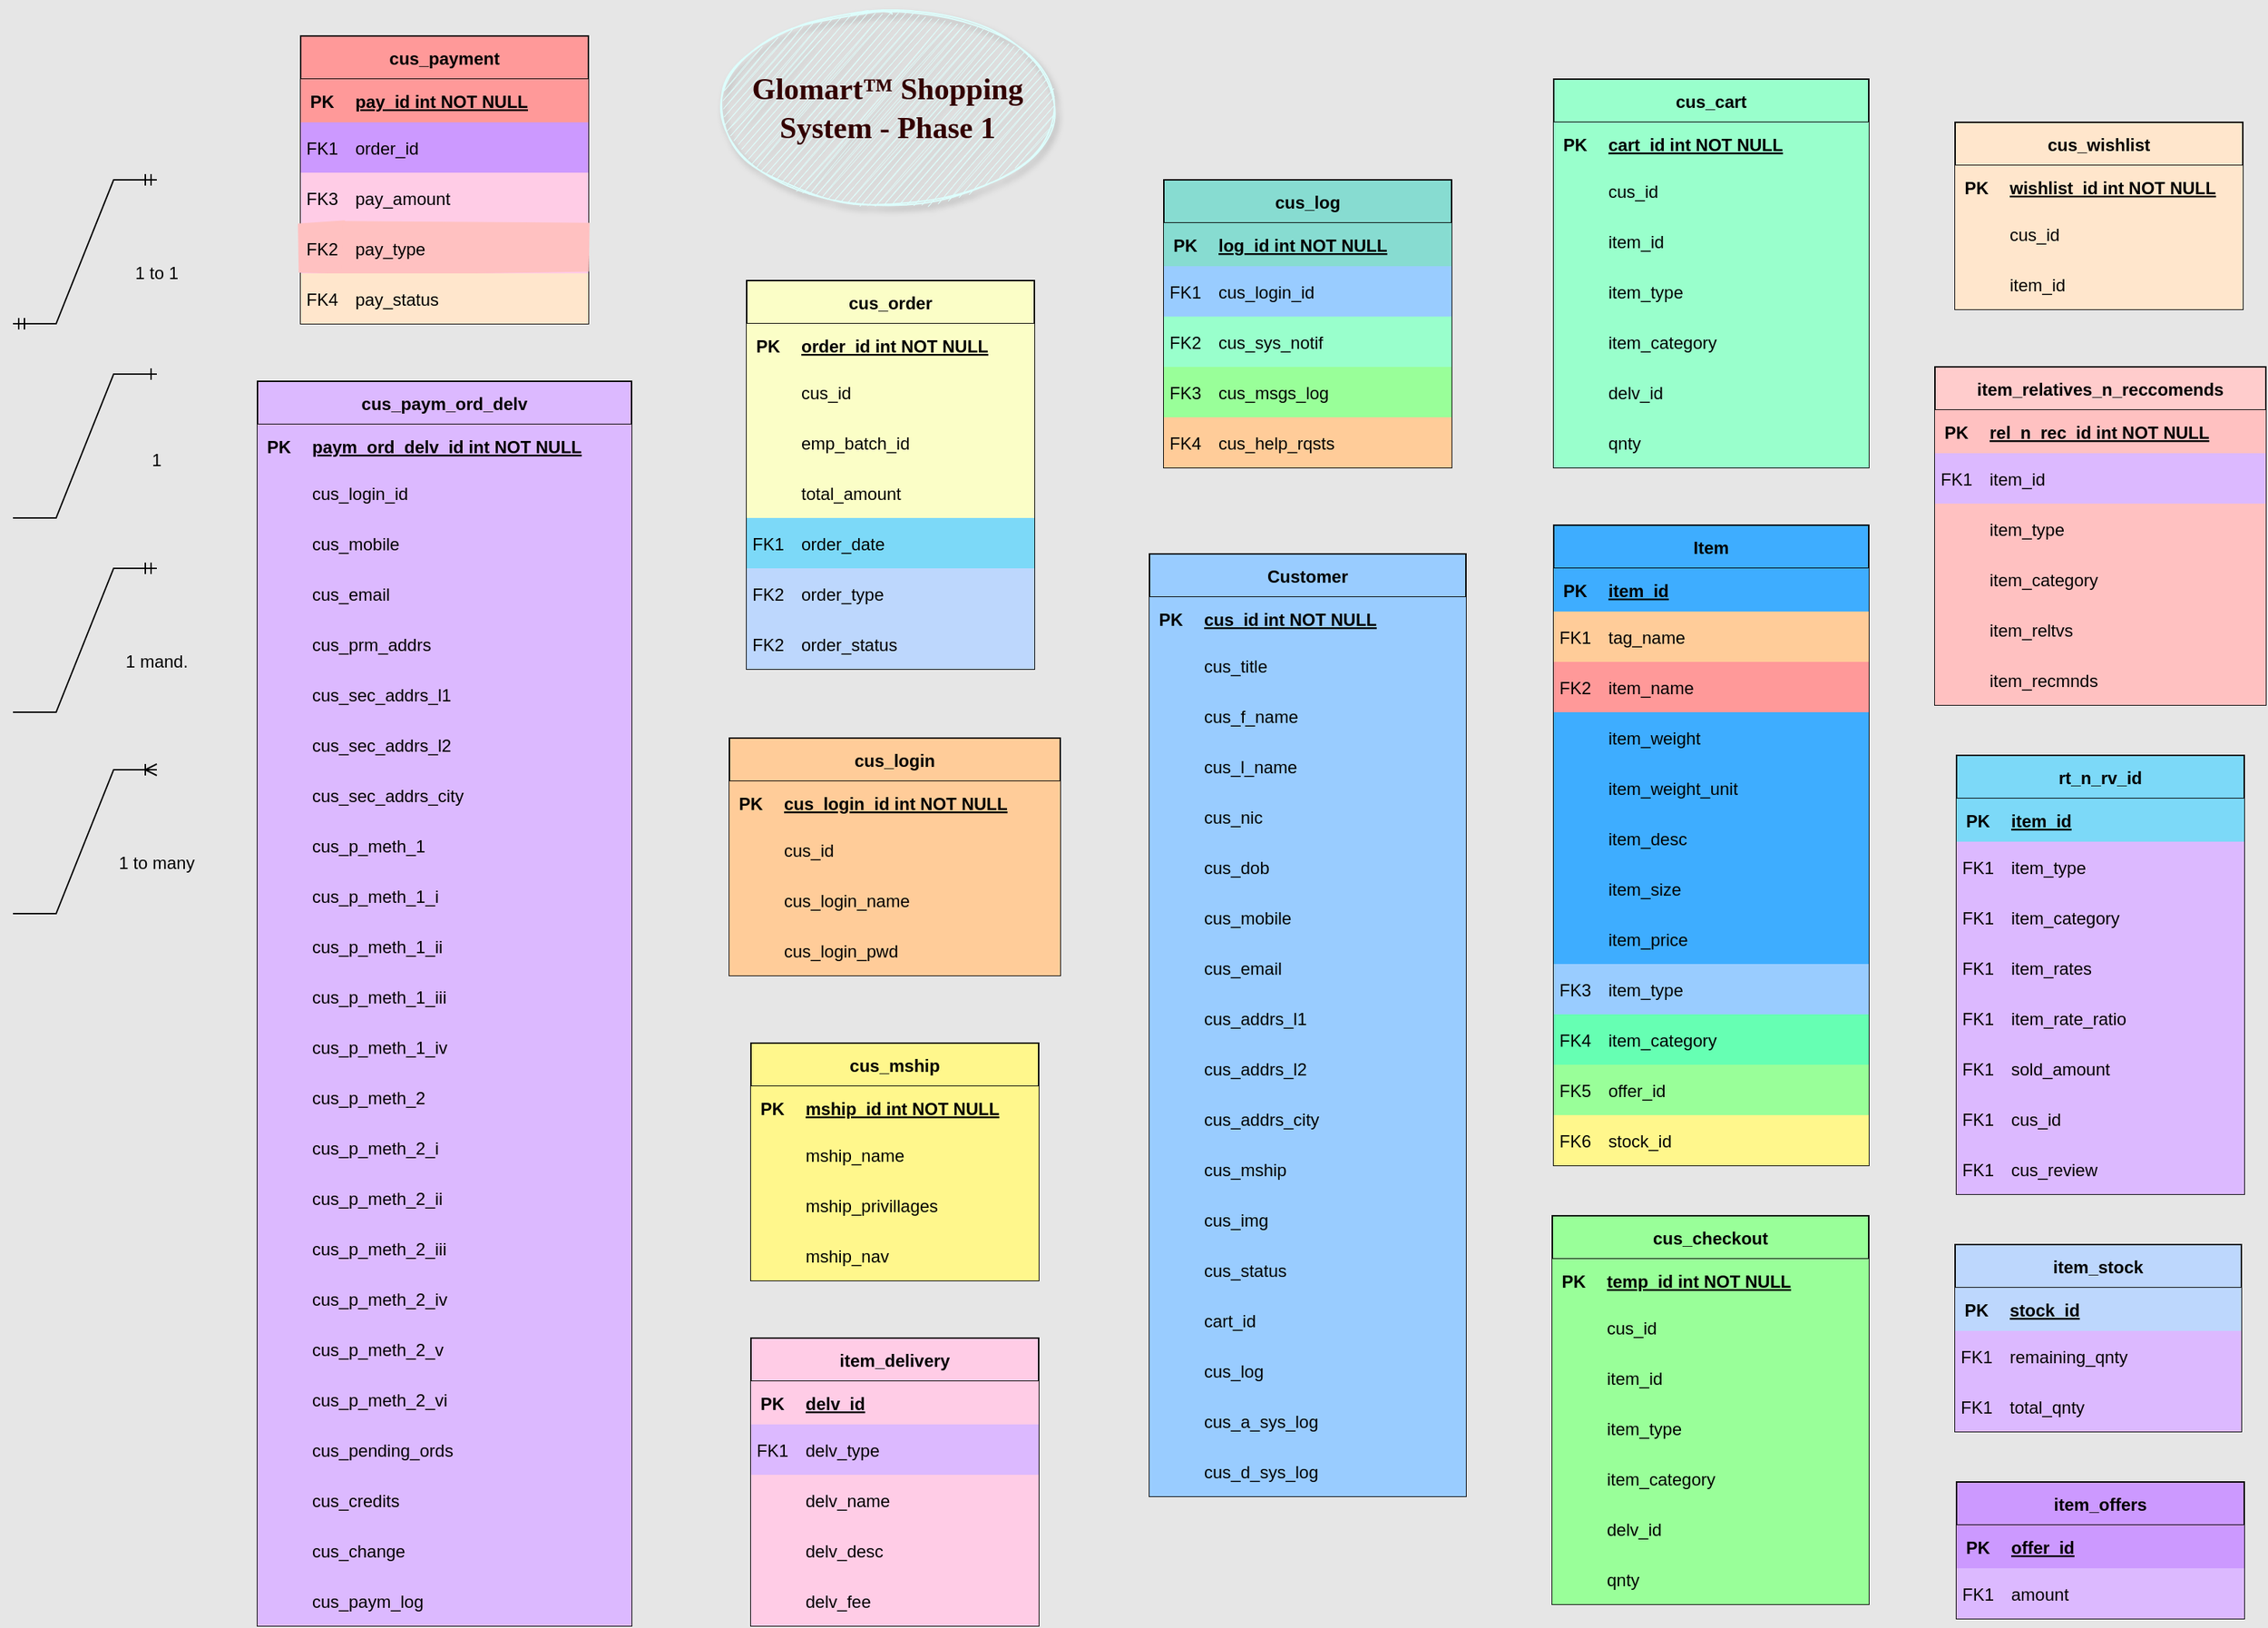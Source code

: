 <mxfile version="20.0.4" type="github">
  <diagram id="T--J37yt5f-02SKUWwvs" name="Page-1">
    <mxGraphModel dx="3005" dy="2711" grid="1" gridSize="10" guides="1" tooltips="1" connect="1" arrows="1" fold="1" page="1" pageScale="1" pageWidth="850" pageHeight="1100" background="#E6E6E6" math="0" shadow="0">
      <root>
        <mxCell id="0" />
        <mxCell id="1" parent="0" />
        <mxCell id="gwSPfHCUQROc68bD6OqH-1" value="Customer" style="shape=table;startSize=30;container=1;collapsible=1;childLayout=tableLayout;fixedRows=1;rowLines=0;fontStyle=1;align=center;resizeLast=1;fillColor=#99CCFF;" vertex="1" parent="1">
          <mxGeometry x="840" y="340" width="220" height="655" as="geometry">
            <mxRectangle x="1210" y="238" width="90" height="30" as="alternateBounds" />
          </mxGeometry>
        </mxCell>
        <mxCell id="gwSPfHCUQROc68bD6OqH-2" value="" style="shape=tableRow;horizontal=0;startSize=0;swimlaneHead=0;swimlaneBody=0;fillColor=#99CCFF;collapsible=0;dropTarget=0;points=[[0,0.5],[1,0.5]];portConstraint=eastwest;top=0;left=0;right=0;bottom=1;" vertex="1" parent="gwSPfHCUQROc68bD6OqH-1">
          <mxGeometry y="30" width="220" height="30" as="geometry" />
        </mxCell>
        <mxCell id="gwSPfHCUQROc68bD6OqH-3" value="PK" style="shape=partialRectangle;connectable=0;fillColor=#99CCFF;top=0;left=0;bottom=0;right=0;fontStyle=1;overflow=hidden;" vertex="1" parent="gwSPfHCUQROc68bD6OqH-2">
          <mxGeometry width="30" height="30" as="geometry">
            <mxRectangle width="30" height="30" as="alternateBounds" />
          </mxGeometry>
        </mxCell>
        <mxCell id="gwSPfHCUQROc68bD6OqH-4" value="cus_id int NOT NULL" style="shape=partialRectangle;connectable=0;fillColor=#99CCFF;top=0;left=0;bottom=0;right=0;align=left;spacingLeft=6;fontStyle=5;overflow=hidden;" vertex="1" parent="gwSPfHCUQROc68bD6OqH-2">
          <mxGeometry x="30" width="190" height="30" as="geometry">
            <mxRectangle width="190" height="30" as="alternateBounds" />
          </mxGeometry>
        </mxCell>
        <mxCell id="gwSPfHCUQROc68bD6OqH-5" value="" style="shape=tableRow;horizontal=0;startSize=0;swimlaneHead=0;swimlaneBody=0;fillColor=#99CCFF;collapsible=0;dropTarget=0;points=[[0,0.5],[1,0.5]];portConstraint=eastwest;top=0;left=0;right=0;bottom=0;" vertex="1" parent="gwSPfHCUQROc68bD6OqH-1">
          <mxGeometry y="60" width="220" height="35" as="geometry" />
        </mxCell>
        <mxCell id="gwSPfHCUQROc68bD6OqH-6" value="" style="shape=partialRectangle;connectable=0;fillColor=#99CCFF;top=0;left=0;bottom=0;right=0;editable=1;overflow=hidden;" vertex="1" parent="gwSPfHCUQROc68bD6OqH-5">
          <mxGeometry width="30" height="35" as="geometry">
            <mxRectangle width="30" height="35" as="alternateBounds" />
          </mxGeometry>
        </mxCell>
        <mxCell id="gwSPfHCUQROc68bD6OqH-7" value="cus_title" style="shape=partialRectangle;connectable=0;fillColor=#99CCFF;top=0;left=0;bottom=0;right=0;align=left;spacingLeft=6;overflow=hidden;" vertex="1" parent="gwSPfHCUQROc68bD6OqH-5">
          <mxGeometry x="30" width="190" height="35" as="geometry">
            <mxRectangle width="190" height="35" as="alternateBounds" />
          </mxGeometry>
        </mxCell>
        <mxCell id="gwSPfHCUQROc68bD6OqH-8" value="" style="shape=tableRow;horizontal=0;startSize=0;swimlaneHead=0;swimlaneBody=0;fillColor=#99CCFF;collapsible=0;dropTarget=0;points=[[0,0.5],[1,0.5]];portConstraint=eastwest;top=0;left=0;right=0;bottom=0;" vertex="1" parent="gwSPfHCUQROc68bD6OqH-1">
          <mxGeometry y="95" width="220" height="35" as="geometry" />
        </mxCell>
        <mxCell id="gwSPfHCUQROc68bD6OqH-9" value="" style="shape=partialRectangle;connectable=0;fillColor=#99CCFF;top=0;left=0;bottom=0;right=0;editable=1;overflow=hidden;" vertex="1" parent="gwSPfHCUQROc68bD6OqH-8">
          <mxGeometry width="30" height="35" as="geometry">
            <mxRectangle width="30" height="35" as="alternateBounds" />
          </mxGeometry>
        </mxCell>
        <mxCell id="gwSPfHCUQROc68bD6OqH-10" value="cus_f_name" style="shape=partialRectangle;connectable=0;fillColor=#99CCFF;top=0;left=0;bottom=0;right=0;align=left;spacingLeft=6;overflow=hidden;" vertex="1" parent="gwSPfHCUQROc68bD6OqH-8">
          <mxGeometry x="30" width="190" height="35" as="geometry">
            <mxRectangle width="190" height="35" as="alternateBounds" />
          </mxGeometry>
        </mxCell>
        <mxCell id="gwSPfHCUQROc68bD6OqH-11" value="" style="shape=tableRow;horizontal=0;startSize=0;swimlaneHead=0;swimlaneBody=0;fillColor=#99CCFF;collapsible=0;dropTarget=0;points=[[0,0.5],[1,0.5]];portConstraint=eastwest;top=0;left=0;right=0;bottom=0;" vertex="1" parent="gwSPfHCUQROc68bD6OqH-1">
          <mxGeometry y="130" width="220" height="35" as="geometry" />
        </mxCell>
        <mxCell id="gwSPfHCUQROc68bD6OqH-12" value="" style="shape=partialRectangle;connectable=0;fillColor=#99CCFF;top=0;left=0;bottom=0;right=0;editable=1;overflow=hidden;" vertex="1" parent="gwSPfHCUQROc68bD6OqH-11">
          <mxGeometry width="30" height="35" as="geometry">
            <mxRectangle width="30" height="35" as="alternateBounds" />
          </mxGeometry>
        </mxCell>
        <mxCell id="gwSPfHCUQROc68bD6OqH-13" value="cus_l_name" style="shape=partialRectangle;connectable=0;fillColor=#99CCFF;top=0;left=0;bottom=0;right=0;align=left;spacingLeft=6;overflow=hidden;" vertex="1" parent="gwSPfHCUQROc68bD6OqH-11">
          <mxGeometry x="30" width="190" height="35" as="geometry">
            <mxRectangle width="190" height="35" as="alternateBounds" />
          </mxGeometry>
        </mxCell>
        <mxCell id="gwSPfHCUQROc68bD6OqH-14" value="" style="shape=tableRow;horizontal=0;startSize=0;swimlaneHead=0;swimlaneBody=0;fillColor=#99CCFF;collapsible=0;dropTarget=0;points=[[0,0.5],[1,0.5]];portConstraint=eastwest;top=0;left=0;right=0;bottom=0;" vertex="1" parent="gwSPfHCUQROc68bD6OqH-1">
          <mxGeometry y="165" width="220" height="35" as="geometry" />
        </mxCell>
        <mxCell id="gwSPfHCUQROc68bD6OqH-15" value="" style="shape=partialRectangle;connectable=0;fillColor=#99CCFF;top=0;left=0;bottom=0;right=0;editable=1;overflow=hidden;" vertex="1" parent="gwSPfHCUQROc68bD6OqH-14">
          <mxGeometry width="30" height="35" as="geometry">
            <mxRectangle width="30" height="35" as="alternateBounds" />
          </mxGeometry>
        </mxCell>
        <mxCell id="gwSPfHCUQROc68bD6OqH-16" value="cus_nic" style="shape=partialRectangle;connectable=0;fillColor=#99CCFF;top=0;left=0;bottom=0;right=0;align=left;spacingLeft=6;overflow=hidden;" vertex="1" parent="gwSPfHCUQROc68bD6OqH-14">
          <mxGeometry x="30" width="190" height="35" as="geometry">
            <mxRectangle width="190" height="35" as="alternateBounds" />
          </mxGeometry>
        </mxCell>
        <mxCell id="gwSPfHCUQROc68bD6OqH-17" value="" style="shape=tableRow;horizontal=0;startSize=0;swimlaneHead=0;swimlaneBody=0;fillColor=#99CCFF;collapsible=0;dropTarget=0;points=[[0,0.5],[1,0.5]];portConstraint=eastwest;top=0;left=0;right=0;bottom=0;" vertex="1" parent="gwSPfHCUQROc68bD6OqH-1">
          <mxGeometry y="200" width="220" height="35" as="geometry" />
        </mxCell>
        <mxCell id="gwSPfHCUQROc68bD6OqH-18" value="" style="shape=partialRectangle;connectable=0;fillColor=#99CCFF;top=0;left=0;bottom=0;right=0;editable=1;overflow=hidden;" vertex="1" parent="gwSPfHCUQROc68bD6OqH-17">
          <mxGeometry width="30" height="35" as="geometry">
            <mxRectangle width="30" height="35" as="alternateBounds" />
          </mxGeometry>
        </mxCell>
        <mxCell id="gwSPfHCUQROc68bD6OqH-19" value="cus_dob" style="shape=partialRectangle;connectable=0;fillColor=#99CCFF;top=0;left=0;bottom=0;right=0;align=left;spacingLeft=6;overflow=hidden;" vertex="1" parent="gwSPfHCUQROc68bD6OqH-17">
          <mxGeometry x="30" width="190" height="35" as="geometry">
            <mxRectangle width="190" height="35" as="alternateBounds" />
          </mxGeometry>
        </mxCell>
        <mxCell id="gwSPfHCUQROc68bD6OqH-20" value="" style="shape=tableRow;horizontal=0;startSize=0;swimlaneHead=0;swimlaneBody=0;fillColor=#99CCFF;collapsible=0;dropTarget=0;points=[[0,0.5],[1,0.5]];portConstraint=eastwest;top=0;left=0;right=0;bottom=0;" vertex="1" parent="gwSPfHCUQROc68bD6OqH-1">
          <mxGeometry y="235" width="220" height="35" as="geometry" />
        </mxCell>
        <mxCell id="gwSPfHCUQROc68bD6OqH-21" value="" style="shape=partialRectangle;connectable=0;fillColor=#99CCFF;top=0;left=0;bottom=0;right=0;editable=1;overflow=hidden;" vertex="1" parent="gwSPfHCUQROc68bD6OqH-20">
          <mxGeometry width="30" height="35" as="geometry">
            <mxRectangle width="30" height="35" as="alternateBounds" />
          </mxGeometry>
        </mxCell>
        <mxCell id="gwSPfHCUQROc68bD6OqH-22" value="cus_mobile" style="shape=partialRectangle;connectable=0;fillColor=#99CCFF;top=0;left=0;bottom=0;right=0;align=left;spacingLeft=6;overflow=hidden;" vertex="1" parent="gwSPfHCUQROc68bD6OqH-20">
          <mxGeometry x="30" width="190" height="35" as="geometry">
            <mxRectangle width="190" height="35" as="alternateBounds" />
          </mxGeometry>
        </mxCell>
        <mxCell id="gwSPfHCUQROc68bD6OqH-23" value="" style="shape=tableRow;horizontal=0;startSize=0;swimlaneHead=0;swimlaneBody=0;fillColor=#99CCFF;collapsible=0;dropTarget=0;points=[[0,0.5],[1,0.5]];portConstraint=eastwest;top=0;left=0;right=0;bottom=0;" vertex="1" parent="gwSPfHCUQROc68bD6OqH-1">
          <mxGeometry y="270" width="220" height="35" as="geometry" />
        </mxCell>
        <mxCell id="gwSPfHCUQROc68bD6OqH-24" value="" style="shape=partialRectangle;connectable=0;fillColor=#99CCFF;top=0;left=0;bottom=0;right=0;editable=1;overflow=hidden;" vertex="1" parent="gwSPfHCUQROc68bD6OqH-23">
          <mxGeometry width="30" height="35" as="geometry">
            <mxRectangle width="30" height="35" as="alternateBounds" />
          </mxGeometry>
        </mxCell>
        <mxCell id="gwSPfHCUQROc68bD6OqH-25" value="cus_email" style="shape=partialRectangle;connectable=0;fillColor=#99CCFF;top=0;left=0;bottom=0;right=0;align=left;spacingLeft=6;overflow=hidden;" vertex="1" parent="gwSPfHCUQROc68bD6OqH-23">
          <mxGeometry x="30" width="190" height="35" as="geometry">
            <mxRectangle width="190" height="35" as="alternateBounds" />
          </mxGeometry>
        </mxCell>
        <mxCell id="gwSPfHCUQROc68bD6OqH-26" value="" style="shape=tableRow;horizontal=0;startSize=0;swimlaneHead=0;swimlaneBody=0;fillColor=#99CCFF;collapsible=0;dropTarget=0;points=[[0,0.5],[1,0.5]];portConstraint=eastwest;top=0;left=0;right=0;bottom=0;" vertex="1" parent="gwSPfHCUQROc68bD6OqH-1">
          <mxGeometry y="305" width="220" height="35" as="geometry" />
        </mxCell>
        <mxCell id="gwSPfHCUQROc68bD6OqH-27" value="" style="shape=partialRectangle;connectable=0;fillColor=#99CCFF;top=0;left=0;bottom=0;right=0;editable=1;overflow=hidden;" vertex="1" parent="gwSPfHCUQROc68bD6OqH-26">
          <mxGeometry width="30" height="35" as="geometry">
            <mxRectangle width="30" height="35" as="alternateBounds" />
          </mxGeometry>
        </mxCell>
        <mxCell id="gwSPfHCUQROc68bD6OqH-28" value="cus_addrs_l1" style="shape=partialRectangle;connectable=0;fillColor=#99CCFF;top=0;left=0;bottom=0;right=0;align=left;spacingLeft=6;overflow=hidden;" vertex="1" parent="gwSPfHCUQROc68bD6OqH-26">
          <mxGeometry x="30" width="190" height="35" as="geometry">
            <mxRectangle width="190" height="35" as="alternateBounds" />
          </mxGeometry>
        </mxCell>
        <mxCell id="gwSPfHCUQROc68bD6OqH-29" value="" style="shape=tableRow;horizontal=0;startSize=0;swimlaneHead=0;swimlaneBody=0;fillColor=#99CCFF;collapsible=0;dropTarget=0;points=[[0,0.5],[1,0.5]];portConstraint=eastwest;top=0;left=0;right=0;bottom=0;" vertex="1" parent="gwSPfHCUQROc68bD6OqH-1">
          <mxGeometry y="340" width="220" height="35" as="geometry" />
        </mxCell>
        <mxCell id="gwSPfHCUQROc68bD6OqH-30" value="" style="shape=partialRectangle;connectable=0;fillColor=#99CCFF;top=0;left=0;bottom=0;right=0;editable=1;overflow=hidden;" vertex="1" parent="gwSPfHCUQROc68bD6OqH-29">
          <mxGeometry width="30" height="35" as="geometry">
            <mxRectangle width="30" height="35" as="alternateBounds" />
          </mxGeometry>
        </mxCell>
        <mxCell id="gwSPfHCUQROc68bD6OqH-31" value="cus_addrs_l2" style="shape=partialRectangle;connectable=0;fillColor=#99CCFF;top=0;left=0;bottom=0;right=0;align=left;spacingLeft=6;overflow=hidden;" vertex="1" parent="gwSPfHCUQROc68bD6OqH-29">
          <mxGeometry x="30" width="190" height="35" as="geometry">
            <mxRectangle width="190" height="35" as="alternateBounds" />
          </mxGeometry>
        </mxCell>
        <mxCell id="gwSPfHCUQROc68bD6OqH-32" value="" style="shape=tableRow;horizontal=0;startSize=0;swimlaneHead=0;swimlaneBody=0;fillColor=#99CCFF;collapsible=0;dropTarget=0;points=[[0,0.5],[1,0.5]];portConstraint=eastwest;top=0;left=0;right=0;bottom=0;" vertex="1" parent="gwSPfHCUQROc68bD6OqH-1">
          <mxGeometry y="375" width="220" height="35" as="geometry" />
        </mxCell>
        <mxCell id="gwSPfHCUQROc68bD6OqH-33" value="" style="shape=partialRectangle;connectable=0;fillColor=#99CCFF;top=0;left=0;bottom=0;right=0;editable=1;overflow=hidden;" vertex="1" parent="gwSPfHCUQROc68bD6OqH-32">
          <mxGeometry width="30" height="35" as="geometry">
            <mxRectangle width="30" height="35" as="alternateBounds" />
          </mxGeometry>
        </mxCell>
        <mxCell id="gwSPfHCUQROc68bD6OqH-34" value="cus_addrs_city" style="shape=partialRectangle;connectable=0;fillColor=#99CCFF;top=0;left=0;bottom=0;right=0;align=left;spacingLeft=6;overflow=hidden;" vertex="1" parent="gwSPfHCUQROc68bD6OqH-32">
          <mxGeometry x="30" width="190" height="35" as="geometry">
            <mxRectangle width="190" height="35" as="alternateBounds" />
          </mxGeometry>
        </mxCell>
        <mxCell id="gwSPfHCUQROc68bD6OqH-35" value="" style="shape=tableRow;horizontal=0;startSize=0;swimlaneHead=0;swimlaneBody=0;fillColor=#99CCFF;collapsible=0;dropTarget=0;points=[[0,0.5],[1,0.5]];portConstraint=eastwest;top=0;left=0;right=0;bottom=0;" vertex="1" parent="gwSPfHCUQROc68bD6OqH-1">
          <mxGeometry y="410" width="220" height="35" as="geometry" />
        </mxCell>
        <mxCell id="gwSPfHCUQROc68bD6OqH-36" value="" style="shape=partialRectangle;connectable=0;fillColor=#99CCFF;top=0;left=0;bottom=0;right=0;editable=1;overflow=hidden;" vertex="1" parent="gwSPfHCUQROc68bD6OqH-35">
          <mxGeometry width="30" height="35" as="geometry">
            <mxRectangle width="30" height="35" as="alternateBounds" />
          </mxGeometry>
        </mxCell>
        <mxCell id="gwSPfHCUQROc68bD6OqH-37" value="cus_mship" style="shape=partialRectangle;connectable=0;fillColor=#99CCFF;top=0;left=0;bottom=0;right=0;align=left;spacingLeft=6;overflow=hidden;" vertex="1" parent="gwSPfHCUQROc68bD6OqH-35">
          <mxGeometry x="30" width="190" height="35" as="geometry">
            <mxRectangle width="190" height="35" as="alternateBounds" />
          </mxGeometry>
        </mxCell>
        <mxCell id="gwSPfHCUQROc68bD6OqH-38" value="" style="shape=tableRow;horizontal=0;startSize=0;swimlaneHead=0;swimlaneBody=0;fillColor=#99CCFF;collapsible=0;dropTarget=0;points=[[0,0.5],[1,0.5]];portConstraint=eastwest;top=0;left=0;right=0;bottom=0;" vertex="1" parent="gwSPfHCUQROc68bD6OqH-1">
          <mxGeometry y="445" width="220" height="35" as="geometry" />
        </mxCell>
        <mxCell id="gwSPfHCUQROc68bD6OqH-39" value="" style="shape=partialRectangle;connectable=0;fillColor=#99CCFF;top=0;left=0;bottom=0;right=0;editable=1;overflow=hidden;" vertex="1" parent="gwSPfHCUQROc68bD6OqH-38">
          <mxGeometry width="30" height="35" as="geometry">
            <mxRectangle width="30" height="35" as="alternateBounds" />
          </mxGeometry>
        </mxCell>
        <mxCell id="gwSPfHCUQROc68bD6OqH-40" value="cus_img" style="shape=partialRectangle;connectable=0;fillColor=#99CCFF;top=0;left=0;bottom=0;right=0;align=left;spacingLeft=6;overflow=hidden;" vertex="1" parent="gwSPfHCUQROc68bD6OqH-38">
          <mxGeometry x="30" width="190" height="35" as="geometry">
            <mxRectangle width="190" height="35" as="alternateBounds" />
          </mxGeometry>
        </mxCell>
        <mxCell id="gwSPfHCUQROc68bD6OqH-41" value="" style="shape=tableRow;horizontal=0;startSize=0;swimlaneHead=0;swimlaneBody=0;fillColor=#99CCFF;collapsible=0;dropTarget=0;points=[[0,0.5],[1,0.5]];portConstraint=eastwest;top=0;left=0;right=0;bottom=0;" vertex="1" parent="gwSPfHCUQROc68bD6OqH-1">
          <mxGeometry y="480" width="220" height="35" as="geometry" />
        </mxCell>
        <mxCell id="gwSPfHCUQROc68bD6OqH-42" value="" style="shape=partialRectangle;connectable=0;fillColor=#99CCFF;top=0;left=0;bottom=0;right=0;editable=1;overflow=hidden;" vertex="1" parent="gwSPfHCUQROc68bD6OqH-41">
          <mxGeometry width="30" height="35" as="geometry">
            <mxRectangle width="30" height="35" as="alternateBounds" />
          </mxGeometry>
        </mxCell>
        <mxCell id="gwSPfHCUQROc68bD6OqH-43" value="cus_status" style="shape=partialRectangle;connectable=0;fillColor=#99CCFF;top=0;left=0;bottom=0;right=0;align=left;spacingLeft=6;overflow=hidden;" vertex="1" parent="gwSPfHCUQROc68bD6OqH-41">
          <mxGeometry x="30" width="190" height="35" as="geometry">
            <mxRectangle width="190" height="35" as="alternateBounds" />
          </mxGeometry>
        </mxCell>
        <mxCell id="gwSPfHCUQROc68bD6OqH-44" value="" style="shape=tableRow;horizontal=0;startSize=0;swimlaneHead=0;swimlaneBody=0;fillColor=#99CCFF;collapsible=0;dropTarget=0;points=[[0,0.5],[1,0.5]];portConstraint=eastwest;top=0;left=0;right=0;bottom=0;" vertex="1" parent="gwSPfHCUQROc68bD6OqH-1">
          <mxGeometry y="515" width="220" height="35" as="geometry" />
        </mxCell>
        <mxCell id="gwSPfHCUQROc68bD6OqH-45" value="" style="shape=partialRectangle;connectable=0;fillColor=#99CCFF;top=0;left=0;bottom=0;right=0;editable=1;overflow=hidden;" vertex="1" parent="gwSPfHCUQROc68bD6OqH-44">
          <mxGeometry width="30" height="35" as="geometry">
            <mxRectangle width="30" height="35" as="alternateBounds" />
          </mxGeometry>
        </mxCell>
        <mxCell id="gwSPfHCUQROc68bD6OqH-46" value="cart_id" style="shape=partialRectangle;connectable=0;fillColor=#99CCFF;top=0;left=0;bottom=0;right=0;align=left;spacingLeft=6;overflow=hidden;" vertex="1" parent="gwSPfHCUQROc68bD6OqH-44">
          <mxGeometry x="30" width="190" height="35" as="geometry">
            <mxRectangle width="190" height="35" as="alternateBounds" />
          </mxGeometry>
        </mxCell>
        <mxCell id="gwSPfHCUQROc68bD6OqH-47" value="" style="shape=tableRow;horizontal=0;startSize=0;swimlaneHead=0;swimlaneBody=0;fillColor=#99CCFF;collapsible=0;dropTarget=0;points=[[0,0.5],[1,0.5]];portConstraint=eastwest;top=0;left=0;right=0;bottom=0;" vertex="1" parent="gwSPfHCUQROc68bD6OqH-1">
          <mxGeometry y="550" width="220" height="35" as="geometry" />
        </mxCell>
        <mxCell id="gwSPfHCUQROc68bD6OqH-48" value="" style="shape=partialRectangle;connectable=0;fillColor=#99CCFF;top=0;left=0;bottom=0;right=0;editable=1;overflow=hidden;" vertex="1" parent="gwSPfHCUQROc68bD6OqH-47">
          <mxGeometry width="30" height="35" as="geometry">
            <mxRectangle width="30" height="35" as="alternateBounds" />
          </mxGeometry>
        </mxCell>
        <mxCell id="gwSPfHCUQROc68bD6OqH-49" value="cus_log" style="shape=partialRectangle;connectable=0;fillColor=#99CCFF;top=0;left=0;bottom=0;right=0;align=left;spacingLeft=6;overflow=hidden;" vertex="1" parent="gwSPfHCUQROc68bD6OqH-47">
          <mxGeometry x="30" width="190" height="35" as="geometry">
            <mxRectangle width="190" height="35" as="alternateBounds" />
          </mxGeometry>
        </mxCell>
        <mxCell id="gwSPfHCUQROc68bD6OqH-50" value="" style="shape=tableRow;horizontal=0;startSize=0;swimlaneHead=0;swimlaneBody=0;fillColor=#99CCFF;collapsible=0;dropTarget=0;points=[[0,0.5],[1,0.5]];portConstraint=eastwest;top=0;left=0;right=0;bottom=0;" vertex="1" parent="gwSPfHCUQROc68bD6OqH-1">
          <mxGeometry y="585" width="220" height="35" as="geometry" />
        </mxCell>
        <mxCell id="gwSPfHCUQROc68bD6OqH-51" value="" style="shape=partialRectangle;connectable=0;fillColor=#99CCFF;top=0;left=0;bottom=0;right=0;editable=1;overflow=hidden;" vertex="1" parent="gwSPfHCUQROc68bD6OqH-50">
          <mxGeometry width="30" height="35" as="geometry">
            <mxRectangle width="30" height="35" as="alternateBounds" />
          </mxGeometry>
        </mxCell>
        <mxCell id="gwSPfHCUQROc68bD6OqH-52" value="cus_a_sys_log" style="shape=partialRectangle;connectable=0;fillColor=#99CCFF;top=0;left=0;bottom=0;right=0;align=left;spacingLeft=6;overflow=hidden;" vertex="1" parent="gwSPfHCUQROc68bD6OqH-50">
          <mxGeometry x="30" width="190" height="35" as="geometry">
            <mxRectangle width="190" height="35" as="alternateBounds" />
          </mxGeometry>
        </mxCell>
        <mxCell id="gwSPfHCUQROc68bD6OqH-53" value="" style="shape=tableRow;horizontal=0;startSize=0;swimlaneHead=0;swimlaneBody=0;fillColor=#99CCFF;collapsible=0;dropTarget=0;points=[[0,0.5],[1,0.5]];portConstraint=eastwest;top=0;left=0;right=0;bottom=0;" vertex="1" parent="gwSPfHCUQROc68bD6OqH-1">
          <mxGeometry y="620" width="220" height="35" as="geometry" />
        </mxCell>
        <mxCell id="gwSPfHCUQROc68bD6OqH-54" value="" style="shape=partialRectangle;connectable=0;fillColor=#99CCFF;top=0;left=0;bottom=0;right=0;editable=1;overflow=hidden;" vertex="1" parent="gwSPfHCUQROc68bD6OqH-53">
          <mxGeometry width="30" height="35" as="geometry">
            <mxRectangle width="30" height="35" as="alternateBounds" />
          </mxGeometry>
        </mxCell>
        <mxCell id="gwSPfHCUQROc68bD6OqH-55" value="cus_d_sys_log" style="shape=partialRectangle;connectable=0;fillColor=#99CCFF;top=0;left=0;bottom=0;right=0;align=left;spacingLeft=6;overflow=hidden;" vertex="1" parent="gwSPfHCUQROc68bD6OqH-53">
          <mxGeometry x="30" width="190" height="35" as="geometry">
            <mxRectangle width="190" height="35" as="alternateBounds" />
          </mxGeometry>
        </mxCell>
        <mxCell id="gwSPfHCUQROc68bD6OqH-56" value="Item" style="shape=table;startSize=30;container=1;collapsible=1;childLayout=tableLayout;fixedRows=1;rowLines=0;fontStyle=1;align=center;resizeLast=1;fillColor=#3EADFF;" vertex="1" parent="1">
          <mxGeometry x="1121" y="320" width="219" height="445" as="geometry">
            <mxRectangle x="1121" y="320" width="90" height="30" as="alternateBounds" />
          </mxGeometry>
        </mxCell>
        <mxCell id="gwSPfHCUQROc68bD6OqH-57" value="" style="shape=tableRow;horizontal=0;startSize=0;swimlaneHead=0;swimlaneBody=0;fillColor=none;collapsible=0;dropTarget=0;points=[[0,0.5],[1,0.5]];portConstraint=eastwest;top=0;left=0;right=0;bottom=1;" vertex="1" parent="gwSPfHCUQROc68bD6OqH-56">
          <mxGeometry y="30" width="219" height="30" as="geometry" />
        </mxCell>
        <mxCell id="gwSPfHCUQROc68bD6OqH-58" value="PK" style="shape=partialRectangle;connectable=0;fillColor=#3EADFF;top=0;left=0;bottom=0;right=0;fontStyle=1;overflow=hidden;" vertex="1" parent="gwSPfHCUQROc68bD6OqH-57">
          <mxGeometry width="30" height="30" as="geometry">
            <mxRectangle width="30" height="30" as="alternateBounds" />
          </mxGeometry>
        </mxCell>
        <mxCell id="gwSPfHCUQROc68bD6OqH-59" value="item_id" style="shape=partialRectangle;connectable=0;fillColor=#3EADFF;top=0;left=0;bottom=0;right=0;align=left;spacingLeft=6;fontStyle=5;overflow=hidden;" vertex="1" parent="gwSPfHCUQROc68bD6OqH-57">
          <mxGeometry x="30" width="189" height="30" as="geometry">
            <mxRectangle width="189" height="30" as="alternateBounds" />
          </mxGeometry>
        </mxCell>
        <mxCell id="gwSPfHCUQROc68bD6OqH-60" value="" style="shape=tableRow;horizontal=0;startSize=0;swimlaneHead=0;swimlaneBody=0;fillColor=none;collapsible=0;dropTarget=0;points=[[0,0.5],[1,0.5]];portConstraint=eastwest;top=0;left=0;right=0;bottom=0;" vertex="1" parent="gwSPfHCUQROc68bD6OqH-56">
          <mxGeometry y="60" width="219" height="35" as="geometry" />
        </mxCell>
        <mxCell id="gwSPfHCUQROc68bD6OqH-61" value="FK1" style="shape=partialRectangle;connectable=0;fillColor=#FFCC99;top=0;left=0;bottom=0;right=0;editable=1;overflow=hidden;" vertex="1" parent="gwSPfHCUQROc68bD6OqH-60">
          <mxGeometry width="30" height="35" as="geometry">
            <mxRectangle width="30" height="35" as="alternateBounds" />
          </mxGeometry>
        </mxCell>
        <mxCell id="gwSPfHCUQROc68bD6OqH-62" value="tag_name" style="shape=partialRectangle;connectable=0;fillColor=#FFCC99;top=0;left=0;bottom=0;right=0;align=left;spacingLeft=6;overflow=hidden;" vertex="1" parent="gwSPfHCUQROc68bD6OqH-60">
          <mxGeometry x="30" width="189" height="35" as="geometry">
            <mxRectangle width="189" height="35" as="alternateBounds" />
          </mxGeometry>
        </mxCell>
        <mxCell id="gwSPfHCUQROc68bD6OqH-63" value="" style="shape=tableRow;horizontal=0;startSize=0;swimlaneHead=0;swimlaneBody=0;fillColor=none;collapsible=0;dropTarget=0;points=[[0,0.5],[1,0.5]];portConstraint=eastwest;top=0;left=0;right=0;bottom=0;" vertex="1" parent="gwSPfHCUQROc68bD6OqH-56">
          <mxGeometry y="95" width="219" height="35" as="geometry" />
        </mxCell>
        <mxCell id="gwSPfHCUQROc68bD6OqH-64" value="FK2" style="shape=partialRectangle;connectable=0;fillColor=#FF9999;top=0;left=0;bottom=0;right=0;editable=1;overflow=hidden;" vertex="1" parent="gwSPfHCUQROc68bD6OqH-63">
          <mxGeometry width="30" height="35" as="geometry">
            <mxRectangle width="30" height="35" as="alternateBounds" />
          </mxGeometry>
        </mxCell>
        <mxCell id="gwSPfHCUQROc68bD6OqH-65" value="item_name" style="shape=partialRectangle;connectable=0;fillColor=#FF9999;top=0;left=0;bottom=0;right=0;align=left;spacingLeft=6;overflow=hidden;" vertex="1" parent="gwSPfHCUQROc68bD6OqH-63">
          <mxGeometry x="30" width="189" height="35" as="geometry">
            <mxRectangle width="189" height="35" as="alternateBounds" />
          </mxGeometry>
        </mxCell>
        <mxCell id="gwSPfHCUQROc68bD6OqH-66" value="" style="shape=tableRow;horizontal=0;startSize=0;swimlaneHead=0;swimlaneBody=0;fillColor=none;collapsible=0;dropTarget=0;points=[[0,0.5],[1,0.5]];portConstraint=eastwest;top=0;left=0;right=0;bottom=0;" vertex="1" parent="gwSPfHCUQROc68bD6OqH-56">
          <mxGeometry y="130" width="219" height="35" as="geometry" />
        </mxCell>
        <mxCell id="gwSPfHCUQROc68bD6OqH-67" value="" style="shape=partialRectangle;connectable=0;fillColor=#3EADFF;top=0;left=0;bottom=0;right=0;editable=1;overflow=hidden;" vertex="1" parent="gwSPfHCUQROc68bD6OqH-66">
          <mxGeometry width="30" height="35" as="geometry">
            <mxRectangle width="30" height="35" as="alternateBounds" />
          </mxGeometry>
        </mxCell>
        <mxCell id="gwSPfHCUQROc68bD6OqH-68" value="item_weight" style="shape=partialRectangle;connectable=0;fillColor=#3EADFF;top=0;left=0;bottom=0;right=0;align=left;spacingLeft=6;overflow=hidden;" vertex="1" parent="gwSPfHCUQROc68bD6OqH-66">
          <mxGeometry x="30" width="189" height="35" as="geometry">
            <mxRectangle width="189" height="35" as="alternateBounds" />
          </mxGeometry>
        </mxCell>
        <mxCell id="gwSPfHCUQROc68bD6OqH-69" value="" style="shape=tableRow;horizontal=0;startSize=0;swimlaneHead=0;swimlaneBody=0;fillColor=none;collapsible=0;dropTarget=0;points=[[0,0.5],[1,0.5]];portConstraint=eastwest;top=0;left=0;right=0;bottom=0;" vertex="1" parent="gwSPfHCUQROc68bD6OqH-56">
          <mxGeometry y="165" width="219" height="35" as="geometry" />
        </mxCell>
        <mxCell id="gwSPfHCUQROc68bD6OqH-70" value="" style="shape=partialRectangle;connectable=0;fillColor=#3EADFF;top=0;left=0;bottom=0;right=0;editable=1;overflow=hidden;" vertex="1" parent="gwSPfHCUQROc68bD6OqH-69">
          <mxGeometry width="30" height="35" as="geometry">
            <mxRectangle width="30" height="35" as="alternateBounds" />
          </mxGeometry>
        </mxCell>
        <mxCell id="gwSPfHCUQROc68bD6OqH-71" value="item_weight_unit" style="shape=partialRectangle;connectable=0;fillColor=#3EADFF;top=0;left=0;bottom=0;right=0;align=left;spacingLeft=6;overflow=hidden;" vertex="1" parent="gwSPfHCUQROc68bD6OqH-69">
          <mxGeometry x="30" width="189" height="35" as="geometry">
            <mxRectangle width="189" height="35" as="alternateBounds" />
          </mxGeometry>
        </mxCell>
        <mxCell id="gwSPfHCUQROc68bD6OqH-72" value="" style="shape=tableRow;horizontal=0;startSize=0;swimlaneHead=0;swimlaneBody=0;fillColor=none;collapsible=0;dropTarget=0;points=[[0,0.5],[1,0.5]];portConstraint=eastwest;top=0;left=0;right=0;bottom=0;" vertex="1" parent="gwSPfHCUQROc68bD6OqH-56">
          <mxGeometry y="200" width="219" height="35" as="geometry" />
        </mxCell>
        <mxCell id="gwSPfHCUQROc68bD6OqH-73" value="" style="shape=partialRectangle;connectable=0;fillColor=#3EADFF;top=0;left=0;bottom=0;right=0;editable=1;overflow=hidden;" vertex="1" parent="gwSPfHCUQROc68bD6OqH-72">
          <mxGeometry width="30" height="35" as="geometry">
            <mxRectangle width="30" height="35" as="alternateBounds" />
          </mxGeometry>
        </mxCell>
        <mxCell id="gwSPfHCUQROc68bD6OqH-74" value="item_desc" style="shape=partialRectangle;connectable=0;fillColor=#3EADFF;top=0;left=0;bottom=0;right=0;align=left;spacingLeft=6;overflow=hidden;" vertex="1" parent="gwSPfHCUQROc68bD6OqH-72">
          <mxGeometry x="30" width="189" height="35" as="geometry">
            <mxRectangle width="189" height="35" as="alternateBounds" />
          </mxGeometry>
        </mxCell>
        <mxCell id="gwSPfHCUQROc68bD6OqH-75" value="" style="shape=tableRow;horizontal=0;startSize=0;swimlaneHead=0;swimlaneBody=0;fillColor=none;collapsible=0;dropTarget=0;points=[[0,0.5],[1,0.5]];portConstraint=eastwest;top=0;left=0;right=0;bottom=0;" vertex="1" parent="gwSPfHCUQROc68bD6OqH-56">
          <mxGeometry y="235" width="219" height="35" as="geometry" />
        </mxCell>
        <mxCell id="gwSPfHCUQROc68bD6OqH-76" value="" style="shape=partialRectangle;connectable=0;fillColor=#3EADFF;top=0;left=0;bottom=0;right=0;editable=1;overflow=hidden;" vertex="1" parent="gwSPfHCUQROc68bD6OqH-75">
          <mxGeometry width="30" height="35" as="geometry">
            <mxRectangle width="30" height="35" as="alternateBounds" />
          </mxGeometry>
        </mxCell>
        <mxCell id="gwSPfHCUQROc68bD6OqH-77" value="item_size" style="shape=partialRectangle;connectable=0;fillColor=#3EADFF;top=0;left=0;bottom=0;right=0;align=left;spacingLeft=6;overflow=hidden;" vertex="1" parent="gwSPfHCUQROc68bD6OqH-75">
          <mxGeometry x="30" width="189" height="35" as="geometry">
            <mxRectangle width="189" height="35" as="alternateBounds" />
          </mxGeometry>
        </mxCell>
        <mxCell id="gwSPfHCUQROc68bD6OqH-78" value="" style="shape=tableRow;horizontal=0;startSize=0;swimlaneHead=0;swimlaneBody=0;fillColor=none;collapsible=0;dropTarget=0;points=[[0,0.5],[1,0.5]];portConstraint=eastwest;top=0;left=0;right=0;bottom=0;" vertex="1" parent="gwSPfHCUQROc68bD6OqH-56">
          <mxGeometry y="270" width="219" height="35" as="geometry" />
        </mxCell>
        <mxCell id="gwSPfHCUQROc68bD6OqH-79" value="" style="shape=partialRectangle;connectable=0;fillColor=#3EADFF;top=0;left=0;bottom=0;right=0;editable=1;overflow=hidden;" vertex="1" parent="gwSPfHCUQROc68bD6OqH-78">
          <mxGeometry width="30" height="35" as="geometry">
            <mxRectangle width="30" height="35" as="alternateBounds" />
          </mxGeometry>
        </mxCell>
        <mxCell id="gwSPfHCUQROc68bD6OqH-80" value="item_price" style="shape=partialRectangle;connectable=0;fillColor=#3EADFF;top=0;left=0;bottom=0;right=0;align=left;spacingLeft=6;overflow=hidden;" vertex="1" parent="gwSPfHCUQROc68bD6OqH-78">
          <mxGeometry x="30" width="189" height="35" as="geometry">
            <mxRectangle width="189" height="35" as="alternateBounds" />
          </mxGeometry>
        </mxCell>
        <mxCell id="gwSPfHCUQROc68bD6OqH-81" value="" style="shape=tableRow;horizontal=0;startSize=0;swimlaneHead=0;swimlaneBody=0;fillColor=none;collapsible=0;dropTarget=0;points=[[0,0.5],[1,0.5]];portConstraint=eastwest;top=0;left=0;right=0;bottom=0;" vertex="1" parent="gwSPfHCUQROc68bD6OqH-56">
          <mxGeometry y="305" width="219" height="35" as="geometry" />
        </mxCell>
        <mxCell id="gwSPfHCUQROc68bD6OqH-82" value="FK3" style="shape=partialRectangle;connectable=0;fillColor=#99CCFF;top=0;left=0;bottom=0;right=0;editable=1;overflow=hidden;" vertex="1" parent="gwSPfHCUQROc68bD6OqH-81">
          <mxGeometry width="30" height="35" as="geometry">
            <mxRectangle width="30" height="35" as="alternateBounds" />
          </mxGeometry>
        </mxCell>
        <mxCell id="gwSPfHCUQROc68bD6OqH-83" value="item_type" style="shape=partialRectangle;connectable=0;fillColor=#99CCFF;top=0;left=0;bottom=0;right=0;align=left;spacingLeft=6;overflow=hidden;" vertex="1" parent="gwSPfHCUQROc68bD6OqH-81">
          <mxGeometry x="30" width="189" height="35" as="geometry">
            <mxRectangle width="189" height="35" as="alternateBounds" />
          </mxGeometry>
        </mxCell>
        <mxCell id="gwSPfHCUQROc68bD6OqH-84" value="" style="shape=tableRow;horizontal=0;startSize=0;swimlaneHead=0;swimlaneBody=0;fillColor=none;collapsible=0;dropTarget=0;points=[[0,0.5],[1,0.5]];portConstraint=eastwest;top=0;left=0;right=0;bottom=0;" vertex="1" parent="gwSPfHCUQROc68bD6OqH-56">
          <mxGeometry y="340" width="219" height="35" as="geometry" />
        </mxCell>
        <mxCell id="gwSPfHCUQROc68bD6OqH-85" value="FK4" style="shape=partialRectangle;connectable=0;fillColor=#66FFB3;top=0;left=0;bottom=0;right=0;editable=1;overflow=hidden;" vertex="1" parent="gwSPfHCUQROc68bD6OqH-84">
          <mxGeometry width="30" height="35" as="geometry">
            <mxRectangle width="30" height="35" as="alternateBounds" />
          </mxGeometry>
        </mxCell>
        <mxCell id="gwSPfHCUQROc68bD6OqH-86" value="item_category" style="shape=partialRectangle;connectable=0;fillColor=#66FFB3;top=0;left=0;bottom=0;right=0;align=left;spacingLeft=6;overflow=hidden;" vertex="1" parent="gwSPfHCUQROc68bD6OqH-84">
          <mxGeometry x="30" width="189" height="35" as="geometry">
            <mxRectangle width="189" height="35" as="alternateBounds" />
          </mxGeometry>
        </mxCell>
        <mxCell id="gwSPfHCUQROc68bD6OqH-87" value="" style="shape=tableRow;horizontal=0;startSize=0;swimlaneHead=0;swimlaneBody=0;fillColor=none;collapsible=0;dropTarget=0;points=[[0,0.5],[1,0.5]];portConstraint=eastwest;top=0;left=0;right=0;bottom=0;" vertex="1" parent="gwSPfHCUQROc68bD6OqH-56">
          <mxGeometry y="375" width="219" height="35" as="geometry" />
        </mxCell>
        <mxCell id="gwSPfHCUQROc68bD6OqH-88" value="FK5" style="shape=partialRectangle;connectable=0;fillColor=#99FF99;top=0;left=0;bottom=0;right=0;editable=1;overflow=hidden;" vertex="1" parent="gwSPfHCUQROc68bD6OqH-87">
          <mxGeometry width="30" height="35" as="geometry">
            <mxRectangle width="30" height="35" as="alternateBounds" />
          </mxGeometry>
        </mxCell>
        <mxCell id="gwSPfHCUQROc68bD6OqH-89" value="offer_id" style="shape=partialRectangle;connectable=0;fillColor=#99FF99;top=0;left=0;bottom=0;right=0;align=left;spacingLeft=6;overflow=hidden;" vertex="1" parent="gwSPfHCUQROc68bD6OqH-87">
          <mxGeometry x="30" width="189" height="35" as="geometry">
            <mxRectangle width="189" height="35" as="alternateBounds" />
          </mxGeometry>
        </mxCell>
        <mxCell id="gwSPfHCUQROc68bD6OqH-90" value="" style="shape=tableRow;horizontal=0;startSize=0;swimlaneHead=0;swimlaneBody=0;fillColor=none;collapsible=0;dropTarget=0;points=[[0,0.5],[1,0.5]];portConstraint=eastwest;top=0;left=0;right=0;bottom=0;" vertex="1" parent="gwSPfHCUQROc68bD6OqH-56">
          <mxGeometry y="410" width="219" height="35" as="geometry" />
        </mxCell>
        <mxCell id="gwSPfHCUQROc68bD6OqH-91" value="FK6" style="shape=partialRectangle;connectable=0;fillColor=#FFF78C;top=0;left=0;bottom=0;right=0;editable=1;overflow=hidden;" vertex="1" parent="gwSPfHCUQROc68bD6OqH-90">
          <mxGeometry width="30" height="35" as="geometry">
            <mxRectangle width="30" height="35" as="alternateBounds" />
          </mxGeometry>
        </mxCell>
        <mxCell id="gwSPfHCUQROc68bD6OqH-92" value="stock_id" style="shape=partialRectangle;connectable=0;fillColor=#FFF78C;top=0;left=0;bottom=0;right=0;align=left;spacingLeft=6;overflow=hidden;" vertex="1" parent="gwSPfHCUQROc68bD6OqH-90">
          <mxGeometry x="30" width="189" height="35" as="geometry">
            <mxRectangle width="189" height="35" as="alternateBounds" />
          </mxGeometry>
        </mxCell>
        <mxCell id="gwSPfHCUQROc68bD6OqH-93" value="cus_payment" style="shape=table;startSize=30;container=1;collapsible=1;childLayout=tableLayout;fixedRows=1;rowLines=0;fontStyle=1;align=center;resizeLast=1;fillColor=#FF9999;perimeterSpacing=1;shadow=0;sketch=0;swimlaneLine=1;" vertex="1" parent="1">
          <mxGeometry x="250" y="-20" width="200" height="200" as="geometry">
            <mxRectangle x="590" y="80" width="90" height="30" as="alternateBounds" />
          </mxGeometry>
        </mxCell>
        <mxCell id="gwSPfHCUQROc68bD6OqH-94" value="" style="shape=tableRow;horizontal=0;startSize=0;swimlaneHead=0;swimlaneBody=0;fillColor=#FF9999;collapsible=0;dropTarget=0;points=[[0,0.5],[1,0.5]];portConstraint=eastwest;top=0;left=0;right=0;bottom=1;perimeterSpacing=1;shadow=0;sketch=0;swimlaneLine=1;" vertex="1" parent="gwSPfHCUQROc68bD6OqH-93">
          <mxGeometry y="30" width="200" height="30" as="geometry" />
        </mxCell>
        <mxCell id="gwSPfHCUQROc68bD6OqH-95" value="PK" style="shape=partialRectangle;connectable=0;fillColor=#FF9999;top=0;left=0;bottom=0;right=0;fontStyle=1;overflow=hidden;perimeterSpacing=1;shadow=0;sketch=0;swimlaneLine=1;" vertex="1" parent="gwSPfHCUQROc68bD6OqH-94">
          <mxGeometry width="30" height="30" as="geometry">
            <mxRectangle width="30" height="30" as="alternateBounds" />
          </mxGeometry>
        </mxCell>
        <mxCell id="gwSPfHCUQROc68bD6OqH-96" value="pay_id int NOT NULL" style="shape=partialRectangle;connectable=0;fillColor=#FF9999;top=0;left=0;bottom=0;right=0;align=left;spacingLeft=6;fontStyle=5;overflow=hidden;perimeterSpacing=1;shadow=0;sketch=0;swimlaneLine=1;" vertex="1" parent="gwSPfHCUQROc68bD6OqH-94">
          <mxGeometry x="30" width="170" height="30" as="geometry">
            <mxRectangle width="170" height="30" as="alternateBounds" />
          </mxGeometry>
        </mxCell>
        <mxCell id="gwSPfHCUQROc68bD6OqH-97" value="" style="shape=tableRow;horizontal=0;startSize=0;swimlaneHead=0;swimlaneBody=0;fillColor=#CC99FF;collapsible=0;dropTarget=0;points=[[0,0.5],[1,0.5]];portConstraint=eastwest;top=0;left=0;right=0;bottom=0;perimeterSpacing=1;shadow=0;sketch=0;swimlaneLine=1;" vertex="1" parent="gwSPfHCUQROc68bD6OqH-93">
          <mxGeometry y="60" width="200" height="35" as="geometry" />
        </mxCell>
        <mxCell id="gwSPfHCUQROc68bD6OqH-98" value="FK1" style="shape=partialRectangle;connectable=0;fillColor=#CC99FF;top=0;left=0;bottom=0;right=0;editable=1;overflow=hidden;perimeterSpacing=1;shadow=0;sketch=0;swimlaneLine=1;" vertex="1" parent="gwSPfHCUQROc68bD6OqH-97">
          <mxGeometry width="30" height="35" as="geometry">
            <mxRectangle width="30" height="35" as="alternateBounds" />
          </mxGeometry>
        </mxCell>
        <mxCell id="gwSPfHCUQROc68bD6OqH-99" value="order_id" style="shape=partialRectangle;connectable=0;fillColor=#CC99FF;top=0;left=0;bottom=0;right=0;align=left;spacingLeft=6;overflow=hidden;perimeterSpacing=1;shadow=0;sketch=0;swimlaneLine=1;" vertex="1" parent="gwSPfHCUQROc68bD6OqH-97">
          <mxGeometry x="30" width="170" height="35" as="geometry">
            <mxRectangle width="170" height="35" as="alternateBounds" />
          </mxGeometry>
        </mxCell>
        <mxCell id="gwSPfHCUQROc68bD6OqH-100" value="" style="shape=tableRow;horizontal=0;startSize=0;swimlaneHead=0;swimlaneBody=0;fillColor=#FF9999;collapsible=0;dropTarget=0;points=[[0,0.5],[1,0.5]];portConstraint=eastwest;top=0;left=0;right=0;bottom=0;perimeterSpacing=1;shadow=0;sketch=0;swimlaneLine=1;" vertex="1" parent="gwSPfHCUQROc68bD6OqH-93">
          <mxGeometry y="95" width="200" height="35" as="geometry" />
        </mxCell>
        <mxCell id="gwSPfHCUQROc68bD6OqH-101" value="FK3" style="shape=partialRectangle;connectable=0;fillColor=#FFCCE6;top=0;left=0;bottom=0;right=0;editable=1;overflow=hidden;perimeterSpacing=1;shadow=0;sketch=0;swimlaneLine=1;" vertex="1" parent="gwSPfHCUQROc68bD6OqH-100">
          <mxGeometry width="30" height="35" as="geometry">
            <mxRectangle width="30" height="35" as="alternateBounds" />
          </mxGeometry>
        </mxCell>
        <mxCell id="gwSPfHCUQROc68bD6OqH-102" value="pay_amount" style="shape=partialRectangle;connectable=0;fillColor=#FFCCE6;top=0;left=0;bottom=0;right=0;align=left;spacingLeft=6;overflow=hidden;perimeterSpacing=1;shadow=0;sketch=0;swimlaneLine=1;" vertex="1" parent="gwSPfHCUQROc68bD6OqH-100">
          <mxGeometry x="30" width="170" height="35" as="geometry">
            <mxRectangle width="170" height="35" as="alternateBounds" />
          </mxGeometry>
        </mxCell>
        <mxCell id="gwSPfHCUQROc68bD6OqH-103" value="" style="shape=tableRow;horizontal=0;startSize=0;swimlaneHead=0;swimlaneBody=0;fillColor=#FFCCE6;collapsible=0;dropTarget=0;points=[[0,0.5],[1,0.5]];portConstraint=eastwest;top=0;left=0;right=0;bottom=0;perimeterSpacing=1;shadow=0;sketch=0;swimlaneLine=1;" vertex="1" parent="gwSPfHCUQROc68bD6OqH-93">
          <mxGeometry y="130" width="200" height="35" as="geometry" />
        </mxCell>
        <mxCell id="gwSPfHCUQROc68bD6OqH-104" value="FK2" style="shape=partialRectangle;connectable=0;top=0;left=0;bottom=0;right=0;editable=1;overflow=hidden;perimeterSpacing=1;shadow=0;sketch=1;swimlaneLine=1;fillColor=#FFC1C1;fillStyle=solid;" vertex="1" parent="gwSPfHCUQROc68bD6OqH-103">
          <mxGeometry width="30" height="35" as="geometry">
            <mxRectangle width="30" height="35" as="alternateBounds" />
          </mxGeometry>
        </mxCell>
        <mxCell id="gwSPfHCUQROc68bD6OqH-105" value="pay_type" style="shape=partialRectangle;connectable=0;top=0;left=0;bottom=0;right=0;align=left;spacingLeft=6;overflow=hidden;perimeterSpacing=1;shadow=0;sketch=1;swimlaneLine=1;fillColor=#FFC1C1;fillStyle=solid;" vertex="1" parent="gwSPfHCUQROc68bD6OqH-103">
          <mxGeometry x="30" width="170" height="35" as="geometry">
            <mxRectangle width="170" height="35" as="alternateBounds" />
          </mxGeometry>
        </mxCell>
        <mxCell id="gwSPfHCUQROc68bD6OqH-106" value="" style="shape=tableRow;horizontal=0;startSize=0;swimlaneHead=0;swimlaneBody=0;fillColor=#FF9999;collapsible=0;dropTarget=0;points=[[0,0.5],[1,0.5]];portConstraint=eastwest;top=0;left=0;right=0;bottom=0;perimeterSpacing=1;shadow=0;sketch=0;swimlaneLine=1;" vertex="1" parent="gwSPfHCUQROc68bD6OqH-93">
          <mxGeometry y="165" width="200" height="35" as="geometry" />
        </mxCell>
        <mxCell id="gwSPfHCUQROc68bD6OqH-107" value="FK4" style="shape=partialRectangle;connectable=0;fillColor=#FFE6CC;top=0;left=0;bottom=0;right=0;editable=1;overflow=hidden;perimeterSpacing=1;shadow=0;sketch=0;swimlaneLine=1;" vertex="1" parent="gwSPfHCUQROc68bD6OqH-106">
          <mxGeometry width="30" height="35" as="geometry">
            <mxRectangle width="30" height="35" as="alternateBounds" />
          </mxGeometry>
        </mxCell>
        <mxCell id="gwSPfHCUQROc68bD6OqH-108" value="pay_status" style="shape=partialRectangle;connectable=0;fillColor=#FFE6CC;top=0;left=0;bottom=0;right=0;align=left;spacingLeft=6;overflow=hidden;perimeterSpacing=1;shadow=0;sketch=0;swimlaneLine=1;" vertex="1" parent="gwSPfHCUQROc68bD6OqH-106">
          <mxGeometry x="30" width="170" height="35" as="geometry">
            <mxRectangle width="170" height="35" as="alternateBounds" />
          </mxGeometry>
        </mxCell>
        <mxCell id="gwSPfHCUQROc68bD6OqH-109" value="cus_order" style="shape=table;startSize=30;container=1;collapsible=1;childLayout=tableLayout;fixedRows=1;rowLines=0;fontStyle=1;align=center;resizeLast=1;fillColor=#FBFEC7;" vertex="1" parent="1">
          <mxGeometry x="560" y="150" width="200" height="270" as="geometry">
            <mxRectangle x="840" y="560" width="90" height="30" as="alternateBounds" />
          </mxGeometry>
        </mxCell>
        <mxCell id="gwSPfHCUQROc68bD6OqH-110" value="" style="shape=tableRow;horizontal=0;startSize=0;swimlaneHead=0;swimlaneBody=0;fillColor=#FBFEC7;collapsible=0;dropTarget=0;points=[[0,0.5],[1,0.5]];portConstraint=eastwest;top=0;left=0;right=0;bottom=1;" vertex="1" parent="gwSPfHCUQROc68bD6OqH-109">
          <mxGeometry y="30" width="200" height="30" as="geometry" />
        </mxCell>
        <mxCell id="gwSPfHCUQROc68bD6OqH-111" value="PK" style="shape=partialRectangle;connectable=0;fillColor=#FBFEC7;top=0;left=0;bottom=0;right=0;fontStyle=1;overflow=hidden;" vertex="1" parent="gwSPfHCUQROc68bD6OqH-110">
          <mxGeometry width="30" height="30" as="geometry">
            <mxRectangle width="30" height="30" as="alternateBounds" />
          </mxGeometry>
        </mxCell>
        <mxCell id="gwSPfHCUQROc68bD6OqH-112" value="order_id int NOT NULL" style="shape=partialRectangle;connectable=0;fillColor=#FBFEC7;top=0;left=0;bottom=0;right=0;align=left;spacingLeft=6;fontStyle=5;overflow=hidden;" vertex="1" parent="gwSPfHCUQROc68bD6OqH-110">
          <mxGeometry x="30" width="170" height="30" as="geometry">
            <mxRectangle width="170" height="30" as="alternateBounds" />
          </mxGeometry>
        </mxCell>
        <mxCell id="gwSPfHCUQROc68bD6OqH-113" value="" style="shape=tableRow;horizontal=0;startSize=0;swimlaneHead=0;swimlaneBody=0;fillColor=#FBFEC7;collapsible=0;dropTarget=0;points=[[0,0.5],[1,0.5]];portConstraint=eastwest;top=0;left=0;right=0;bottom=0;" vertex="1" parent="gwSPfHCUQROc68bD6OqH-109">
          <mxGeometry y="60" width="200" height="35" as="geometry" />
        </mxCell>
        <mxCell id="gwSPfHCUQROc68bD6OqH-114" value="" style="shape=partialRectangle;connectable=0;fillColor=#FBFEC7;top=0;left=0;bottom=0;right=0;editable=1;overflow=hidden;" vertex="1" parent="gwSPfHCUQROc68bD6OqH-113">
          <mxGeometry width="30" height="35" as="geometry">
            <mxRectangle width="30" height="35" as="alternateBounds" />
          </mxGeometry>
        </mxCell>
        <mxCell id="gwSPfHCUQROc68bD6OqH-115" value="cus_id" style="shape=partialRectangle;connectable=0;fillColor=#FBFEC7;top=0;left=0;bottom=0;right=0;align=left;spacingLeft=6;overflow=hidden;" vertex="1" parent="gwSPfHCUQROc68bD6OqH-113">
          <mxGeometry x="30" width="170" height="35" as="geometry">
            <mxRectangle width="170" height="35" as="alternateBounds" />
          </mxGeometry>
        </mxCell>
        <mxCell id="gwSPfHCUQROc68bD6OqH-116" value="" style="shape=tableRow;horizontal=0;startSize=0;swimlaneHead=0;swimlaneBody=0;fillColor=#FBFEC7;collapsible=0;dropTarget=0;points=[[0,0.5],[1,0.5]];portConstraint=eastwest;top=0;left=0;right=0;bottom=0;" vertex="1" parent="gwSPfHCUQROc68bD6OqH-109">
          <mxGeometry y="95" width="200" height="35" as="geometry" />
        </mxCell>
        <mxCell id="gwSPfHCUQROc68bD6OqH-117" value="" style="shape=partialRectangle;connectable=0;fillColor=#FBFEC7;top=0;left=0;bottom=0;right=0;editable=1;overflow=hidden;" vertex="1" parent="gwSPfHCUQROc68bD6OqH-116">
          <mxGeometry width="30" height="35" as="geometry">
            <mxRectangle width="30" height="35" as="alternateBounds" />
          </mxGeometry>
        </mxCell>
        <mxCell id="gwSPfHCUQROc68bD6OqH-118" value="emp_batch_id" style="shape=partialRectangle;connectable=0;fillColor=#FBFEC7;top=0;left=0;bottom=0;right=0;align=left;spacingLeft=6;overflow=hidden;" vertex="1" parent="gwSPfHCUQROc68bD6OqH-116">
          <mxGeometry x="30" width="170" height="35" as="geometry">
            <mxRectangle width="170" height="35" as="alternateBounds" />
          </mxGeometry>
        </mxCell>
        <mxCell id="gwSPfHCUQROc68bD6OqH-119" value="" style="shape=tableRow;horizontal=0;startSize=0;swimlaneHead=0;swimlaneBody=0;fillColor=#E6FFCC;collapsible=0;dropTarget=0;points=[[0,0.5],[1,0.5]];portConstraint=eastwest;top=0;left=0;right=0;bottom=0;" vertex="1" parent="gwSPfHCUQROc68bD6OqH-109">
          <mxGeometry y="130" width="200" height="35" as="geometry" />
        </mxCell>
        <mxCell id="gwSPfHCUQROc68bD6OqH-120" value="" style="shape=partialRectangle;connectable=0;fillColor=#FBFEC7;top=0;left=0;bottom=0;right=0;editable=1;overflow=hidden;" vertex="1" parent="gwSPfHCUQROc68bD6OqH-119">
          <mxGeometry width="30" height="35" as="geometry">
            <mxRectangle width="30" height="35" as="alternateBounds" />
          </mxGeometry>
        </mxCell>
        <mxCell id="gwSPfHCUQROc68bD6OqH-121" value="total_amount" style="shape=partialRectangle;connectable=0;fillColor=#FBFEC7;top=0;left=0;bottom=0;right=0;align=left;spacingLeft=6;overflow=hidden;" vertex="1" parent="gwSPfHCUQROc68bD6OqH-119">
          <mxGeometry x="30" width="170" height="35" as="geometry">
            <mxRectangle width="170" height="35" as="alternateBounds" />
          </mxGeometry>
        </mxCell>
        <mxCell id="gwSPfHCUQROc68bD6OqH-122" value="" style="shape=tableRow;horizontal=0;startSize=0;swimlaneHead=0;swimlaneBody=0;fillColor=#E6FFCC;collapsible=0;dropTarget=0;points=[[0,0.5],[1,0.5]];portConstraint=eastwest;top=0;left=0;right=0;bottom=0;" vertex="1" parent="gwSPfHCUQROc68bD6OqH-109">
          <mxGeometry y="165" width="200" height="35" as="geometry" />
        </mxCell>
        <mxCell id="gwSPfHCUQROc68bD6OqH-123" value="FK1" style="shape=partialRectangle;connectable=0;fillColor=#7CD9F8;top=0;left=0;bottom=0;right=0;editable=1;overflow=hidden;strokeColor=#d79b00;" vertex="1" parent="gwSPfHCUQROc68bD6OqH-122">
          <mxGeometry width="30" height="35" as="geometry">
            <mxRectangle width="30" height="35" as="alternateBounds" />
          </mxGeometry>
        </mxCell>
        <mxCell id="gwSPfHCUQROc68bD6OqH-124" value="order_date" style="shape=partialRectangle;connectable=0;fillColor=#7CD9F8;top=0;left=0;bottom=0;right=0;align=left;spacingLeft=6;overflow=hidden;strokeColor=#d79b00;" vertex="1" parent="gwSPfHCUQROc68bD6OqH-122">
          <mxGeometry x="30" width="170" height="35" as="geometry">
            <mxRectangle width="170" height="35" as="alternateBounds" />
          </mxGeometry>
        </mxCell>
        <mxCell id="gwSPfHCUQROc68bD6OqH-125" value="" style="shape=tableRow;horizontal=0;startSize=0;swimlaneHead=0;swimlaneBody=0;fillColor=#E6FFCC;collapsible=0;dropTarget=0;points=[[0,0.5],[1,0.5]];portConstraint=eastwest;top=0;left=0;right=0;bottom=0;" vertex="1" parent="gwSPfHCUQROc68bD6OqH-109">
          <mxGeometry y="200" width="200" height="35" as="geometry" />
        </mxCell>
        <mxCell id="gwSPfHCUQROc68bD6OqH-126" value="FK2" style="shape=partialRectangle;connectable=0;fillColor=#BDD7FD;top=0;left=0;bottom=0;right=0;editable=1;overflow=hidden;strokeColor=#d79b00;" vertex="1" parent="gwSPfHCUQROc68bD6OqH-125">
          <mxGeometry width="30" height="35" as="geometry">
            <mxRectangle width="30" height="35" as="alternateBounds" />
          </mxGeometry>
        </mxCell>
        <mxCell id="gwSPfHCUQROc68bD6OqH-127" value="order_type" style="shape=partialRectangle;connectable=0;fillColor=#BDD7FD;top=0;left=0;bottom=0;right=0;align=left;spacingLeft=6;overflow=hidden;strokeColor=#d79b00;" vertex="1" parent="gwSPfHCUQROc68bD6OqH-125">
          <mxGeometry x="30" width="170" height="35" as="geometry">
            <mxRectangle width="170" height="35" as="alternateBounds" />
          </mxGeometry>
        </mxCell>
        <mxCell id="gwSPfHCUQROc68bD6OqH-128" value="" style="shape=tableRow;horizontal=0;startSize=0;swimlaneHead=0;swimlaneBody=0;fillColor=#E6FFCC;collapsible=0;dropTarget=0;points=[[0,0.5],[1,0.5]];portConstraint=eastwest;top=0;left=0;right=0;bottom=0;" vertex="1" parent="gwSPfHCUQROc68bD6OqH-109">
          <mxGeometry y="235" width="200" height="35" as="geometry" />
        </mxCell>
        <mxCell id="gwSPfHCUQROc68bD6OqH-129" value="FK2" style="shape=partialRectangle;connectable=0;fillColor=#BDD7FD;top=0;left=0;bottom=0;right=0;editable=1;overflow=hidden;strokeColor=#d79b00;" vertex="1" parent="gwSPfHCUQROc68bD6OqH-128">
          <mxGeometry width="30" height="35" as="geometry">
            <mxRectangle width="30" height="35" as="alternateBounds" />
          </mxGeometry>
        </mxCell>
        <mxCell id="gwSPfHCUQROc68bD6OqH-130" value="order_status" style="shape=partialRectangle;connectable=0;fillColor=#BDD7FD;top=0;left=0;bottom=0;right=0;align=left;spacingLeft=6;overflow=hidden;strokeColor=#d79b00;" vertex="1" parent="gwSPfHCUQROc68bD6OqH-128">
          <mxGeometry x="30" width="170" height="35" as="geometry">
            <mxRectangle width="170" height="35" as="alternateBounds" />
          </mxGeometry>
        </mxCell>
        <mxCell id="gwSPfHCUQROc68bD6OqH-131" value="cus_checkout" style="shape=table;startSize=30;container=1;collapsible=1;childLayout=tableLayout;fixedRows=1;rowLines=0;fontStyle=1;align=center;resizeLast=1;fillColor=#99FF99;" vertex="1" parent="1">
          <mxGeometry x="1120" y="800" width="220" height="270" as="geometry">
            <mxRectangle x="570" y="363" width="90" height="30" as="alternateBounds" />
          </mxGeometry>
        </mxCell>
        <mxCell id="gwSPfHCUQROc68bD6OqH-132" value="" style="shape=tableRow;horizontal=0;startSize=0;swimlaneHead=0;swimlaneBody=0;fillColor=#99FF99;collapsible=0;dropTarget=0;points=[[0,0.5],[1,0.5]];portConstraint=eastwest;top=0;left=0;right=0;bottom=1;" vertex="1" parent="gwSPfHCUQROc68bD6OqH-131">
          <mxGeometry y="30" width="220" height="30" as="geometry" />
        </mxCell>
        <mxCell id="gwSPfHCUQROc68bD6OqH-133" value="PK" style="shape=partialRectangle;connectable=0;fillColor=#99FF99;top=0;left=0;bottom=0;right=0;fontStyle=1;overflow=hidden;" vertex="1" parent="gwSPfHCUQROc68bD6OqH-132">
          <mxGeometry width="30" height="30" as="geometry">
            <mxRectangle width="30" height="30" as="alternateBounds" />
          </mxGeometry>
        </mxCell>
        <mxCell id="gwSPfHCUQROc68bD6OqH-134" value="temp_id int NOT NULL" style="shape=partialRectangle;connectable=0;fillColor=#99FF99;top=0;left=0;bottom=0;right=0;align=left;spacingLeft=6;fontStyle=5;overflow=hidden;" vertex="1" parent="gwSPfHCUQROc68bD6OqH-132">
          <mxGeometry x="30" width="190" height="30" as="geometry">
            <mxRectangle width="190" height="30" as="alternateBounds" />
          </mxGeometry>
        </mxCell>
        <mxCell id="gwSPfHCUQROc68bD6OqH-135" value="" style="shape=tableRow;horizontal=0;startSize=0;swimlaneHead=0;swimlaneBody=0;fillColor=#99FF99;collapsible=0;dropTarget=0;points=[[0,0.5],[1,0.5]];portConstraint=eastwest;top=0;left=0;right=0;bottom=0;" vertex="1" parent="gwSPfHCUQROc68bD6OqH-131">
          <mxGeometry y="60" width="220" height="35" as="geometry" />
        </mxCell>
        <mxCell id="gwSPfHCUQROc68bD6OqH-136" value="" style="shape=partialRectangle;connectable=0;fillColor=#99FF99;top=0;left=0;bottom=0;right=0;editable=1;overflow=hidden;" vertex="1" parent="gwSPfHCUQROc68bD6OqH-135">
          <mxGeometry width="30" height="35" as="geometry">
            <mxRectangle width="30" height="35" as="alternateBounds" />
          </mxGeometry>
        </mxCell>
        <mxCell id="gwSPfHCUQROc68bD6OqH-137" value="cus_id" style="shape=partialRectangle;connectable=0;fillColor=#99FF99;top=0;left=0;bottom=0;right=0;align=left;spacingLeft=6;overflow=hidden;" vertex="1" parent="gwSPfHCUQROc68bD6OqH-135">
          <mxGeometry x="30" width="190" height="35" as="geometry">
            <mxRectangle width="190" height="35" as="alternateBounds" />
          </mxGeometry>
        </mxCell>
        <mxCell id="gwSPfHCUQROc68bD6OqH-138" value="" style="shape=tableRow;horizontal=0;startSize=0;swimlaneHead=0;swimlaneBody=0;fillColor=#99FF99;collapsible=0;dropTarget=0;points=[[0,0.5],[1,0.5]];portConstraint=eastwest;top=0;left=0;right=0;bottom=0;" vertex="1" parent="gwSPfHCUQROc68bD6OqH-131">
          <mxGeometry y="95" width="220" height="35" as="geometry" />
        </mxCell>
        <mxCell id="gwSPfHCUQROc68bD6OqH-139" value="" style="shape=partialRectangle;connectable=0;fillColor=#99FF99;top=0;left=0;bottom=0;right=0;editable=1;overflow=hidden;" vertex="1" parent="gwSPfHCUQROc68bD6OqH-138">
          <mxGeometry width="30" height="35" as="geometry">
            <mxRectangle width="30" height="35" as="alternateBounds" />
          </mxGeometry>
        </mxCell>
        <mxCell id="gwSPfHCUQROc68bD6OqH-140" value="item_id" style="shape=partialRectangle;connectable=0;fillColor=#99FF99;top=0;left=0;bottom=0;right=0;align=left;spacingLeft=6;overflow=hidden;" vertex="1" parent="gwSPfHCUQROc68bD6OqH-138">
          <mxGeometry x="30" width="190" height="35" as="geometry">
            <mxRectangle width="190" height="35" as="alternateBounds" />
          </mxGeometry>
        </mxCell>
        <mxCell id="gwSPfHCUQROc68bD6OqH-141" value="" style="shape=tableRow;horizontal=0;startSize=0;swimlaneHead=0;swimlaneBody=0;fillColor=#99FF99;collapsible=0;dropTarget=0;points=[[0,0.5],[1,0.5]];portConstraint=eastwest;top=0;left=0;right=0;bottom=0;" vertex="1" parent="gwSPfHCUQROc68bD6OqH-131">
          <mxGeometry y="130" width="220" height="35" as="geometry" />
        </mxCell>
        <mxCell id="gwSPfHCUQROc68bD6OqH-142" value="" style="shape=partialRectangle;connectable=0;fillColor=#99FF99;top=0;left=0;bottom=0;right=0;editable=1;overflow=hidden;" vertex="1" parent="gwSPfHCUQROc68bD6OqH-141">
          <mxGeometry width="30" height="35" as="geometry">
            <mxRectangle width="30" height="35" as="alternateBounds" />
          </mxGeometry>
        </mxCell>
        <mxCell id="gwSPfHCUQROc68bD6OqH-143" value="item_type" style="shape=partialRectangle;connectable=0;fillColor=#99FF99;top=0;left=0;bottom=0;right=0;align=left;spacingLeft=6;overflow=hidden;" vertex="1" parent="gwSPfHCUQROc68bD6OqH-141">
          <mxGeometry x="30" width="190" height="35" as="geometry">
            <mxRectangle width="190" height="35" as="alternateBounds" />
          </mxGeometry>
        </mxCell>
        <mxCell id="gwSPfHCUQROc68bD6OqH-144" value="" style="shape=tableRow;horizontal=0;startSize=0;swimlaneHead=0;swimlaneBody=0;fillColor=#99FF99;collapsible=0;dropTarget=0;points=[[0,0.5],[1,0.5]];portConstraint=eastwest;top=0;left=0;right=0;bottom=0;" vertex="1" parent="gwSPfHCUQROc68bD6OqH-131">
          <mxGeometry y="165" width="220" height="35" as="geometry" />
        </mxCell>
        <mxCell id="gwSPfHCUQROc68bD6OqH-145" value="" style="shape=partialRectangle;connectable=0;fillColor=#99FF99;top=0;left=0;bottom=0;right=0;editable=1;overflow=hidden;" vertex="1" parent="gwSPfHCUQROc68bD6OqH-144">
          <mxGeometry width="30" height="35" as="geometry">
            <mxRectangle width="30" height="35" as="alternateBounds" />
          </mxGeometry>
        </mxCell>
        <mxCell id="gwSPfHCUQROc68bD6OqH-146" value="item_category" style="shape=partialRectangle;connectable=0;fillColor=#99FF99;top=0;left=0;bottom=0;right=0;align=left;spacingLeft=6;overflow=hidden;" vertex="1" parent="gwSPfHCUQROc68bD6OqH-144">
          <mxGeometry x="30" width="190" height="35" as="geometry">
            <mxRectangle width="190" height="35" as="alternateBounds" />
          </mxGeometry>
        </mxCell>
        <mxCell id="gwSPfHCUQROc68bD6OqH-147" value="" style="shape=tableRow;horizontal=0;startSize=0;swimlaneHead=0;swimlaneBody=0;fillColor=#99FF99;collapsible=0;dropTarget=0;points=[[0,0.5],[1,0.5]];portConstraint=eastwest;top=0;left=0;right=0;bottom=0;" vertex="1" parent="gwSPfHCUQROc68bD6OqH-131">
          <mxGeometry y="200" width="220" height="35" as="geometry" />
        </mxCell>
        <mxCell id="gwSPfHCUQROc68bD6OqH-148" value="" style="shape=partialRectangle;connectable=0;fillColor=#99FF99;top=0;left=0;bottom=0;right=0;editable=1;overflow=hidden;" vertex="1" parent="gwSPfHCUQROc68bD6OqH-147">
          <mxGeometry width="30" height="35" as="geometry">
            <mxRectangle width="30" height="35" as="alternateBounds" />
          </mxGeometry>
        </mxCell>
        <mxCell id="gwSPfHCUQROc68bD6OqH-149" value="delv_id" style="shape=partialRectangle;connectable=0;fillColor=#99FF99;top=0;left=0;bottom=0;right=0;align=left;spacingLeft=6;overflow=hidden;" vertex="1" parent="gwSPfHCUQROc68bD6OqH-147">
          <mxGeometry x="30" width="190" height="35" as="geometry">
            <mxRectangle width="190" height="35" as="alternateBounds" />
          </mxGeometry>
        </mxCell>
        <mxCell id="gwSPfHCUQROc68bD6OqH-150" value="" style="shape=tableRow;horizontal=0;startSize=0;swimlaneHead=0;swimlaneBody=0;fillColor=#99FF99;collapsible=0;dropTarget=0;points=[[0,0.5],[1,0.5]];portConstraint=eastwest;top=0;left=0;right=0;bottom=0;" vertex="1" parent="gwSPfHCUQROc68bD6OqH-131">
          <mxGeometry y="235" width="220" height="35" as="geometry" />
        </mxCell>
        <mxCell id="gwSPfHCUQROc68bD6OqH-151" value="" style="shape=partialRectangle;connectable=0;fillColor=#99FF99;top=0;left=0;bottom=0;right=0;editable=1;overflow=hidden;" vertex="1" parent="gwSPfHCUQROc68bD6OqH-150">
          <mxGeometry width="30" height="35" as="geometry">
            <mxRectangle width="30" height="35" as="alternateBounds" />
          </mxGeometry>
        </mxCell>
        <mxCell id="gwSPfHCUQROc68bD6OqH-152" value="qnty" style="shape=partialRectangle;connectable=0;fillColor=#99FF99;top=0;left=0;bottom=0;right=0;align=left;spacingLeft=6;overflow=hidden;" vertex="1" parent="gwSPfHCUQROc68bD6OqH-150">
          <mxGeometry x="30" width="190" height="35" as="geometry">
            <mxRectangle width="190" height="35" as="alternateBounds" />
          </mxGeometry>
        </mxCell>
        <mxCell id="gwSPfHCUQROc68bD6OqH-153" value="cus_wishlist" style="shape=table;startSize=30;container=1;collapsible=1;childLayout=tableLayout;fixedRows=1;rowLines=0;fontStyle=1;align=center;resizeLast=1;fillColor=#FFE6CC;" vertex="1" parent="1">
          <mxGeometry x="1400" y="40" width="200" height="130" as="geometry">
            <mxRectangle x="290" y="38" width="90" height="30" as="alternateBounds" />
          </mxGeometry>
        </mxCell>
        <mxCell id="gwSPfHCUQROc68bD6OqH-154" value="" style="shape=tableRow;horizontal=0;startSize=0;swimlaneHead=0;swimlaneBody=0;fillColor=#FFE6CC;collapsible=0;dropTarget=0;points=[[0,0.5],[1,0.5]];portConstraint=eastwest;top=0;left=0;right=0;bottom=1;" vertex="1" parent="gwSPfHCUQROc68bD6OqH-153">
          <mxGeometry y="30" width="200" height="30" as="geometry" />
        </mxCell>
        <mxCell id="gwSPfHCUQROc68bD6OqH-155" value="PK" style="shape=partialRectangle;connectable=0;fillColor=#FFE6CC;top=0;left=0;bottom=0;right=0;fontStyle=1;overflow=hidden;" vertex="1" parent="gwSPfHCUQROc68bD6OqH-154">
          <mxGeometry width="30" height="30" as="geometry">
            <mxRectangle width="30" height="30" as="alternateBounds" />
          </mxGeometry>
        </mxCell>
        <mxCell id="gwSPfHCUQROc68bD6OqH-156" value="wishlist_id int NOT NULL" style="shape=partialRectangle;connectable=0;fillColor=#FFE6CC;top=0;left=0;bottom=0;right=0;align=left;spacingLeft=6;fontStyle=5;overflow=hidden;" vertex="1" parent="gwSPfHCUQROc68bD6OqH-154">
          <mxGeometry x="30" width="170" height="30" as="geometry">
            <mxRectangle width="170" height="30" as="alternateBounds" />
          </mxGeometry>
        </mxCell>
        <mxCell id="gwSPfHCUQROc68bD6OqH-157" value="" style="shape=tableRow;horizontal=0;startSize=0;swimlaneHead=0;swimlaneBody=0;fillColor=#FFE6CC;collapsible=0;dropTarget=0;points=[[0,0.5],[1,0.5]];portConstraint=eastwest;top=0;left=0;right=0;bottom=0;" vertex="1" parent="gwSPfHCUQROc68bD6OqH-153">
          <mxGeometry y="60" width="200" height="35" as="geometry" />
        </mxCell>
        <mxCell id="gwSPfHCUQROc68bD6OqH-158" value="" style="shape=partialRectangle;connectable=0;fillColor=#FFE6CC;top=0;left=0;bottom=0;right=0;editable=1;overflow=hidden;" vertex="1" parent="gwSPfHCUQROc68bD6OqH-157">
          <mxGeometry width="30" height="35" as="geometry">
            <mxRectangle width="30" height="35" as="alternateBounds" />
          </mxGeometry>
        </mxCell>
        <mxCell id="gwSPfHCUQROc68bD6OqH-159" value="cus_id" style="shape=partialRectangle;connectable=0;fillColor=#FFE6CC;top=0;left=0;bottom=0;right=0;align=left;spacingLeft=6;overflow=hidden;" vertex="1" parent="gwSPfHCUQROc68bD6OqH-157">
          <mxGeometry x="30" width="170" height="35" as="geometry">
            <mxRectangle width="170" height="35" as="alternateBounds" />
          </mxGeometry>
        </mxCell>
        <mxCell id="gwSPfHCUQROc68bD6OqH-160" value="" style="shape=tableRow;horizontal=0;startSize=0;swimlaneHead=0;swimlaneBody=0;fillColor=#FFE6CC;collapsible=0;dropTarget=0;points=[[0,0.5],[1,0.5]];portConstraint=eastwest;top=0;left=0;right=0;bottom=0;" vertex="1" parent="gwSPfHCUQROc68bD6OqH-153">
          <mxGeometry y="95" width="200" height="35" as="geometry" />
        </mxCell>
        <mxCell id="gwSPfHCUQROc68bD6OqH-161" value="" style="shape=partialRectangle;connectable=0;fillColor=#FFE6CC;top=0;left=0;bottom=0;right=0;editable=1;overflow=hidden;" vertex="1" parent="gwSPfHCUQROc68bD6OqH-160">
          <mxGeometry width="30" height="35" as="geometry">
            <mxRectangle width="30" height="35" as="alternateBounds" />
          </mxGeometry>
        </mxCell>
        <mxCell id="gwSPfHCUQROc68bD6OqH-162" value="item_id" style="shape=partialRectangle;connectable=0;fillColor=#FFE6CC;top=0;left=0;bottom=0;right=0;align=left;spacingLeft=6;overflow=hidden;" vertex="1" parent="gwSPfHCUQROc68bD6OqH-160">
          <mxGeometry x="30" width="170" height="35" as="geometry">
            <mxRectangle width="170" height="35" as="alternateBounds" />
          </mxGeometry>
        </mxCell>
        <mxCell id="gwSPfHCUQROc68bD6OqH-163" value="item_relatives_n_reccomends" style="shape=table;startSize=30;container=1;collapsible=1;childLayout=tableLayout;fixedRows=1;rowLines=0;fontStyle=1;align=center;resizeLast=1;fillColor=#FFCCCC;" vertex="1" parent="1">
          <mxGeometry x="1386" y="210" width="230" height="235" as="geometry">
            <mxRectangle x="290" y="315" width="90" height="30" as="alternateBounds" />
          </mxGeometry>
        </mxCell>
        <mxCell id="gwSPfHCUQROc68bD6OqH-164" value="" style="shape=tableRow;horizontal=0;startSize=0;swimlaneHead=0;swimlaneBody=0;fillColor=#FFC1C1;collapsible=0;dropTarget=0;points=[[0,0.5],[1,0.5]];portConstraint=eastwest;top=0;left=0;right=0;bottom=1;" vertex="1" parent="gwSPfHCUQROc68bD6OqH-163">
          <mxGeometry y="30" width="230" height="30" as="geometry" />
        </mxCell>
        <mxCell id="gwSPfHCUQROc68bD6OqH-165" value="PK" style="shape=partialRectangle;connectable=0;fillColor=#FFC1C1;top=0;left=0;bottom=0;right=0;fontStyle=1;overflow=hidden;" vertex="1" parent="gwSPfHCUQROc68bD6OqH-164">
          <mxGeometry width="30" height="30" as="geometry">
            <mxRectangle width="30" height="30" as="alternateBounds" />
          </mxGeometry>
        </mxCell>
        <mxCell id="gwSPfHCUQROc68bD6OqH-166" value="rel_n_rec_id int NOT NULL" style="shape=partialRectangle;connectable=0;fillColor=#FFC1C1;top=0;left=0;bottom=0;right=0;align=left;spacingLeft=6;fontStyle=5;overflow=hidden;" vertex="1" parent="gwSPfHCUQROc68bD6OqH-164">
          <mxGeometry x="30" width="200" height="30" as="geometry">
            <mxRectangle width="200" height="30" as="alternateBounds" />
          </mxGeometry>
        </mxCell>
        <mxCell id="gwSPfHCUQROc68bD6OqH-167" value="" style="shape=tableRow;horizontal=0;startSize=0;swimlaneHead=0;swimlaneBody=0;fillColor=#DCB9FF;collapsible=0;dropTarget=0;points=[[0,0.5],[1,0.5]];portConstraint=eastwest;top=0;left=0;right=0;bottom=0;" vertex="1" parent="gwSPfHCUQROc68bD6OqH-163">
          <mxGeometry y="60" width="230" height="35" as="geometry" />
        </mxCell>
        <mxCell id="gwSPfHCUQROc68bD6OqH-168" value="FK1" style="shape=partialRectangle;connectable=0;fillColor=#DCB9FF;top=0;left=0;bottom=0;right=0;editable=1;overflow=hidden;" vertex="1" parent="gwSPfHCUQROc68bD6OqH-167">
          <mxGeometry width="30" height="35" as="geometry">
            <mxRectangle width="30" height="35" as="alternateBounds" />
          </mxGeometry>
        </mxCell>
        <mxCell id="gwSPfHCUQROc68bD6OqH-169" value="item_id" style="shape=partialRectangle;connectable=0;fillColor=#DCB9FF;top=0;left=0;bottom=0;right=0;align=left;spacingLeft=6;overflow=hidden;" vertex="1" parent="gwSPfHCUQROc68bD6OqH-167">
          <mxGeometry x="30" width="200" height="35" as="geometry">
            <mxRectangle width="200" height="35" as="alternateBounds" />
          </mxGeometry>
        </mxCell>
        <mxCell id="gwSPfHCUQROc68bD6OqH-170" value="" style="shape=tableRow;horizontal=0;startSize=0;swimlaneHead=0;swimlaneBody=0;fillColor=#FFC1C1;collapsible=0;dropTarget=0;points=[[0,0.5],[1,0.5]];portConstraint=eastwest;top=0;left=0;right=0;bottom=0;" vertex="1" parent="gwSPfHCUQROc68bD6OqH-163">
          <mxGeometry y="95" width="230" height="35" as="geometry" />
        </mxCell>
        <mxCell id="gwSPfHCUQROc68bD6OqH-171" value="" style="shape=partialRectangle;connectable=0;fillColor=#FFC1C1;top=0;left=0;bottom=0;right=0;editable=1;overflow=hidden;" vertex="1" parent="gwSPfHCUQROc68bD6OqH-170">
          <mxGeometry width="30" height="35" as="geometry">
            <mxRectangle width="30" height="35" as="alternateBounds" />
          </mxGeometry>
        </mxCell>
        <mxCell id="gwSPfHCUQROc68bD6OqH-172" value="item_type" style="shape=partialRectangle;connectable=0;fillColor=#FFC1C1;top=0;left=0;bottom=0;right=0;align=left;spacingLeft=6;overflow=hidden;" vertex="1" parent="gwSPfHCUQROc68bD6OqH-170">
          <mxGeometry x="30" width="200" height="35" as="geometry">
            <mxRectangle width="200" height="35" as="alternateBounds" />
          </mxGeometry>
        </mxCell>
        <mxCell id="gwSPfHCUQROc68bD6OqH-173" value="" style="shape=tableRow;horizontal=0;startSize=0;swimlaneHead=0;swimlaneBody=0;fillColor=#FFC1C1;collapsible=0;dropTarget=0;points=[[0,0.5],[1,0.5]];portConstraint=eastwest;top=0;left=0;right=0;bottom=0;" vertex="1" parent="gwSPfHCUQROc68bD6OqH-163">
          <mxGeometry y="130" width="230" height="35" as="geometry" />
        </mxCell>
        <mxCell id="gwSPfHCUQROc68bD6OqH-174" value="" style="shape=partialRectangle;connectable=0;fillColor=#FFC1C1;top=0;left=0;bottom=0;right=0;editable=1;overflow=hidden;" vertex="1" parent="gwSPfHCUQROc68bD6OqH-173">
          <mxGeometry width="30" height="35" as="geometry">
            <mxRectangle width="30" height="35" as="alternateBounds" />
          </mxGeometry>
        </mxCell>
        <mxCell id="gwSPfHCUQROc68bD6OqH-175" value="item_category" style="shape=partialRectangle;connectable=0;fillColor=#FFC1C1;top=0;left=0;bottom=0;right=0;align=left;spacingLeft=6;overflow=hidden;" vertex="1" parent="gwSPfHCUQROc68bD6OqH-173">
          <mxGeometry x="30" width="200" height="35" as="geometry">
            <mxRectangle width="200" height="35" as="alternateBounds" />
          </mxGeometry>
        </mxCell>
        <mxCell id="gwSPfHCUQROc68bD6OqH-176" value="" style="shape=tableRow;horizontal=0;startSize=0;swimlaneHead=0;swimlaneBody=0;fillColor=#FFC1C1;collapsible=0;dropTarget=0;points=[[0,0.5],[1,0.5]];portConstraint=eastwest;top=0;left=0;right=0;bottom=0;" vertex="1" parent="gwSPfHCUQROc68bD6OqH-163">
          <mxGeometry y="165" width="230" height="35" as="geometry" />
        </mxCell>
        <mxCell id="gwSPfHCUQROc68bD6OqH-177" value="" style="shape=partialRectangle;connectable=0;fillColor=#FFC1C1;top=0;left=0;bottom=0;right=0;editable=1;overflow=hidden;" vertex="1" parent="gwSPfHCUQROc68bD6OqH-176">
          <mxGeometry width="30" height="35" as="geometry">
            <mxRectangle width="30" height="35" as="alternateBounds" />
          </mxGeometry>
        </mxCell>
        <mxCell id="gwSPfHCUQROc68bD6OqH-178" value="item_reltvs" style="shape=partialRectangle;connectable=0;fillColor=#FFC1C1;top=0;left=0;bottom=0;right=0;align=left;spacingLeft=6;overflow=hidden;" vertex="1" parent="gwSPfHCUQROc68bD6OqH-176">
          <mxGeometry x="30" width="200" height="35" as="geometry">
            <mxRectangle width="200" height="35" as="alternateBounds" />
          </mxGeometry>
        </mxCell>
        <mxCell id="gwSPfHCUQROc68bD6OqH-179" value="" style="shape=tableRow;horizontal=0;startSize=0;swimlaneHead=0;swimlaneBody=0;fillColor=#FFC1C1;collapsible=0;dropTarget=0;points=[[0,0.5],[1,0.5]];portConstraint=eastwest;top=0;left=0;right=0;bottom=0;" vertex="1" parent="gwSPfHCUQROc68bD6OqH-163">
          <mxGeometry y="200" width="230" height="35" as="geometry" />
        </mxCell>
        <mxCell id="gwSPfHCUQROc68bD6OqH-180" value="" style="shape=partialRectangle;connectable=0;fillColor=#FFC1C1;top=0;left=0;bottom=0;right=0;editable=1;overflow=hidden;" vertex="1" parent="gwSPfHCUQROc68bD6OqH-179">
          <mxGeometry width="30" height="35" as="geometry">
            <mxRectangle width="30" height="35" as="alternateBounds" />
          </mxGeometry>
        </mxCell>
        <mxCell id="gwSPfHCUQROc68bD6OqH-181" value="item_recmnds" style="shape=partialRectangle;connectable=0;fillColor=#FFC1C1;top=0;left=0;bottom=0;right=0;align=left;spacingLeft=6;overflow=hidden;" vertex="1" parent="gwSPfHCUQROc68bD6OqH-179">
          <mxGeometry x="30" width="200" height="35" as="geometry">
            <mxRectangle width="200" height="35" as="alternateBounds" />
          </mxGeometry>
        </mxCell>
        <mxCell id="gwSPfHCUQROc68bD6OqH-182" value="item_delivery" style="shape=table;startSize=30;container=1;collapsible=1;childLayout=tableLayout;fixedRows=1;rowLines=0;fontStyle=1;align=center;resizeLast=1;fillColor=#FFCCE6;" vertex="1" parent="1">
          <mxGeometry x="563" y="885" width="200" height="200" as="geometry">
            <mxRectangle x="290" y="640" width="90" height="30" as="alternateBounds" />
          </mxGeometry>
        </mxCell>
        <mxCell id="gwSPfHCUQROc68bD6OqH-183" value="" style="shape=tableRow;horizontal=0;startSize=0;swimlaneHead=0;swimlaneBody=0;fillColor=#FFCCE6;collapsible=0;dropTarget=0;points=[[0,0.5],[1,0.5]];portConstraint=eastwest;top=0;left=0;right=0;bottom=1;" vertex="1" parent="gwSPfHCUQROc68bD6OqH-182">
          <mxGeometry y="30" width="200" height="30" as="geometry" />
        </mxCell>
        <mxCell id="gwSPfHCUQROc68bD6OqH-184" value="PK" style="shape=partialRectangle;connectable=0;fillColor=#FFCCE6;top=0;left=0;bottom=0;right=0;fontStyle=1;overflow=hidden;" vertex="1" parent="gwSPfHCUQROc68bD6OqH-183">
          <mxGeometry width="30" height="30" as="geometry">
            <mxRectangle width="30" height="30" as="alternateBounds" />
          </mxGeometry>
        </mxCell>
        <mxCell id="gwSPfHCUQROc68bD6OqH-185" value="delv_id" style="shape=partialRectangle;connectable=0;fillColor=#FFCCE6;top=0;left=0;bottom=0;right=0;align=left;spacingLeft=6;fontStyle=5;overflow=hidden;" vertex="1" parent="gwSPfHCUQROc68bD6OqH-183">
          <mxGeometry x="30" width="170" height="30" as="geometry">
            <mxRectangle width="170" height="30" as="alternateBounds" />
          </mxGeometry>
        </mxCell>
        <mxCell id="gwSPfHCUQROc68bD6OqH-186" value="" style="shape=tableRow;horizontal=0;startSize=0;swimlaneHead=0;swimlaneBody=0;fillColor=#FFCCE6;collapsible=0;dropTarget=0;points=[[0,0.5],[1,0.5]];portConstraint=eastwest;top=0;left=0;right=0;bottom=0;" vertex="1" parent="gwSPfHCUQROc68bD6OqH-182">
          <mxGeometry y="60" width="200" height="35" as="geometry" />
        </mxCell>
        <mxCell id="gwSPfHCUQROc68bD6OqH-187" value="FK1" style="shape=partialRectangle;connectable=0;fillColor=#DCB9FF;top=0;left=0;bottom=0;right=0;editable=1;overflow=hidden;" vertex="1" parent="gwSPfHCUQROc68bD6OqH-186">
          <mxGeometry width="30" height="35" as="geometry">
            <mxRectangle width="30" height="35" as="alternateBounds" />
          </mxGeometry>
        </mxCell>
        <mxCell id="gwSPfHCUQROc68bD6OqH-188" value="delv_type" style="shape=partialRectangle;connectable=0;fillColor=#DCB9FF;top=0;left=0;bottom=0;right=0;align=left;spacingLeft=6;overflow=hidden;" vertex="1" parent="gwSPfHCUQROc68bD6OqH-186">
          <mxGeometry x="30" width="170" height="35" as="geometry">
            <mxRectangle width="170" height="35" as="alternateBounds" />
          </mxGeometry>
        </mxCell>
        <mxCell id="gwSPfHCUQROc68bD6OqH-189" value="" style="shape=tableRow;horizontal=0;startSize=0;swimlaneHead=0;swimlaneBody=0;fillColor=#FFCCE6;collapsible=0;dropTarget=0;points=[[0,0.5],[1,0.5]];portConstraint=eastwest;top=0;left=0;right=0;bottom=0;" vertex="1" parent="gwSPfHCUQROc68bD6OqH-182">
          <mxGeometry y="95" width="200" height="35" as="geometry" />
        </mxCell>
        <mxCell id="gwSPfHCUQROc68bD6OqH-190" value="" style="shape=partialRectangle;connectable=0;fillColor=#FFCCE6;top=0;left=0;bottom=0;right=0;editable=1;overflow=hidden;" vertex="1" parent="gwSPfHCUQROc68bD6OqH-189">
          <mxGeometry width="30" height="35" as="geometry">
            <mxRectangle width="30" height="35" as="alternateBounds" />
          </mxGeometry>
        </mxCell>
        <mxCell id="gwSPfHCUQROc68bD6OqH-191" value="delv_name" style="shape=partialRectangle;connectable=0;fillColor=#FFCCE6;top=0;left=0;bottom=0;right=0;align=left;spacingLeft=6;overflow=hidden;" vertex="1" parent="gwSPfHCUQROc68bD6OqH-189">
          <mxGeometry x="30" width="170" height="35" as="geometry">
            <mxRectangle width="170" height="35" as="alternateBounds" />
          </mxGeometry>
        </mxCell>
        <mxCell id="gwSPfHCUQROc68bD6OqH-192" value="" style="shape=tableRow;horizontal=0;startSize=0;swimlaneHead=0;swimlaneBody=0;fillColor=#FFCCE6;collapsible=0;dropTarget=0;points=[[0,0.5],[1,0.5]];portConstraint=eastwest;top=0;left=0;right=0;bottom=0;" vertex="1" parent="gwSPfHCUQROc68bD6OqH-182">
          <mxGeometry y="130" width="200" height="35" as="geometry" />
        </mxCell>
        <mxCell id="gwSPfHCUQROc68bD6OqH-193" value="" style="shape=partialRectangle;connectable=0;fillColor=#FFCCE6;top=0;left=0;bottom=0;right=0;editable=1;overflow=hidden;" vertex="1" parent="gwSPfHCUQROc68bD6OqH-192">
          <mxGeometry width="30" height="35" as="geometry">
            <mxRectangle width="30" height="35" as="alternateBounds" />
          </mxGeometry>
        </mxCell>
        <mxCell id="gwSPfHCUQROc68bD6OqH-194" value="delv_desc" style="shape=partialRectangle;connectable=0;fillColor=#FFCCE6;top=0;left=0;bottom=0;right=0;align=left;spacingLeft=6;overflow=hidden;" vertex="1" parent="gwSPfHCUQROc68bD6OqH-192">
          <mxGeometry x="30" width="170" height="35" as="geometry">
            <mxRectangle width="170" height="35" as="alternateBounds" />
          </mxGeometry>
        </mxCell>
        <mxCell id="gwSPfHCUQROc68bD6OqH-195" value="" style="shape=tableRow;horizontal=0;startSize=0;swimlaneHead=0;swimlaneBody=0;fillColor=#FFCCE6;collapsible=0;dropTarget=0;points=[[0,0.5],[1,0.5]];portConstraint=eastwest;top=0;left=0;right=0;bottom=0;" vertex="1" parent="gwSPfHCUQROc68bD6OqH-182">
          <mxGeometry y="165" width="200" height="35" as="geometry" />
        </mxCell>
        <mxCell id="gwSPfHCUQROc68bD6OqH-196" value="" style="shape=partialRectangle;connectable=0;fillColor=#FFCCE6;top=0;left=0;bottom=0;right=0;editable=1;overflow=hidden;" vertex="1" parent="gwSPfHCUQROc68bD6OqH-195">
          <mxGeometry width="30" height="35" as="geometry">
            <mxRectangle width="30" height="35" as="alternateBounds" />
          </mxGeometry>
        </mxCell>
        <mxCell id="gwSPfHCUQROc68bD6OqH-197" value="delv_fee" style="shape=partialRectangle;connectable=0;fillColor=#FFCCE6;top=0;left=0;bottom=0;right=0;align=left;spacingLeft=6;overflow=hidden;" vertex="1" parent="gwSPfHCUQROc68bD6OqH-195">
          <mxGeometry x="30" width="170" height="35" as="geometry">
            <mxRectangle width="170" height="35" as="alternateBounds" />
          </mxGeometry>
        </mxCell>
        <mxCell id="gwSPfHCUQROc68bD6OqH-198" value="cus_login" style="shape=table;startSize=30;container=1;collapsible=1;childLayout=tableLayout;fixedRows=1;rowLines=0;fontStyle=1;align=center;resizeLast=1;fillColor=#FFCC99;" vertex="1" parent="1">
          <mxGeometry x="548" y="468" width="230" height="165" as="geometry">
            <mxRectangle x="1173" y="38" width="90" height="30" as="alternateBounds" />
          </mxGeometry>
        </mxCell>
        <mxCell id="gwSPfHCUQROc68bD6OqH-199" value="" style="shape=tableRow;horizontal=0;startSize=0;swimlaneHead=0;swimlaneBody=0;fillColor=#FFCC99;collapsible=0;dropTarget=0;points=[[0,0.5],[1,0.5]];portConstraint=eastwest;top=0;left=0;right=0;bottom=1;" vertex="1" parent="gwSPfHCUQROc68bD6OqH-198">
          <mxGeometry y="30" width="230" height="30" as="geometry" />
        </mxCell>
        <mxCell id="gwSPfHCUQROc68bD6OqH-200" value="PK" style="shape=partialRectangle;connectable=0;fillColor=#FFCC99;top=0;left=0;bottom=0;right=0;fontStyle=1;overflow=hidden;" vertex="1" parent="gwSPfHCUQROc68bD6OqH-199">
          <mxGeometry width="30" height="30" as="geometry">
            <mxRectangle width="30" height="30" as="alternateBounds" />
          </mxGeometry>
        </mxCell>
        <mxCell id="gwSPfHCUQROc68bD6OqH-201" value="cus_login_id int NOT NULL" style="shape=partialRectangle;connectable=0;fillColor=#FFCC99;top=0;left=0;bottom=0;right=0;align=left;spacingLeft=6;fontStyle=5;overflow=hidden;" vertex="1" parent="gwSPfHCUQROc68bD6OqH-199">
          <mxGeometry x="30" width="200" height="30" as="geometry">
            <mxRectangle width="200" height="30" as="alternateBounds" />
          </mxGeometry>
        </mxCell>
        <mxCell id="gwSPfHCUQROc68bD6OqH-202" value="" style="shape=tableRow;horizontal=0;startSize=0;swimlaneHead=0;swimlaneBody=0;fillColor=#FFCC99;collapsible=0;dropTarget=0;points=[[0,0.5],[1,0.5]];portConstraint=eastwest;top=0;left=0;right=0;bottom=0;" vertex="1" parent="gwSPfHCUQROc68bD6OqH-198">
          <mxGeometry y="60" width="230" height="35" as="geometry" />
        </mxCell>
        <mxCell id="gwSPfHCUQROc68bD6OqH-203" value="" style="shape=partialRectangle;connectable=0;fillColor=#FFCC99;top=0;left=0;bottom=0;right=0;editable=1;overflow=hidden;" vertex="1" parent="gwSPfHCUQROc68bD6OqH-202">
          <mxGeometry width="30" height="35" as="geometry">
            <mxRectangle width="30" height="35" as="alternateBounds" />
          </mxGeometry>
        </mxCell>
        <mxCell id="gwSPfHCUQROc68bD6OqH-204" value="cus_id" style="shape=partialRectangle;connectable=0;fillColor=#FFCC99;top=0;left=0;bottom=0;right=0;align=left;spacingLeft=6;overflow=hidden;" vertex="1" parent="gwSPfHCUQROc68bD6OqH-202">
          <mxGeometry x="30" width="200" height="35" as="geometry">
            <mxRectangle width="200" height="35" as="alternateBounds" />
          </mxGeometry>
        </mxCell>
        <mxCell id="gwSPfHCUQROc68bD6OqH-205" value="" style="shape=tableRow;horizontal=0;startSize=0;swimlaneHead=0;swimlaneBody=0;fillColor=#FFCC99;collapsible=0;dropTarget=0;points=[[0,0.5],[1,0.5]];portConstraint=eastwest;top=0;left=0;right=0;bottom=0;" vertex="1" parent="gwSPfHCUQROc68bD6OqH-198">
          <mxGeometry y="95" width="230" height="35" as="geometry" />
        </mxCell>
        <mxCell id="gwSPfHCUQROc68bD6OqH-206" value="" style="shape=partialRectangle;connectable=0;fillColor=#FFCC99;top=0;left=0;bottom=0;right=0;editable=1;overflow=hidden;" vertex="1" parent="gwSPfHCUQROc68bD6OqH-205">
          <mxGeometry width="30" height="35" as="geometry">
            <mxRectangle width="30" height="35" as="alternateBounds" />
          </mxGeometry>
        </mxCell>
        <mxCell id="gwSPfHCUQROc68bD6OqH-207" value="cus_login_name" style="shape=partialRectangle;connectable=0;fillColor=#FFCC99;top=0;left=0;bottom=0;right=0;align=left;spacingLeft=6;overflow=hidden;" vertex="1" parent="gwSPfHCUQROc68bD6OqH-205">
          <mxGeometry x="30" width="200" height="35" as="geometry">
            <mxRectangle width="200" height="35" as="alternateBounds" />
          </mxGeometry>
        </mxCell>
        <mxCell id="gwSPfHCUQROc68bD6OqH-208" value="" style="shape=tableRow;horizontal=0;startSize=0;swimlaneHead=0;swimlaneBody=0;fillColor=#FFCC99;collapsible=0;dropTarget=0;points=[[0,0.5],[1,0.5]];portConstraint=eastwest;top=0;left=0;right=0;bottom=0;" vertex="1" parent="gwSPfHCUQROc68bD6OqH-198">
          <mxGeometry y="130" width="230" height="35" as="geometry" />
        </mxCell>
        <mxCell id="gwSPfHCUQROc68bD6OqH-209" value="" style="shape=partialRectangle;connectable=0;fillColor=#FFCC99;top=0;left=0;bottom=0;right=0;editable=1;overflow=hidden;" vertex="1" parent="gwSPfHCUQROc68bD6OqH-208">
          <mxGeometry width="30" height="35" as="geometry">
            <mxRectangle width="30" height="35" as="alternateBounds" />
          </mxGeometry>
        </mxCell>
        <mxCell id="gwSPfHCUQROc68bD6OqH-210" value="cus_login_pwd" style="shape=partialRectangle;connectable=0;fillColor=#FFCC99;top=0;left=0;bottom=0;right=0;align=left;spacingLeft=6;overflow=hidden;" vertex="1" parent="gwSPfHCUQROc68bD6OqH-208">
          <mxGeometry x="30" width="200" height="35" as="geometry">
            <mxRectangle width="200" height="35" as="alternateBounds" />
          </mxGeometry>
        </mxCell>
        <mxCell id="gwSPfHCUQROc68bD6OqH-211" value="cus_mship" style="shape=table;startSize=30;container=1;collapsible=1;childLayout=tableLayout;fixedRows=1;rowLines=0;fontStyle=1;align=center;resizeLast=1;fillColor=#FFF78C;" vertex="1" parent="1">
          <mxGeometry x="563" y="680" width="200" height="165" as="geometry">
            <mxRectangle x="1173" y="680" width="90" height="30" as="alternateBounds" />
          </mxGeometry>
        </mxCell>
        <mxCell id="gwSPfHCUQROc68bD6OqH-212" value="" style="shape=tableRow;horizontal=0;startSize=0;swimlaneHead=0;swimlaneBody=0;fillColor=#FFF78C;collapsible=0;dropTarget=0;points=[[0,0.5],[1,0.5]];portConstraint=eastwest;top=0;left=0;right=0;bottom=1;" vertex="1" parent="gwSPfHCUQROc68bD6OqH-211">
          <mxGeometry y="30" width="200" height="30" as="geometry" />
        </mxCell>
        <mxCell id="gwSPfHCUQROc68bD6OqH-213" value="PK" style="shape=partialRectangle;connectable=0;fillColor=#FFF78C;top=0;left=0;bottom=0;right=0;fontStyle=1;overflow=hidden;" vertex="1" parent="gwSPfHCUQROc68bD6OqH-212">
          <mxGeometry width="30" height="30" as="geometry">
            <mxRectangle width="30" height="30" as="alternateBounds" />
          </mxGeometry>
        </mxCell>
        <mxCell id="gwSPfHCUQROc68bD6OqH-214" value="mship_id int NOT NULL" style="shape=partialRectangle;connectable=0;fillColor=#FFF78C;top=0;left=0;bottom=0;right=0;align=left;spacingLeft=6;fontStyle=5;overflow=hidden;" vertex="1" parent="gwSPfHCUQROc68bD6OqH-212">
          <mxGeometry x="30" width="170" height="30" as="geometry">
            <mxRectangle width="170" height="30" as="alternateBounds" />
          </mxGeometry>
        </mxCell>
        <mxCell id="gwSPfHCUQROc68bD6OqH-215" value="" style="shape=tableRow;horizontal=0;startSize=0;swimlaneHead=0;swimlaneBody=0;fillColor=#FFF78C;collapsible=0;dropTarget=0;points=[[0,0.5],[1,0.5]];portConstraint=eastwest;top=0;left=0;right=0;bottom=0;" vertex="1" parent="gwSPfHCUQROc68bD6OqH-211">
          <mxGeometry y="60" width="200" height="35" as="geometry" />
        </mxCell>
        <mxCell id="gwSPfHCUQROc68bD6OqH-216" value="" style="shape=partialRectangle;connectable=0;fillColor=#FFF78C;top=0;left=0;bottom=0;right=0;editable=1;overflow=hidden;" vertex="1" parent="gwSPfHCUQROc68bD6OqH-215">
          <mxGeometry width="30" height="35" as="geometry">
            <mxRectangle width="30" height="35" as="alternateBounds" />
          </mxGeometry>
        </mxCell>
        <mxCell id="gwSPfHCUQROc68bD6OqH-217" value="mship_name" style="shape=partialRectangle;connectable=0;fillColor=#FFF78C;top=0;left=0;bottom=0;right=0;align=left;spacingLeft=6;overflow=hidden;" vertex="1" parent="gwSPfHCUQROc68bD6OqH-215">
          <mxGeometry x="30" width="170" height="35" as="geometry">
            <mxRectangle width="170" height="35" as="alternateBounds" />
          </mxGeometry>
        </mxCell>
        <mxCell id="gwSPfHCUQROc68bD6OqH-218" value="" style="shape=tableRow;horizontal=0;startSize=0;swimlaneHead=0;swimlaneBody=0;fillColor=#FFF78C;collapsible=0;dropTarget=0;points=[[0,0.5],[1,0.5]];portConstraint=eastwest;top=0;left=0;right=0;bottom=0;" vertex="1" parent="gwSPfHCUQROc68bD6OqH-211">
          <mxGeometry y="95" width="200" height="35" as="geometry" />
        </mxCell>
        <mxCell id="gwSPfHCUQROc68bD6OqH-219" value="" style="shape=partialRectangle;connectable=0;fillColor=#FFF78C;top=0;left=0;bottom=0;right=0;editable=1;overflow=hidden;" vertex="1" parent="gwSPfHCUQROc68bD6OqH-218">
          <mxGeometry width="30" height="35" as="geometry">
            <mxRectangle width="30" height="35" as="alternateBounds" />
          </mxGeometry>
        </mxCell>
        <mxCell id="gwSPfHCUQROc68bD6OqH-220" value="mship_privillages" style="shape=partialRectangle;connectable=0;fillColor=#FFF78C;top=0;left=0;bottom=0;right=0;align=left;spacingLeft=6;overflow=hidden;" vertex="1" parent="gwSPfHCUQROc68bD6OqH-218">
          <mxGeometry x="30" width="170" height="35" as="geometry">
            <mxRectangle width="170" height="35" as="alternateBounds" />
          </mxGeometry>
        </mxCell>
        <mxCell id="gwSPfHCUQROc68bD6OqH-221" value="" style="shape=tableRow;horizontal=0;startSize=0;swimlaneHead=0;swimlaneBody=0;fillColor=#FFF78C;collapsible=0;dropTarget=0;points=[[0,0.5],[1,0.5]];portConstraint=eastwest;top=0;left=0;right=0;bottom=0;" vertex="1" parent="gwSPfHCUQROc68bD6OqH-211">
          <mxGeometry y="130" width="200" height="35" as="geometry" />
        </mxCell>
        <mxCell id="gwSPfHCUQROc68bD6OqH-222" value="" style="shape=partialRectangle;connectable=0;fillColor=#FFF78C;top=0;left=0;bottom=0;right=0;editable=1;overflow=hidden;" vertex="1" parent="gwSPfHCUQROc68bD6OqH-221">
          <mxGeometry width="30" height="35" as="geometry">
            <mxRectangle width="30" height="35" as="alternateBounds" />
          </mxGeometry>
        </mxCell>
        <mxCell id="gwSPfHCUQROc68bD6OqH-223" value="mship_nav" style="shape=partialRectangle;connectable=0;fillColor=#FFF78C;top=0;left=0;bottom=0;right=0;align=left;spacingLeft=6;overflow=hidden;" vertex="1" parent="gwSPfHCUQROc68bD6OqH-221">
          <mxGeometry x="30" width="170" height="35" as="geometry">
            <mxRectangle width="170" height="35" as="alternateBounds" />
          </mxGeometry>
        </mxCell>
        <mxCell id="gwSPfHCUQROc68bD6OqH-224" value="" style="edgeStyle=entityRelationEdgeStyle;fontSize=12;html=1;endArrow=ERmandOne;startArrow=ERmandOne;rounded=0;" edge="1" parent="1">
          <mxGeometry width="100" height="100" relative="1" as="geometry">
            <mxPoint x="50" y="180" as="sourcePoint" />
            <mxPoint x="150" y="80" as="targetPoint" />
          </mxGeometry>
        </mxCell>
        <mxCell id="gwSPfHCUQROc68bD6OqH-225" value="&lt;div&gt;1 to 1&lt;/div&gt;" style="text;html=1;strokeColor=none;fillColor=none;align=center;verticalAlign=middle;whiteSpace=wrap;rounded=0;" vertex="1" parent="1">
          <mxGeometry x="120" y="130" width="60" height="30" as="geometry" />
        </mxCell>
        <mxCell id="gwSPfHCUQROc68bD6OqH-226" value="" style="edgeStyle=entityRelationEdgeStyle;fontSize=12;html=1;endArrow=ERone;endFill=1;rounded=0;" edge="1" parent="1">
          <mxGeometry width="100" height="100" relative="1" as="geometry">
            <mxPoint x="50" y="315" as="sourcePoint" />
            <mxPoint x="150" y="215" as="targetPoint" />
          </mxGeometry>
        </mxCell>
        <mxCell id="gwSPfHCUQROc68bD6OqH-227" value="1" style="text;html=1;strokeColor=none;fillColor=none;align=center;verticalAlign=middle;whiteSpace=wrap;rounded=0;" vertex="1" parent="1">
          <mxGeometry x="120" y="260" width="60" height="30" as="geometry" />
        </mxCell>
        <mxCell id="gwSPfHCUQROc68bD6OqH-228" value="1 mand." style="text;html=1;strokeColor=none;fillColor=none;align=center;verticalAlign=middle;whiteSpace=wrap;rounded=0;" vertex="1" parent="1">
          <mxGeometry x="120" y="400" width="60" height="30" as="geometry" />
        </mxCell>
        <mxCell id="gwSPfHCUQROc68bD6OqH-229" value="" style="edgeStyle=entityRelationEdgeStyle;fontSize=12;html=1;endArrow=ERmandOne;rounded=0;" edge="1" parent="1">
          <mxGeometry width="100" height="100" relative="1" as="geometry">
            <mxPoint x="50" y="450" as="sourcePoint" />
            <mxPoint x="150" y="350" as="targetPoint" />
          </mxGeometry>
        </mxCell>
        <mxCell id="gwSPfHCUQROc68bD6OqH-230" value="" style="edgeStyle=entityRelationEdgeStyle;fontSize=12;html=1;endArrow=ERoneToMany;rounded=0;" edge="1" parent="1">
          <mxGeometry width="100" height="100" relative="1" as="geometry">
            <mxPoint x="50" y="590" as="sourcePoint" />
            <mxPoint x="150" y="490" as="targetPoint" />
          </mxGeometry>
        </mxCell>
        <mxCell id="gwSPfHCUQROc68bD6OqH-231" value="1 to many" style="text;html=1;strokeColor=none;fillColor=none;align=center;verticalAlign=middle;whiteSpace=wrap;rounded=0;" vertex="1" parent="1">
          <mxGeometry x="120" y="540" width="60" height="30" as="geometry" />
        </mxCell>
        <mxCell id="gwSPfHCUQROc68bD6OqH-232" value="cus_paym_ord_delv" style="shape=table;startSize=30;container=1;collapsible=1;childLayout=tableLayout;fixedRows=1;rowLines=0;fontStyle=1;align=center;resizeLast=1;fillColor=#DCB9FF;" vertex="1" parent="1">
          <mxGeometry x="220" y="220" width="260" height="865" as="geometry">
            <mxRectangle x="1210" y="238" width="90" height="30" as="alternateBounds" />
          </mxGeometry>
        </mxCell>
        <mxCell id="gwSPfHCUQROc68bD6OqH-233" value="" style="shape=tableRow;horizontal=0;startSize=0;swimlaneHead=0;swimlaneBody=0;fillColor=#DCB9FF;collapsible=0;dropTarget=0;points=[[0,0.5],[1,0.5]];portConstraint=eastwest;top=0;left=0;right=0;bottom=1;" vertex="1" parent="gwSPfHCUQROc68bD6OqH-232">
          <mxGeometry y="30" width="260" height="30" as="geometry" />
        </mxCell>
        <mxCell id="gwSPfHCUQROc68bD6OqH-234" value="PK" style="shape=partialRectangle;connectable=0;fillColor=#DCB9FF;top=0;left=0;bottom=0;right=0;fontStyle=1;overflow=hidden;" vertex="1" parent="gwSPfHCUQROc68bD6OqH-233">
          <mxGeometry width="30" height="30" as="geometry">
            <mxRectangle width="30" height="30" as="alternateBounds" />
          </mxGeometry>
        </mxCell>
        <mxCell id="gwSPfHCUQROc68bD6OqH-235" value="paym_ord_delv_id int NOT NULL" style="shape=partialRectangle;connectable=0;fillColor=#DCB9FF;top=0;left=0;bottom=0;right=0;align=left;spacingLeft=6;fontStyle=5;overflow=hidden;" vertex="1" parent="gwSPfHCUQROc68bD6OqH-233">
          <mxGeometry x="30" width="230" height="30" as="geometry">
            <mxRectangle width="230" height="30" as="alternateBounds" />
          </mxGeometry>
        </mxCell>
        <mxCell id="gwSPfHCUQROc68bD6OqH-236" value="" style="shape=tableRow;horizontal=0;startSize=0;swimlaneHead=0;swimlaneBody=0;fillColor=#DCB9FF;collapsible=0;dropTarget=0;points=[[0,0.5],[1,0.5]];portConstraint=eastwest;top=0;left=0;right=0;bottom=0;" vertex="1" parent="gwSPfHCUQROc68bD6OqH-232">
          <mxGeometry y="60" width="260" height="35" as="geometry" />
        </mxCell>
        <mxCell id="gwSPfHCUQROc68bD6OqH-237" value="" style="shape=partialRectangle;connectable=0;fillColor=#DCB9FF;top=0;left=0;bottom=0;right=0;editable=1;overflow=hidden;" vertex="1" parent="gwSPfHCUQROc68bD6OqH-236">
          <mxGeometry width="30" height="35" as="geometry">
            <mxRectangle width="30" height="35" as="alternateBounds" />
          </mxGeometry>
        </mxCell>
        <mxCell id="gwSPfHCUQROc68bD6OqH-238" value="cus_login_id" style="shape=partialRectangle;connectable=0;fillColor=#DCB9FF;top=0;left=0;bottom=0;right=0;align=left;spacingLeft=6;overflow=hidden;" vertex="1" parent="gwSPfHCUQROc68bD6OqH-236">
          <mxGeometry x="30" width="230" height="35" as="geometry">
            <mxRectangle width="230" height="35" as="alternateBounds" />
          </mxGeometry>
        </mxCell>
        <mxCell id="gwSPfHCUQROc68bD6OqH-239" value="" style="shape=tableRow;horizontal=0;startSize=0;swimlaneHead=0;swimlaneBody=0;fillColor=#DCB9FF;collapsible=0;dropTarget=0;points=[[0,0.5],[1,0.5]];portConstraint=eastwest;top=0;left=0;right=0;bottom=0;" vertex="1" parent="gwSPfHCUQROc68bD6OqH-232">
          <mxGeometry y="95" width="260" height="35" as="geometry" />
        </mxCell>
        <mxCell id="gwSPfHCUQROc68bD6OqH-240" value="" style="shape=partialRectangle;connectable=0;fillColor=#DCB9FF;top=0;left=0;bottom=0;right=0;editable=1;overflow=hidden;" vertex="1" parent="gwSPfHCUQROc68bD6OqH-239">
          <mxGeometry width="30" height="35" as="geometry">
            <mxRectangle width="30" height="35" as="alternateBounds" />
          </mxGeometry>
        </mxCell>
        <mxCell id="gwSPfHCUQROc68bD6OqH-241" value="cus_mobile" style="shape=partialRectangle;connectable=0;fillColor=#DCB9FF;top=0;left=0;bottom=0;right=0;align=left;spacingLeft=6;overflow=hidden;" vertex="1" parent="gwSPfHCUQROc68bD6OqH-239">
          <mxGeometry x="30" width="230" height="35" as="geometry">
            <mxRectangle width="230" height="35" as="alternateBounds" />
          </mxGeometry>
        </mxCell>
        <mxCell id="gwSPfHCUQROc68bD6OqH-242" value="" style="shape=tableRow;horizontal=0;startSize=0;swimlaneHead=0;swimlaneBody=0;fillColor=#DCB9FF;collapsible=0;dropTarget=0;points=[[0,0.5],[1,0.5]];portConstraint=eastwest;top=0;left=0;right=0;bottom=0;" vertex="1" parent="gwSPfHCUQROc68bD6OqH-232">
          <mxGeometry y="130" width="260" height="35" as="geometry" />
        </mxCell>
        <mxCell id="gwSPfHCUQROc68bD6OqH-243" value="" style="shape=partialRectangle;connectable=0;fillColor=#DCB9FF;top=0;left=0;bottom=0;right=0;editable=1;overflow=hidden;" vertex="1" parent="gwSPfHCUQROc68bD6OqH-242">
          <mxGeometry width="30" height="35" as="geometry">
            <mxRectangle width="30" height="35" as="alternateBounds" />
          </mxGeometry>
        </mxCell>
        <mxCell id="gwSPfHCUQROc68bD6OqH-244" value="cus_email" style="shape=partialRectangle;connectable=0;fillColor=#DCB9FF;top=0;left=0;bottom=0;right=0;align=left;spacingLeft=6;overflow=hidden;" vertex="1" parent="gwSPfHCUQROc68bD6OqH-242">
          <mxGeometry x="30" width="230" height="35" as="geometry">
            <mxRectangle width="230" height="35" as="alternateBounds" />
          </mxGeometry>
        </mxCell>
        <mxCell id="gwSPfHCUQROc68bD6OqH-245" value="" style="shape=tableRow;horizontal=0;startSize=0;swimlaneHead=0;swimlaneBody=0;fillColor=#DCB9FF;collapsible=0;dropTarget=0;points=[[0,0.5],[1,0.5]];portConstraint=eastwest;top=0;left=0;right=0;bottom=0;" vertex="1" parent="gwSPfHCUQROc68bD6OqH-232">
          <mxGeometry y="165" width="260" height="35" as="geometry" />
        </mxCell>
        <mxCell id="gwSPfHCUQROc68bD6OqH-246" value="" style="shape=partialRectangle;connectable=0;fillColor=#DCB9FF;top=0;left=0;bottom=0;right=0;editable=1;overflow=hidden;" vertex="1" parent="gwSPfHCUQROc68bD6OqH-245">
          <mxGeometry width="30" height="35" as="geometry">
            <mxRectangle width="30" height="35" as="alternateBounds" />
          </mxGeometry>
        </mxCell>
        <mxCell id="gwSPfHCUQROc68bD6OqH-247" value="cus_prm_addrs" style="shape=partialRectangle;connectable=0;fillColor=#DCB9FF;top=0;left=0;bottom=0;right=0;align=left;spacingLeft=6;overflow=hidden;" vertex="1" parent="gwSPfHCUQROc68bD6OqH-245">
          <mxGeometry x="30" width="230" height="35" as="geometry">
            <mxRectangle width="230" height="35" as="alternateBounds" />
          </mxGeometry>
        </mxCell>
        <mxCell id="gwSPfHCUQROc68bD6OqH-248" value="" style="shape=tableRow;horizontal=0;startSize=0;swimlaneHead=0;swimlaneBody=0;fillColor=#DCB9FF;collapsible=0;dropTarget=0;points=[[0,0.5],[1,0.5]];portConstraint=eastwest;top=0;left=0;right=0;bottom=0;" vertex="1" parent="gwSPfHCUQROc68bD6OqH-232">
          <mxGeometry y="200" width="260" height="35" as="geometry" />
        </mxCell>
        <mxCell id="gwSPfHCUQROc68bD6OqH-249" value="" style="shape=partialRectangle;connectable=0;fillColor=#DCB9FF;top=0;left=0;bottom=0;right=0;editable=1;overflow=hidden;" vertex="1" parent="gwSPfHCUQROc68bD6OqH-248">
          <mxGeometry width="30" height="35" as="geometry">
            <mxRectangle width="30" height="35" as="alternateBounds" />
          </mxGeometry>
        </mxCell>
        <mxCell id="gwSPfHCUQROc68bD6OqH-250" value="cus_sec_addrs_l1" style="shape=partialRectangle;connectable=0;fillColor=#DCB9FF;top=0;left=0;bottom=0;right=0;align=left;spacingLeft=6;overflow=hidden;" vertex="1" parent="gwSPfHCUQROc68bD6OqH-248">
          <mxGeometry x="30" width="230" height="35" as="geometry">
            <mxRectangle width="230" height="35" as="alternateBounds" />
          </mxGeometry>
        </mxCell>
        <mxCell id="gwSPfHCUQROc68bD6OqH-251" value="" style="shape=tableRow;horizontal=0;startSize=0;swimlaneHead=0;swimlaneBody=0;fillColor=#DCB9FF;collapsible=0;dropTarget=0;points=[[0,0.5],[1,0.5]];portConstraint=eastwest;top=0;left=0;right=0;bottom=0;" vertex="1" parent="gwSPfHCUQROc68bD6OqH-232">
          <mxGeometry y="235" width="260" height="35" as="geometry" />
        </mxCell>
        <mxCell id="gwSPfHCUQROc68bD6OqH-252" value="" style="shape=partialRectangle;connectable=0;fillColor=#DCB9FF;top=0;left=0;bottom=0;right=0;editable=1;overflow=hidden;" vertex="1" parent="gwSPfHCUQROc68bD6OqH-251">
          <mxGeometry width="30" height="35" as="geometry">
            <mxRectangle width="30" height="35" as="alternateBounds" />
          </mxGeometry>
        </mxCell>
        <mxCell id="gwSPfHCUQROc68bD6OqH-253" value="cus_sec_addrs_l2" style="shape=partialRectangle;connectable=0;fillColor=#DCB9FF;top=0;left=0;bottom=0;right=0;align=left;spacingLeft=6;overflow=hidden;" vertex="1" parent="gwSPfHCUQROc68bD6OqH-251">
          <mxGeometry x="30" width="230" height="35" as="geometry">
            <mxRectangle width="230" height="35" as="alternateBounds" />
          </mxGeometry>
        </mxCell>
        <mxCell id="gwSPfHCUQROc68bD6OqH-254" value="" style="shape=tableRow;horizontal=0;startSize=0;swimlaneHead=0;swimlaneBody=0;fillColor=#DCB9FF;collapsible=0;dropTarget=0;points=[[0,0.5],[1,0.5]];portConstraint=eastwest;top=0;left=0;right=0;bottom=0;" vertex="1" parent="gwSPfHCUQROc68bD6OqH-232">
          <mxGeometry y="270" width="260" height="35" as="geometry" />
        </mxCell>
        <mxCell id="gwSPfHCUQROc68bD6OqH-255" value="" style="shape=partialRectangle;connectable=0;fillColor=#DCB9FF;top=0;left=0;bottom=0;right=0;editable=1;overflow=hidden;" vertex="1" parent="gwSPfHCUQROc68bD6OqH-254">
          <mxGeometry width="30" height="35" as="geometry">
            <mxRectangle width="30" height="35" as="alternateBounds" />
          </mxGeometry>
        </mxCell>
        <mxCell id="gwSPfHCUQROc68bD6OqH-256" value="cus_sec_addrs_city" style="shape=partialRectangle;connectable=0;fillColor=#DCB9FF;top=0;left=0;bottom=0;right=0;align=left;spacingLeft=6;overflow=hidden;" vertex="1" parent="gwSPfHCUQROc68bD6OqH-254">
          <mxGeometry x="30" width="230" height="35" as="geometry">
            <mxRectangle width="230" height="35" as="alternateBounds" />
          </mxGeometry>
        </mxCell>
        <mxCell id="gwSPfHCUQROc68bD6OqH-257" value="" style="shape=tableRow;horizontal=0;startSize=0;swimlaneHead=0;swimlaneBody=0;fillColor=#DCB9FF;collapsible=0;dropTarget=0;points=[[0,0.5],[1,0.5]];portConstraint=eastwest;top=0;left=0;right=0;bottom=0;" vertex="1" parent="gwSPfHCUQROc68bD6OqH-232">
          <mxGeometry y="305" width="260" height="35" as="geometry" />
        </mxCell>
        <mxCell id="gwSPfHCUQROc68bD6OqH-258" value="" style="shape=partialRectangle;connectable=0;fillColor=#DCB9FF;top=0;left=0;bottom=0;right=0;editable=1;overflow=hidden;" vertex="1" parent="gwSPfHCUQROc68bD6OqH-257">
          <mxGeometry width="30" height="35" as="geometry">
            <mxRectangle width="30" height="35" as="alternateBounds" />
          </mxGeometry>
        </mxCell>
        <mxCell id="gwSPfHCUQROc68bD6OqH-259" value="cus_p_meth_1" style="shape=partialRectangle;connectable=0;fillColor=#DCB9FF;top=0;left=0;bottom=0;right=0;align=left;spacingLeft=6;overflow=hidden;" vertex="1" parent="gwSPfHCUQROc68bD6OqH-257">
          <mxGeometry x="30" width="230" height="35" as="geometry">
            <mxRectangle width="230" height="35" as="alternateBounds" />
          </mxGeometry>
        </mxCell>
        <mxCell id="gwSPfHCUQROc68bD6OqH-260" value="" style="shape=tableRow;horizontal=0;startSize=0;swimlaneHead=0;swimlaneBody=0;fillColor=#DCB9FF;collapsible=0;dropTarget=0;points=[[0,0.5],[1,0.5]];portConstraint=eastwest;top=0;left=0;right=0;bottom=0;" vertex="1" parent="gwSPfHCUQROc68bD6OqH-232">
          <mxGeometry y="340" width="260" height="35" as="geometry" />
        </mxCell>
        <mxCell id="gwSPfHCUQROc68bD6OqH-261" value="" style="shape=partialRectangle;connectable=0;fillColor=#DCB9FF;top=0;left=0;bottom=0;right=0;editable=1;overflow=hidden;" vertex="1" parent="gwSPfHCUQROc68bD6OqH-260">
          <mxGeometry width="30" height="35" as="geometry">
            <mxRectangle width="30" height="35" as="alternateBounds" />
          </mxGeometry>
        </mxCell>
        <mxCell id="gwSPfHCUQROc68bD6OqH-262" value="cus_p_meth_1_i" style="shape=partialRectangle;connectable=0;fillColor=#DCB9FF;top=0;left=0;bottom=0;right=0;align=left;spacingLeft=6;overflow=hidden;" vertex="1" parent="gwSPfHCUQROc68bD6OqH-260">
          <mxGeometry x="30" width="230" height="35" as="geometry">
            <mxRectangle width="230" height="35" as="alternateBounds" />
          </mxGeometry>
        </mxCell>
        <mxCell id="gwSPfHCUQROc68bD6OqH-263" value="" style="shape=tableRow;horizontal=0;startSize=0;swimlaneHead=0;swimlaneBody=0;fillColor=#DCB9FF;collapsible=0;dropTarget=0;points=[[0,0.5],[1,0.5]];portConstraint=eastwest;top=0;left=0;right=0;bottom=0;" vertex="1" parent="gwSPfHCUQROc68bD6OqH-232">
          <mxGeometry y="375" width="260" height="35" as="geometry" />
        </mxCell>
        <mxCell id="gwSPfHCUQROc68bD6OqH-264" value="" style="shape=partialRectangle;connectable=0;fillColor=#DCB9FF;top=0;left=0;bottom=0;right=0;editable=1;overflow=hidden;" vertex="1" parent="gwSPfHCUQROc68bD6OqH-263">
          <mxGeometry width="30" height="35" as="geometry">
            <mxRectangle width="30" height="35" as="alternateBounds" />
          </mxGeometry>
        </mxCell>
        <mxCell id="gwSPfHCUQROc68bD6OqH-265" value="cus_p_meth_1_ii" style="shape=partialRectangle;connectable=0;fillColor=#DCB9FF;top=0;left=0;bottom=0;right=0;align=left;spacingLeft=6;overflow=hidden;" vertex="1" parent="gwSPfHCUQROc68bD6OqH-263">
          <mxGeometry x="30" width="230" height="35" as="geometry">
            <mxRectangle width="230" height="35" as="alternateBounds" />
          </mxGeometry>
        </mxCell>
        <mxCell id="gwSPfHCUQROc68bD6OqH-266" value="" style="shape=tableRow;horizontal=0;startSize=0;swimlaneHead=0;swimlaneBody=0;fillColor=#DCB9FF;collapsible=0;dropTarget=0;points=[[0,0.5],[1,0.5]];portConstraint=eastwest;top=0;left=0;right=0;bottom=0;" vertex="1" parent="gwSPfHCUQROc68bD6OqH-232">
          <mxGeometry y="410" width="260" height="35" as="geometry" />
        </mxCell>
        <mxCell id="gwSPfHCUQROc68bD6OqH-267" value="" style="shape=partialRectangle;connectable=0;fillColor=#DCB9FF;top=0;left=0;bottom=0;right=0;editable=1;overflow=hidden;" vertex="1" parent="gwSPfHCUQROc68bD6OqH-266">
          <mxGeometry width="30" height="35" as="geometry">
            <mxRectangle width="30" height="35" as="alternateBounds" />
          </mxGeometry>
        </mxCell>
        <mxCell id="gwSPfHCUQROc68bD6OqH-268" value="cus_p_meth_1_iii" style="shape=partialRectangle;connectable=0;fillColor=#DCB9FF;top=0;left=0;bottom=0;right=0;align=left;spacingLeft=6;overflow=hidden;" vertex="1" parent="gwSPfHCUQROc68bD6OqH-266">
          <mxGeometry x="30" width="230" height="35" as="geometry">
            <mxRectangle width="230" height="35" as="alternateBounds" />
          </mxGeometry>
        </mxCell>
        <mxCell id="gwSPfHCUQROc68bD6OqH-269" value="" style="shape=tableRow;horizontal=0;startSize=0;swimlaneHead=0;swimlaneBody=0;fillColor=#DCB9FF;collapsible=0;dropTarget=0;points=[[0,0.5],[1,0.5]];portConstraint=eastwest;top=0;left=0;right=0;bottom=0;" vertex="1" parent="gwSPfHCUQROc68bD6OqH-232">
          <mxGeometry y="445" width="260" height="35" as="geometry" />
        </mxCell>
        <mxCell id="gwSPfHCUQROc68bD6OqH-270" value="" style="shape=partialRectangle;connectable=0;fillColor=#DCB9FF;top=0;left=0;bottom=0;right=0;editable=1;overflow=hidden;" vertex="1" parent="gwSPfHCUQROc68bD6OqH-269">
          <mxGeometry width="30" height="35" as="geometry">
            <mxRectangle width="30" height="35" as="alternateBounds" />
          </mxGeometry>
        </mxCell>
        <mxCell id="gwSPfHCUQROc68bD6OqH-271" value="cus_p_meth_1_iv" style="shape=partialRectangle;connectable=0;fillColor=#DCB9FF;top=0;left=0;bottom=0;right=0;align=left;spacingLeft=6;overflow=hidden;" vertex="1" parent="gwSPfHCUQROc68bD6OqH-269">
          <mxGeometry x="30" width="230" height="35" as="geometry">
            <mxRectangle width="230" height="35" as="alternateBounds" />
          </mxGeometry>
        </mxCell>
        <mxCell id="gwSPfHCUQROc68bD6OqH-272" value="" style="shape=tableRow;horizontal=0;startSize=0;swimlaneHead=0;swimlaneBody=0;fillColor=#DCB9FF;collapsible=0;dropTarget=0;points=[[0,0.5],[1,0.5]];portConstraint=eastwest;top=0;left=0;right=0;bottom=0;" vertex="1" parent="gwSPfHCUQROc68bD6OqH-232">
          <mxGeometry y="480" width="260" height="35" as="geometry" />
        </mxCell>
        <mxCell id="gwSPfHCUQROc68bD6OqH-273" value="" style="shape=partialRectangle;connectable=0;fillColor=#DCB9FF;top=0;left=0;bottom=0;right=0;editable=1;overflow=hidden;" vertex="1" parent="gwSPfHCUQROc68bD6OqH-272">
          <mxGeometry width="30" height="35" as="geometry">
            <mxRectangle width="30" height="35" as="alternateBounds" />
          </mxGeometry>
        </mxCell>
        <mxCell id="gwSPfHCUQROc68bD6OqH-274" value="cus_p_meth_2" style="shape=partialRectangle;connectable=0;fillColor=#DCB9FF;top=0;left=0;bottom=0;right=0;align=left;spacingLeft=6;overflow=hidden;" vertex="1" parent="gwSPfHCUQROc68bD6OqH-272">
          <mxGeometry x="30" width="230" height="35" as="geometry">
            <mxRectangle width="230" height="35" as="alternateBounds" />
          </mxGeometry>
        </mxCell>
        <mxCell id="gwSPfHCUQROc68bD6OqH-275" value="" style="shape=tableRow;horizontal=0;startSize=0;swimlaneHead=0;swimlaneBody=0;fillColor=#DCB9FF;collapsible=0;dropTarget=0;points=[[0,0.5],[1,0.5]];portConstraint=eastwest;top=0;left=0;right=0;bottom=0;" vertex="1" parent="gwSPfHCUQROc68bD6OqH-232">
          <mxGeometry y="515" width="260" height="35" as="geometry" />
        </mxCell>
        <mxCell id="gwSPfHCUQROc68bD6OqH-276" value="" style="shape=partialRectangle;connectable=0;fillColor=#DCB9FF;top=0;left=0;bottom=0;right=0;editable=1;overflow=hidden;" vertex="1" parent="gwSPfHCUQROc68bD6OqH-275">
          <mxGeometry width="30" height="35" as="geometry">
            <mxRectangle width="30" height="35" as="alternateBounds" />
          </mxGeometry>
        </mxCell>
        <mxCell id="gwSPfHCUQROc68bD6OqH-277" value="cus_p_meth_2_i" style="shape=partialRectangle;connectable=0;fillColor=#DCB9FF;top=0;left=0;bottom=0;right=0;align=left;spacingLeft=6;overflow=hidden;" vertex="1" parent="gwSPfHCUQROc68bD6OqH-275">
          <mxGeometry x="30" width="230" height="35" as="geometry">
            <mxRectangle width="230" height="35" as="alternateBounds" />
          </mxGeometry>
        </mxCell>
        <mxCell id="gwSPfHCUQROc68bD6OqH-278" value="" style="shape=tableRow;horizontal=0;startSize=0;swimlaneHead=0;swimlaneBody=0;fillColor=#DCB9FF;collapsible=0;dropTarget=0;points=[[0,0.5],[1,0.5]];portConstraint=eastwest;top=0;left=0;right=0;bottom=0;" vertex="1" parent="gwSPfHCUQROc68bD6OqH-232">
          <mxGeometry y="550" width="260" height="35" as="geometry" />
        </mxCell>
        <mxCell id="gwSPfHCUQROc68bD6OqH-279" value="" style="shape=partialRectangle;connectable=0;fillColor=#DCB9FF;top=0;left=0;bottom=0;right=0;editable=1;overflow=hidden;" vertex="1" parent="gwSPfHCUQROc68bD6OqH-278">
          <mxGeometry width="30" height="35" as="geometry">
            <mxRectangle width="30" height="35" as="alternateBounds" />
          </mxGeometry>
        </mxCell>
        <mxCell id="gwSPfHCUQROc68bD6OqH-280" value="cus_p_meth_2_ii" style="shape=partialRectangle;connectable=0;fillColor=#DCB9FF;top=0;left=0;bottom=0;right=0;align=left;spacingLeft=6;overflow=hidden;" vertex="1" parent="gwSPfHCUQROc68bD6OqH-278">
          <mxGeometry x="30" width="230" height="35" as="geometry">
            <mxRectangle width="230" height="35" as="alternateBounds" />
          </mxGeometry>
        </mxCell>
        <mxCell id="gwSPfHCUQROc68bD6OqH-281" value="" style="shape=tableRow;horizontal=0;startSize=0;swimlaneHead=0;swimlaneBody=0;fillColor=#DCB9FF;collapsible=0;dropTarget=0;points=[[0,0.5],[1,0.5]];portConstraint=eastwest;top=0;left=0;right=0;bottom=0;" vertex="1" parent="gwSPfHCUQROc68bD6OqH-232">
          <mxGeometry y="585" width="260" height="35" as="geometry" />
        </mxCell>
        <mxCell id="gwSPfHCUQROc68bD6OqH-282" value="" style="shape=partialRectangle;connectable=0;fillColor=#DCB9FF;top=0;left=0;bottom=0;right=0;editable=1;overflow=hidden;" vertex="1" parent="gwSPfHCUQROc68bD6OqH-281">
          <mxGeometry width="30" height="35" as="geometry">
            <mxRectangle width="30" height="35" as="alternateBounds" />
          </mxGeometry>
        </mxCell>
        <mxCell id="gwSPfHCUQROc68bD6OqH-283" value="cus_p_meth_2_iii" style="shape=partialRectangle;connectable=0;fillColor=#DCB9FF;top=0;left=0;bottom=0;right=0;align=left;spacingLeft=6;overflow=hidden;" vertex="1" parent="gwSPfHCUQROc68bD6OqH-281">
          <mxGeometry x="30" width="230" height="35" as="geometry">
            <mxRectangle width="230" height="35" as="alternateBounds" />
          </mxGeometry>
        </mxCell>
        <mxCell id="gwSPfHCUQROc68bD6OqH-284" value="" style="shape=tableRow;horizontal=0;startSize=0;swimlaneHead=0;swimlaneBody=0;fillColor=#DCB9FF;collapsible=0;dropTarget=0;points=[[0,0.5],[1,0.5]];portConstraint=eastwest;top=0;left=0;right=0;bottom=0;" vertex="1" parent="gwSPfHCUQROc68bD6OqH-232">
          <mxGeometry y="620" width="260" height="35" as="geometry" />
        </mxCell>
        <mxCell id="gwSPfHCUQROc68bD6OqH-285" value="" style="shape=partialRectangle;connectable=0;fillColor=#DCB9FF;top=0;left=0;bottom=0;right=0;editable=1;overflow=hidden;" vertex="1" parent="gwSPfHCUQROc68bD6OqH-284">
          <mxGeometry width="30" height="35" as="geometry">
            <mxRectangle width="30" height="35" as="alternateBounds" />
          </mxGeometry>
        </mxCell>
        <mxCell id="gwSPfHCUQROc68bD6OqH-286" value="cus_p_meth_2_iv" style="shape=partialRectangle;connectable=0;fillColor=#DCB9FF;top=0;left=0;bottom=0;right=0;align=left;spacingLeft=6;overflow=hidden;" vertex="1" parent="gwSPfHCUQROc68bD6OqH-284">
          <mxGeometry x="30" width="230" height="35" as="geometry">
            <mxRectangle width="230" height="35" as="alternateBounds" />
          </mxGeometry>
        </mxCell>
        <mxCell id="gwSPfHCUQROc68bD6OqH-287" value="" style="shape=tableRow;horizontal=0;startSize=0;swimlaneHead=0;swimlaneBody=0;fillColor=#DCB9FF;collapsible=0;dropTarget=0;points=[[0,0.5],[1,0.5]];portConstraint=eastwest;top=0;left=0;right=0;bottom=0;" vertex="1" parent="gwSPfHCUQROc68bD6OqH-232">
          <mxGeometry y="655" width="260" height="35" as="geometry" />
        </mxCell>
        <mxCell id="gwSPfHCUQROc68bD6OqH-288" value="" style="shape=partialRectangle;connectable=0;fillColor=#DCB9FF;top=0;left=0;bottom=0;right=0;editable=1;overflow=hidden;" vertex="1" parent="gwSPfHCUQROc68bD6OqH-287">
          <mxGeometry width="30" height="35" as="geometry">
            <mxRectangle width="30" height="35" as="alternateBounds" />
          </mxGeometry>
        </mxCell>
        <mxCell id="gwSPfHCUQROc68bD6OqH-289" value="cus_p_meth_2_v" style="shape=partialRectangle;connectable=0;fillColor=#DCB9FF;top=0;left=0;bottom=0;right=0;align=left;spacingLeft=6;overflow=hidden;" vertex="1" parent="gwSPfHCUQROc68bD6OqH-287">
          <mxGeometry x="30" width="230" height="35" as="geometry">
            <mxRectangle width="230" height="35" as="alternateBounds" />
          </mxGeometry>
        </mxCell>
        <mxCell id="gwSPfHCUQROc68bD6OqH-290" value="" style="shape=tableRow;horizontal=0;startSize=0;swimlaneHead=0;swimlaneBody=0;fillColor=#DCB9FF;collapsible=0;dropTarget=0;points=[[0,0.5],[1,0.5]];portConstraint=eastwest;top=0;left=0;right=0;bottom=0;" vertex="1" parent="gwSPfHCUQROc68bD6OqH-232">
          <mxGeometry y="690" width="260" height="35" as="geometry" />
        </mxCell>
        <mxCell id="gwSPfHCUQROc68bD6OqH-291" value="" style="shape=partialRectangle;connectable=0;fillColor=#DCB9FF;top=0;left=0;bottom=0;right=0;editable=1;overflow=hidden;" vertex="1" parent="gwSPfHCUQROc68bD6OqH-290">
          <mxGeometry width="30" height="35" as="geometry">
            <mxRectangle width="30" height="35" as="alternateBounds" />
          </mxGeometry>
        </mxCell>
        <mxCell id="gwSPfHCUQROc68bD6OqH-292" value="cus_p_meth_2_vi" style="shape=partialRectangle;connectable=0;fillColor=#DCB9FF;top=0;left=0;bottom=0;right=0;align=left;spacingLeft=6;overflow=hidden;" vertex="1" parent="gwSPfHCUQROc68bD6OqH-290">
          <mxGeometry x="30" width="230" height="35" as="geometry">
            <mxRectangle width="230" height="35" as="alternateBounds" />
          </mxGeometry>
        </mxCell>
        <mxCell id="gwSPfHCUQROc68bD6OqH-293" value="" style="shape=tableRow;horizontal=0;startSize=0;swimlaneHead=0;swimlaneBody=0;fillColor=#DCB9FF;collapsible=0;dropTarget=0;points=[[0,0.5],[1,0.5]];portConstraint=eastwest;top=0;left=0;right=0;bottom=0;" vertex="1" parent="gwSPfHCUQROc68bD6OqH-232">
          <mxGeometry y="725" width="260" height="35" as="geometry" />
        </mxCell>
        <mxCell id="gwSPfHCUQROc68bD6OqH-294" value="" style="shape=partialRectangle;connectable=0;fillColor=#DCB9FF;top=0;left=0;bottom=0;right=0;editable=1;overflow=hidden;" vertex="1" parent="gwSPfHCUQROc68bD6OqH-293">
          <mxGeometry width="30" height="35" as="geometry">
            <mxRectangle width="30" height="35" as="alternateBounds" />
          </mxGeometry>
        </mxCell>
        <mxCell id="gwSPfHCUQROc68bD6OqH-295" value="cus_pending_ords" style="shape=partialRectangle;connectable=0;fillColor=#DCB9FF;top=0;left=0;bottom=0;right=0;align=left;spacingLeft=6;overflow=hidden;" vertex="1" parent="gwSPfHCUQROc68bD6OqH-293">
          <mxGeometry x="30" width="230" height="35" as="geometry">
            <mxRectangle width="230" height="35" as="alternateBounds" />
          </mxGeometry>
        </mxCell>
        <mxCell id="gwSPfHCUQROc68bD6OqH-296" value="" style="shape=tableRow;horizontal=0;startSize=0;swimlaneHead=0;swimlaneBody=0;fillColor=#DCB9FF;collapsible=0;dropTarget=0;points=[[0,0.5],[1,0.5]];portConstraint=eastwest;top=0;left=0;right=0;bottom=0;" vertex="1" parent="gwSPfHCUQROc68bD6OqH-232">
          <mxGeometry y="760" width="260" height="35" as="geometry" />
        </mxCell>
        <mxCell id="gwSPfHCUQROc68bD6OqH-297" value="" style="shape=partialRectangle;connectable=0;fillColor=#DCB9FF;top=0;left=0;bottom=0;right=0;editable=1;overflow=hidden;" vertex="1" parent="gwSPfHCUQROc68bD6OqH-296">
          <mxGeometry width="30" height="35" as="geometry">
            <mxRectangle width="30" height="35" as="alternateBounds" />
          </mxGeometry>
        </mxCell>
        <mxCell id="gwSPfHCUQROc68bD6OqH-298" value="cus_credits" style="shape=partialRectangle;connectable=0;fillColor=#DCB9FF;top=0;left=0;bottom=0;right=0;align=left;spacingLeft=6;overflow=hidden;" vertex="1" parent="gwSPfHCUQROc68bD6OqH-296">
          <mxGeometry x="30" width="230" height="35" as="geometry">
            <mxRectangle width="230" height="35" as="alternateBounds" />
          </mxGeometry>
        </mxCell>
        <mxCell id="gwSPfHCUQROc68bD6OqH-299" value="" style="shape=tableRow;horizontal=0;startSize=0;swimlaneHead=0;swimlaneBody=0;fillColor=#DCB9FF;collapsible=0;dropTarget=0;points=[[0,0.5],[1,0.5]];portConstraint=eastwest;top=0;left=0;right=0;bottom=0;" vertex="1" parent="gwSPfHCUQROc68bD6OqH-232">
          <mxGeometry y="795" width="260" height="35" as="geometry" />
        </mxCell>
        <mxCell id="gwSPfHCUQROc68bD6OqH-300" value="" style="shape=partialRectangle;connectable=0;fillColor=#DCB9FF;top=0;left=0;bottom=0;right=0;editable=1;overflow=hidden;" vertex="1" parent="gwSPfHCUQROc68bD6OqH-299">
          <mxGeometry width="30" height="35" as="geometry">
            <mxRectangle width="30" height="35" as="alternateBounds" />
          </mxGeometry>
        </mxCell>
        <mxCell id="gwSPfHCUQROc68bD6OqH-301" value="cus_change" style="shape=partialRectangle;connectable=0;fillColor=#DCB9FF;top=0;left=0;bottom=0;right=0;align=left;spacingLeft=6;overflow=hidden;" vertex="1" parent="gwSPfHCUQROc68bD6OqH-299">
          <mxGeometry x="30" width="230" height="35" as="geometry">
            <mxRectangle width="230" height="35" as="alternateBounds" />
          </mxGeometry>
        </mxCell>
        <mxCell id="gwSPfHCUQROc68bD6OqH-302" value="" style="shape=tableRow;horizontal=0;startSize=0;swimlaneHead=0;swimlaneBody=0;fillColor=#DCB9FF;collapsible=0;dropTarget=0;points=[[0,0.5],[1,0.5]];portConstraint=eastwest;top=0;left=0;right=0;bottom=0;" vertex="1" parent="gwSPfHCUQROc68bD6OqH-232">
          <mxGeometry y="830" width="260" height="35" as="geometry" />
        </mxCell>
        <mxCell id="gwSPfHCUQROc68bD6OqH-303" value="" style="shape=partialRectangle;connectable=0;fillColor=#DCB9FF;top=0;left=0;bottom=0;right=0;editable=1;overflow=hidden;" vertex="1" parent="gwSPfHCUQROc68bD6OqH-302">
          <mxGeometry width="30" height="35" as="geometry">
            <mxRectangle width="30" height="35" as="alternateBounds" />
          </mxGeometry>
        </mxCell>
        <mxCell id="gwSPfHCUQROc68bD6OqH-304" value="cus_paym_log" style="shape=partialRectangle;connectable=0;fillColor=#DCB9FF;top=0;left=0;bottom=0;right=0;align=left;spacingLeft=6;overflow=hidden;" vertex="1" parent="gwSPfHCUQROc68bD6OqH-302">
          <mxGeometry x="30" width="230" height="35" as="geometry">
            <mxRectangle width="230" height="35" as="alternateBounds" />
          </mxGeometry>
        </mxCell>
        <mxCell id="gwSPfHCUQROc68bD6OqH-305" value="item_offers" style="shape=table;startSize=30;container=1;collapsible=1;childLayout=tableLayout;fixedRows=1;rowLines=0;fontStyle=1;align=center;resizeLast=1;fillColor=#CC99FF;" vertex="1" parent="1">
          <mxGeometry x="1401" y="985" width="200" height="95" as="geometry">
            <mxRectangle x="290" y="315" width="90" height="30" as="alternateBounds" />
          </mxGeometry>
        </mxCell>
        <mxCell id="gwSPfHCUQROc68bD6OqH-306" value="" style="shape=tableRow;horizontal=0;startSize=0;swimlaneHead=0;swimlaneBody=0;fillColor=#FFCCCC;collapsible=0;dropTarget=0;points=[[0,0.5],[1,0.5]];portConstraint=eastwest;top=0;left=0;right=0;bottom=1;" vertex="1" parent="gwSPfHCUQROc68bD6OqH-305">
          <mxGeometry y="30" width="200" height="30" as="geometry" />
        </mxCell>
        <mxCell id="gwSPfHCUQROc68bD6OqH-307" value="PK" style="shape=partialRectangle;connectable=0;fillColor=#CC99FF;top=0;left=0;bottom=0;right=0;fontStyle=1;overflow=hidden;" vertex="1" parent="gwSPfHCUQROc68bD6OqH-306">
          <mxGeometry width="30" height="30" as="geometry">
            <mxRectangle width="30" height="30" as="alternateBounds" />
          </mxGeometry>
        </mxCell>
        <mxCell id="gwSPfHCUQROc68bD6OqH-308" value="offer_id" style="shape=partialRectangle;connectable=0;fillColor=#CC99FF;top=0;left=0;bottom=0;right=0;align=left;spacingLeft=6;fontStyle=5;overflow=hidden;" vertex="1" parent="gwSPfHCUQROc68bD6OqH-306">
          <mxGeometry x="30" width="170" height="30" as="geometry">
            <mxRectangle width="170" height="30" as="alternateBounds" />
          </mxGeometry>
        </mxCell>
        <mxCell id="gwSPfHCUQROc68bD6OqH-309" value="" style="shape=tableRow;horizontal=0;startSize=0;swimlaneHead=0;swimlaneBody=0;fillColor=#FFCCCC;collapsible=0;dropTarget=0;points=[[0,0.5],[1,0.5]];portConstraint=eastwest;top=0;left=0;right=0;bottom=0;" vertex="1" parent="gwSPfHCUQROc68bD6OqH-305">
          <mxGeometry y="60" width="200" height="35" as="geometry" />
        </mxCell>
        <mxCell id="gwSPfHCUQROc68bD6OqH-310" value="FK1" style="shape=partialRectangle;connectable=0;fillColor=#DCB9FF;top=0;left=0;bottom=0;right=0;editable=1;overflow=hidden;" vertex="1" parent="gwSPfHCUQROc68bD6OqH-309">
          <mxGeometry width="30" height="35" as="geometry">
            <mxRectangle width="30" height="35" as="alternateBounds" />
          </mxGeometry>
        </mxCell>
        <mxCell id="gwSPfHCUQROc68bD6OqH-311" value="amount" style="shape=partialRectangle;connectable=0;fillColor=#DCB9FF;top=0;left=0;bottom=0;right=0;align=left;spacingLeft=6;overflow=hidden;" vertex="1" parent="gwSPfHCUQROc68bD6OqH-309">
          <mxGeometry x="30" width="170" height="35" as="geometry">
            <mxRectangle width="170" height="35" as="alternateBounds" />
          </mxGeometry>
        </mxCell>
        <mxCell id="gwSPfHCUQROc68bD6OqH-312" value="&lt;p style=&quot;line-height: 1 ; font-size: 21px&quot;&gt;&lt;/p&gt;&lt;h3 style=&quot;font-size: 21px&quot;&gt;&lt;font style=&quot;font-size: 21px&quot; face=&quot;Comic Sans MS&quot; color=&quot;#330000&quot;&gt;Glomart™ Shopping System - Phase 1&lt;/font&gt;&lt;/h3&gt;&lt;p style=&quot;font-size: 21px&quot;&gt;&lt;/p&gt;" style="ellipse;whiteSpace=wrap;html=1;fillStyle=hachure;fillColor=#DDFFFD;sketch=1;shadow=1;strokeColor=#DDFFFD;" vertex="1" parent="1">
          <mxGeometry x="538" y="-40" width="240" height="140" as="geometry" />
        </mxCell>
        <mxCell id="gwSPfHCUQROc68bD6OqH-313" value="cus_cart" style="shape=table;startSize=30;container=1;collapsible=1;childLayout=tableLayout;fixedRows=1;rowLines=0;fontStyle=1;align=center;resizeLast=1;fillColor=#99FFCC;" vertex="1" parent="1">
          <mxGeometry x="1121" y="10" width="219" height="270" as="geometry">
            <mxRectangle x="1173" y="680" width="90" height="30" as="alternateBounds" />
          </mxGeometry>
        </mxCell>
        <mxCell id="gwSPfHCUQROc68bD6OqH-314" value="" style="shape=tableRow;horizontal=0;startSize=0;swimlaneHead=0;swimlaneBody=0;fillColor=#99FFCC;collapsible=0;dropTarget=0;points=[[0,0.5],[1,0.5]];portConstraint=eastwest;top=0;left=0;right=0;bottom=1;" vertex="1" parent="gwSPfHCUQROc68bD6OqH-313">
          <mxGeometry y="30" width="219" height="30" as="geometry" />
        </mxCell>
        <mxCell id="gwSPfHCUQROc68bD6OqH-315" value="PK" style="shape=partialRectangle;connectable=0;fillColor=#99FFCC;top=0;left=0;bottom=0;right=0;fontStyle=1;overflow=hidden;" vertex="1" parent="gwSPfHCUQROc68bD6OqH-314">
          <mxGeometry width="30" height="30" as="geometry">
            <mxRectangle width="30" height="30" as="alternateBounds" />
          </mxGeometry>
        </mxCell>
        <mxCell id="gwSPfHCUQROc68bD6OqH-316" value="cart_id int NOT NULL" style="shape=partialRectangle;connectable=0;fillColor=#99FFCC;top=0;left=0;bottom=0;right=0;align=left;spacingLeft=6;fontStyle=5;overflow=hidden;" vertex="1" parent="gwSPfHCUQROc68bD6OqH-314">
          <mxGeometry x="30" width="189" height="30" as="geometry">
            <mxRectangle width="189" height="30" as="alternateBounds" />
          </mxGeometry>
        </mxCell>
        <mxCell id="gwSPfHCUQROc68bD6OqH-317" value="" style="shape=tableRow;horizontal=0;startSize=0;swimlaneHead=0;swimlaneBody=0;fillColor=#99FFCC;collapsible=0;dropTarget=0;points=[[0,0.5],[1,0.5]];portConstraint=eastwest;top=0;left=0;right=0;bottom=0;" vertex="1" parent="gwSPfHCUQROc68bD6OqH-313">
          <mxGeometry y="60" width="219" height="35" as="geometry" />
        </mxCell>
        <mxCell id="gwSPfHCUQROc68bD6OqH-318" value="" style="shape=partialRectangle;connectable=0;fillColor=#99FFCC;top=0;left=0;bottom=0;right=0;editable=1;overflow=hidden;" vertex="1" parent="gwSPfHCUQROc68bD6OqH-317">
          <mxGeometry width="30" height="35" as="geometry">
            <mxRectangle width="30" height="35" as="alternateBounds" />
          </mxGeometry>
        </mxCell>
        <mxCell id="gwSPfHCUQROc68bD6OqH-319" value="cus_id" style="shape=partialRectangle;connectable=0;fillColor=#99FFCC;top=0;left=0;bottom=0;right=0;align=left;spacingLeft=6;overflow=hidden;" vertex="1" parent="gwSPfHCUQROc68bD6OqH-317">
          <mxGeometry x="30" width="189" height="35" as="geometry">
            <mxRectangle width="189" height="35" as="alternateBounds" />
          </mxGeometry>
        </mxCell>
        <mxCell id="gwSPfHCUQROc68bD6OqH-320" value="" style="shape=tableRow;horizontal=0;startSize=0;swimlaneHead=0;swimlaneBody=0;fillColor=#99FFCC;collapsible=0;dropTarget=0;points=[[0,0.5],[1,0.5]];portConstraint=eastwest;top=0;left=0;right=0;bottom=0;" vertex="1" parent="gwSPfHCUQROc68bD6OqH-313">
          <mxGeometry y="95" width="219" height="35" as="geometry" />
        </mxCell>
        <mxCell id="gwSPfHCUQROc68bD6OqH-321" value="" style="shape=partialRectangle;connectable=0;fillColor=#99FFCC;top=0;left=0;bottom=0;right=0;editable=1;overflow=hidden;" vertex="1" parent="gwSPfHCUQROc68bD6OqH-320">
          <mxGeometry width="30" height="35" as="geometry">
            <mxRectangle width="30" height="35" as="alternateBounds" />
          </mxGeometry>
        </mxCell>
        <mxCell id="gwSPfHCUQROc68bD6OqH-322" value="item_id" style="shape=partialRectangle;connectable=0;fillColor=#99FFCC;top=0;left=0;bottom=0;right=0;align=left;spacingLeft=6;overflow=hidden;" vertex="1" parent="gwSPfHCUQROc68bD6OqH-320">
          <mxGeometry x="30" width="189" height="35" as="geometry">
            <mxRectangle width="189" height="35" as="alternateBounds" />
          </mxGeometry>
        </mxCell>
        <mxCell id="gwSPfHCUQROc68bD6OqH-323" value="" style="shape=tableRow;horizontal=0;startSize=0;swimlaneHead=0;swimlaneBody=0;fillColor=#99FFCC;collapsible=0;dropTarget=0;points=[[0,0.5],[1,0.5]];portConstraint=eastwest;top=0;left=0;right=0;bottom=0;" vertex="1" parent="gwSPfHCUQROc68bD6OqH-313">
          <mxGeometry y="130" width="219" height="35" as="geometry" />
        </mxCell>
        <mxCell id="gwSPfHCUQROc68bD6OqH-324" value="" style="shape=partialRectangle;connectable=0;fillColor=#99FFCC;top=0;left=0;bottom=0;right=0;editable=1;overflow=hidden;" vertex="1" parent="gwSPfHCUQROc68bD6OqH-323">
          <mxGeometry width="30" height="35" as="geometry">
            <mxRectangle width="30" height="35" as="alternateBounds" />
          </mxGeometry>
        </mxCell>
        <mxCell id="gwSPfHCUQROc68bD6OqH-325" value="item_type" style="shape=partialRectangle;connectable=0;fillColor=#99FFCC;top=0;left=0;bottom=0;right=0;align=left;spacingLeft=6;overflow=hidden;" vertex="1" parent="gwSPfHCUQROc68bD6OqH-323">
          <mxGeometry x="30" width="189" height="35" as="geometry">
            <mxRectangle width="189" height="35" as="alternateBounds" />
          </mxGeometry>
        </mxCell>
        <mxCell id="gwSPfHCUQROc68bD6OqH-326" value="" style="shape=tableRow;horizontal=0;startSize=0;swimlaneHead=0;swimlaneBody=0;fillColor=#99FFCC;collapsible=0;dropTarget=0;points=[[0,0.5],[1,0.5]];portConstraint=eastwest;top=0;left=0;right=0;bottom=0;" vertex="1" parent="gwSPfHCUQROc68bD6OqH-313">
          <mxGeometry y="165" width="219" height="35" as="geometry" />
        </mxCell>
        <mxCell id="gwSPfHCUQROc68bD6OqH-327" value="" style="shape=partialRectangle;connectable=0;fillColor=#99FFCC;top=0;left=0;bottom=0;right=0;editable=1;overflow=hidden;" vertex="1" parent="gwSPfHCUQROc68bD6OqH-326">
          <mxGeometry width="30" height="35" as="geometry">
            <mxRectangle width="30" height="35" as="alternateBounds" />
          </mxGeometry>
        </mxCell>
        <mxCell id="gwSPfHCUQROc68bD6OqH-328" value="item_category" style="shape=partialRectangle;connectable=0;fillColor=#99FFCC;top=0;left=0;bottom=0;right=0;align=left;spacingLeft=6;overflow=hidden;" vertex="1" parent="gwSPfHCUQROc68bD6OqH-326">
          <mxGeometry x="30" width="189" height="35" as="geometry">
            <mxRectangle width="189" height="35" as="alternateBounds" />
          </mxGeometry>
        </mxCell>
        <mxCell id="gwSPfHCUQROc68bD6OqH-329" value="" style="shape=tableRow;horizontal=0;startSize=0;swimlaneHead=0;swimlaneBody=0;fillColor=#99FFCC;collapsible=0;dropTarget=0;points=[[0,0.5],[1,0.5]];portConstraint=eastwest;top=0;left=0;right=0;bottom=0;" vertex="1" parent="gwSPfHCUQROc68bD6OqH-313">
          <mxGeometry y="200" width="219" height="35" as="geometry" />
        </mxCell>
        <mxCell id="gwSPfHCUQROc68bD6OqH-330" value="" style="shape=partialRectangle;connectable=0;fillColor=#99FFCC;top=0;left=0;bottom=0;right=0;editable=1;overflow=hidden;" vertex="1" parent="gwSPfHCUQROc68bD6OqH-329">
          <mxGeometry width="30" height="35" as="geometry">
            <mxRectangle width="30" height="35" as="alternateBounds" />
          </mxGeometry>
        </mxCell>
        <mxCell id="gwSPfHCUQROc68bD6OqH-331" value="delv_id" style="shape=partialRectangle;connectable=0;fillColor=#99FFCC;top=0;left=0;bottom=0;right=0;align=left;spacingLeft=6;overflow=hidden;" vertex="1" parent="gwSPfHCUQROc68bD6OqH-329">
          <mxGeometry x="30" width="189" height="35" as="geometry">
            <mxRectangle width="189" height="35" as="alternateBounds" />
          </mxGeometry>
        </mxCell>
        <mxCell id="gwSPfHCUQROc68bD6OqH-332" value="" style="shape=tableRow;horizontal=0;startSize=0;swimlaneHead=0;swimlaneBody=0;fillColor=#99FFCC;collapsible=0;dropTarget=0;points=[[0,0.5],[1,0.5]];portConstraint=eastwest;top=0;left=0;right=0;bottom=0;" vertex="1" parent="gwSPfHCUQROc68bD6OqH-313">
          <mxGeometry y="235" width="219" height="35" as="geometry" />
        </mxCell>
        <mxCell id="gwSPfHCUQROc68bD6OqH-333" value="" style="shape=partialRectangle;connectable=0;fillColor=#99FFCC;top=0;left=0;bottom=0;right=0;editable=1;overflow=hidden;" vertex="1" parent="gwSPfHCUQROc68bD6OqH-332">
          <mxGeometry width="30" height="35" as="geometry">
            <mxRectangle width="30" height="35" as="alternateBounds" />
          </mxGeometry>
        </mxCell>
        <mxCell id="gwSPfHCUQROc68bD6OqH-334" value="qnty" style="shape=partialRectangle;connectable=0;fillColor=#99FFCC;top=0;left=0;bottom=0;right=0;align=left;spacingLeft=6;overflow=hidden;" vertex="1" parent="gwSPfHCUQROc68bD6OqH-332">
          <mxGeometry x="30" width="189" height="35" as="geometry">
            <mxRectangle width="189" height="35" as="alternateBounds" />
          </mxGeometry>
        </mxCell>
        <mxCell id="gwSPfHCUQROc68bD6OqH-335" value="cus_log" style="shape=table;startSize=30;container=1;collapsible=1;childLayout=tableLayout;fixedRows=1;rowLines=0;fontStyle=1;align=center;resizeLast=1;fillColor=#87DCD1;" vertex="1" parent="1">
          <mxGeometry x="850" y="80" width="200" height="200" as="geometry">
            <mxRectangle x="570" y="363" width="90" height="30" as="alternateBounds" />
          </mxGeometry>
        </mxCell>
        <mxCell id="gwSPfHCUQROc68bD6OqH-336" value="" style="shape=tableRow;horizontal=0;startSize=0;swimlaneHead=0;swimlaneBody=0;fillColor=#87DCD1;collapsible=0;dropTarget=0;points=[[0,0.5],[1,0.5]];portConstraint=eastwest;top=0;left=0;right=0;bottom=1;" vertex="1" parent="gwSPfHCUQROc68bD6OqH-335">
          <mxGeometry y="30" width="200" height="30" as="geometry" />
        </mxCell>
        <mxCell id="gwSPfHCUQROc68bD6OqH-337" value="PK" style="shape=partialRectangle;connectable=0;fillColor=#87DCD1;top=0;left=0;bottom=0;right=0;fontStyle=1;overflow=hidden;" vertex="1" parent="gwSPfHCUQROc68bD6OqH-336">
          <mxGeometry width="30" height="30" as="geometry">
            <mxRectangle width="30" height="30" as="alternateBounds" />
          </mxGeometry>
        </mxCell>
        <mxCell id="gwSPfHCUQROc68bD6OqH-338" value="log_id int NOT NULL" style="shape=partialRectangle;connectable=0;fillColor=#87DCD1;top=0;left=0;bottom=0;right=0;align=left;spacingLeft=6;fontStyle=5;overflow=hidden;" vertex="1" parent="gwSPfHCUQROc68bD6OqH-336">
          <mxGeometry x="30" width="170" height="30" as="geometry">
            <mxRectangle width="170" height="30" as="alternateBounds" />
          </mxGeometry>
        </mxCell>
        <mxCell id="gwSPfHCUQROc68bD6OqH-339" value="" style="shape=tableRow;horizontal=0;startSize=0;swimlaneHead=0;swimlaneBody=0;fillColor=#87DCD1;collapsible=0;dropTarget=0;points=[[0,0.5],[1,0.5]];portConstraint=eastwest;top=0;left=0;right=0;bottom=0;" vertex="1" parent="gwSPfHCUQROc68bD6OqH-335">
          <mxGeometry y="60" width="200" height="35" as="geometry" />
        </mxCell>
        <mxCell id="gwSPfHCUQROc68bD6OqH-340" value="FK1" style="shape=partialRectangle;connectable=0;fillColor=#99CCFF;top=0;left=0;bottom=0;right=0;editable=1;overflow=hidden;" vertex="1" parent="gwSPfHCUQROc68bD6OqH-339">
          <mxGeometry width="30" height="35" as="geometry">
            <mxRectangle width="30" height="35" as="alternateBounds" />
          </mxGeometry>
        </mxCell>
        <mxCell id="gwSPfHCUQROc68bD6OqH-341" value="cus_login_id" style="shape=partialRectangle;connectable=0;fillColor=#99CCFF;top=0;left=0;bottom=0;right=0;align=left;spacingLeft=6;overflow=hidden;" vertex="1" parent="gwSPfHCUQROc68bD6OqH-339">
          <mxGeometry x="30" width="170" height="35" as="geometry">
            <mxRectangle width="170" height="35" as="alternateBounds" />
          </mxGeometry>
        </mxCell>
        <mxCell id="gwSPfHCUQROc68bD6OqH-342" value="" style="shape=tableRow;horizontal=0;startSize=0;swimlaneHead=0;swimlaneBody=0;fillColor=#87DCD1;collapsible=0;dropTarget=0;points=[[0,0.5],[1,0.5]];portConstraint=eastwest;top=0;left=0;right=0;bottom=0;" vertex="1" parent="gwSPfHCUQROc68bD6OqH-335">
          <mxGeometry y="95" width="200" height="35" as="geometry" />
        </mxCell>
        <mxCell id="gwSPfHCUQROc68bD6OqH-343" value="FK2" style="shape=partialRectangle;connectable=0;fillColor=#99FFCC;top=0;left=0;bottom=0;right=0;editable=1;overflow=hidden;" vertex="1" parent="gwSPfHCUQROc68bD6OqH-342">
          <mxGeometry width="30" height="35" as="geometry">
            <mxRectangle width="30" height="35" as="alternateBounds" />
          </mxGeometry>
        </mxCell>
        <mxCell id="gwSPfHCUQROc68bD6OqH-344" value="cus_sys_notif" style="shape=partialRectangle;connectable=0;fillColor=#99FFCC;top=0;left=0;bottom=0;right=0;align=left;spacingLeft=6;overflow=hidden;" vertex="1" parent="gwSPfHCUQROc68bD6OqH-342">
          <mxGeometry x="30" width="170" height="35" as="geometry">
            <mxRectangle width="170" height="35" as="alternateBounds" />
          </mxGeometry>
        </mxCell>
        <mxCell id="gwSPfHCUQROc68bD6OqH-345" value="" style="shape=tableRow;horizontal=0;startSize=0;swimlaneHead=0;swimlaneBody=0;fillColor=#87DCD1;collapsible=0;dropTarget=0;points=[[0,0.5],[1,0.5]];portConstraint=eastwest;top=0;left=0;right=0;bottom=0;" vertex="1" parent="gwSPfHCUQROc68bD6OqH-335">
          <mxGeometry y="130" width="200" height="35" as="geometry" />
        </mxCell>
        <mxCell id="gwSPfHCUQROc68bD6OqH-346" value="FK3" style="shape=partialRectangle;connectable=0;fillColor=#99FF99;top=0;left=0;bottom=0;right=0;editable=1;overflow=hidden;" vertex="1" parent="gwSPfHCUQROc68bD6OqH-345">
          <mxGeometry width="30" height="35" as="geometry">
            <mxRectangle width="30" height="35" as="alternateBounds" />
          </mxGeometry>
        </mxCell>
        <mxCell id="gwSPfHCUQROc68bD6OqH-347" value="cus_msgs_log" style="shape=partialRectangle;connectable=0;fillColor=#99FF99;top=0;left=0;bottom=0;right=0;align=left;spacingLeft=6;overflow=hidden;" vertex="1" parent="gwSPfHCUQROc68bD6OqH-345">
          <mxGeometry x="30" width="170" height="35" as="geometry">
            <mxRectangle width="170" height="35" as="alternateBounds" />
          </mxGeometry>
        </mxCell>
        <mxCell id="gwSPfHCUQROc68bD6OqH-348" value="" style="shape=tableRow;horizontal=0;startSize=0;swimlaneHead=0;swimlaneBody=0;fillColor=#87DCD1;collapsible=0;dropTarget=0;points=[[0,0.5],[1,0.5]];portConstraint=eastwest;top=0;left=0;right=0;bottom=0;" vertex="1" parent="gwSPfHCUQROc68bD6OqH-335">
          <mxGeometry y="165" width="200" height="35" as="geometry" />
        </mxCell>
        <mxCell id="gwSPfHCUQROc68bD6OqH-349" value="FK4" style="shape=partialRectangle;connectable=0;fillColor=#FFCC99;top=0;left=0;bottom=0;right=0;editable=1;overflow=hidden;" vertex="1" parent="gwSPfHCUQROc68bD6OqH-348">
          <mxGeometry width="30" height="35" as="geometry">
            <mxRectangle width="30" height="35" as="alternateBounds" />
          </mxGeometry>
        </mxCell>
        <mxCell id="gwSPfHCUQROc68bD6OqH-350" value="cus_help_rqsts" style="shape=partialRectangle;connectable=0;fillColor=#FFCC99;top=0;left=0;bottom=0;right=0;align=left;spacingLeft=6;overflow=hidden;" vertex="1" parent="gwSPfHCUQROc68bD6OqH-348">
          <mxGeometry x="30" width="170" height="35" as="geometry">
            <mxRectangle width="170" height="35" as="alternateBounds" />
          </mxGeometry>
        </mxCell>
        <mxCell id="gwSPfHCUQROc68bD6OqH-351" value="rt_n_rv_id" style="shape=table;startSize=30;container=1;collapsible=1;childLayout=tableLayout;fixedRows=1;rowLines=0;fontStyle=1;align=center;resizeLast=1;fillColor=#7CD9F8;" vertex="1" parent="1">
          <mxGeometry x="1401" y="480" width="200" height="305" as="geometry">
            <mxRectangle x="290" y="315" width="90" height="30" as="alternateBounds" />
          </mxGeometry>
        </mxCell>
        <mxCell id="gwSPfHCUQROc68bD6OqH-352" value="" style="shape=tableRow;horizontal=0;startSize=0;swimlaneHead=0;swimlaneBody=0;fillColor=#7CD9F8;collapsible=0;dropTarget=0;points=[[0,0.5],[1,0.5]];portConstraint=eastwest;top=0;left=0;right=0;bottom=1;" vertex="1" parent="gwSPfHCUQROc68bD6OqH-351">
          <mxGeometry y="30" width="200" height="30" as="geometry" />
        </mxCell>
        <mxCell id="gwSPfHCUQROc68bD6OqH-353" value="PK" style="shape=partialRectangle;connectable=0;fillColor=#7CD9F8;top=0;left=0;bottom=0;right=0;fontStyle=1;overflow=hidden;" vertex="1" parent="gwSPfHCUQROc68bD6OqH-352">
          <mxGeometry width="30" height="30" as="geometry">
            <mxRectangle width="30" height="30" as="alternateBounds" />
          </mxGeometry>
        </mxCell>
        <mxCell id="gwSPfHCUQROc68bD6OqH-354" value="item_id" style="shape=partialRectangle;connectable=0;fillColor=#7CD9F8;top=0;left=0;bottom=0;right=0;align=left;spacingLeft=6;fontStyle=5;overflow=hidden;" vertex="1" parent="gwSPfHCUQROc68bD6OqH-352">
          <mxGeometry x="30" width="170" height="30" as="geometry">
            <mxRectangle width="170" height="30" as="alternateBounds" />
          </mxGeometry>
        </mxCell>
        <mxCell id="gwSPfHCUQROc68bD6OqH-355" value="" style="shape=tableRow;horizontal=0;startSize=0;swimlaneHead=0;swimlaneBody=0;fillColor=#FFCCCC;collapsible=0;dropTarget=0;points=[[0,0.5],[1,0.5]];portConstraint=eastwest;top=0;left=0;right=0;bottom=0;" vertex="1" parent="gwSPfHCUQROc68bD6OqH-351">
          <mxGeometry y="60" width="200" height="35" as="geometry" />
        </mxCell>
        <mxCell id="gwSPfHCUQROc68bD6OqH-356" value="FK1" style="shape=partialRectangle;connectable=0;fillColor=#DCB9FF;top=0;left=0;bottom=0;right=0;editable=1;overflow=hidden;" vertex="1" parent="gwSPfHCUQROc68bD6OqH-355">
          <mxGeometry width="30" height="35" as="geometry">
            <mxRectangle width="30" height="35" as="alternateBounds" />
          </mxGeometry>
        </mxCell>
        <mxCell id="gwSPfHCUQROc68bD6OqH-357" value="item_type" style="shape=partialRectangle;connectable=0;fillColor=#DCB9FF;top=0;left=0;bottom=0;right=0;align=left;spacingLeft=6;overflow=hidden;" vertex="1" parent="gwSPfHCUQROc68bD6OqH-355">
          <mxGeometry x="30" width="170" height="35" as="geometry">
            <mxRectangle width="170" height="35" as="alternateBounds" />
          </mxGeometry>
        </mxCell>
        <mxCell id="gwSPfHCUQROc68bD6OqH-358" value="" style="shape=tableRow;horizontal=0;startSize=0;swimlaneHead=0;swimlaneBody=0;fillColor=#FFCCCC;collapsible=0;dropTarget=0;points=[[0,0.5],[1,0.5]];portConstraint=eastwest;top=0;left=0;right=0;bottom=0;" vertex="1" parent="gwSPfHCUQROc68bD6OqH-351">
          <mxGeometry y="95" width="200" height="35" as="geometry" />
        </mxCell>
        <mxCell id="gwSPfHCUQROc68bD6OqH-359" value="FK1" style="shape=partialRectangle;connectable=0;fillColor=#DCB9FF;top=0;left=0;bottom=0;right=0;editable=1;overflow=hidden;" vertex="1" parent="gwSPfHCUQROc68bD6OqH-358">
          <mxGeometry width="30" height="35" as="geometry">
            <mxRectangle width="30" height="35" as="alternateBounds" />
          </mxGeometry>
        </mxCell>
        <mxCell id="gwSPfHCUQROc68bD6OqH-360" value="item_category" style="shape=partialRectangle;connectable=0;fillColor=#DCB9FF;top=0;left=0;bottom=0;right=0;align=left;spacingLeft=6;overflow=hidden;" vertex="1" parent="gwSPfHCUQROc68bD6OqH-358">
          <mxGeometry x="30" width="170" height="35" as="geometry">
            <mxRectangle width="170" height="35" as="alternateBounds" />
          </mxGeometry>
        </mxCell>
        <mxCell id="gwSPfHCUQROc68bD6OqH-361" value="" style="shape=tableRow;horizontal=0;startSize=0;swimlaneHead=0;swimlaneBody=0;fillColor=#FFCCCC;collapsible=0;dropTarget=0;points=[[0,0.5],[1,0.5]];portConstraint=eastwest;top=0;left=0;right=0;bottom=0;" vertex="1" parent="gwSPfHCUQROc68bD6OqH-351">
          <mxGeometry y="130" width="200" height="35" as="geometry" />
        </mxCell>
        <mxCell id="gwSPfHCUQROc68bD6OqH-362" value="FK1" style="shape=partialRectangle;connectable=0;fillColor=#DCB9FF;top=0;left=0;bottom=0;right=0;editable=1;overflow=hidden;" vertex="1" parent="gwSPfHCUQROc68bD6OqH-361">
          <mxGeometry width="30" height="35" as="geometry">
            <mxRectangle width="30" height="35" as="alternateBounds" />
          </mxGeometry>
        </mxCell>
        <mxCell id="gwSPfHCUQROc68bD6OqH-363" value="item_rates" style="shape=partialRectangle;connectable=0;fillColor=#DCB9FF;top=0;left=0;bottom=0;right=0;align=left;spacingLeft=6;overflow=hidden;" vertex="1" parent="gwSPfHCUQROc68bD6OqH-361">
          <mxGeometry x="30" width="170" height="35" as="geometry">
            <mxRectangle width="170" height="35" as="alternateBounds" />
          </mxGeometry>
        </mxCell>
        <mxCell id="gwSPfHCUQROc68bD6OqH-364" value="" style="shape=tableRow;horizontal=0;startSize=0;swimlaneHead=0;swimlaneBody=0;fillColor=#FFCCCC;collapsible=0;dropTarget=0;points=[[0,0.5],[1,0.5]];portConstraint=eastwest;top=0;left=0;right=0;bottom=0;" vertex="1" parent="gwSPfHCUQROc68bD6OqH-351">
          <mxGeometry y="165" width="200" height="35" as="geometry" />
        </mxCell>
        <mxCell id="gwSPfHCUQROc68bD6OqH-365" value="FK1" style="shape=partialRectangle;connectable=0;fillColor=#DCB9FF;top=0;left=0;bottom=0;right=0;editable=1;overflow=hidden;" vertex="1" parent="gwSPfHCUQROc68bD6OqH-364">
          <mxGeometry width="30" height="35" as="geometry">
            <mxRectangle width="30" height="35" as="alternateBounds" />
          </mxGeometry>
        </mxCell>
        <mxCell id="gwSPfHCUQROc68bD6OqH-366" value="item_rate_ratio" style="shape=partialRectangle;connectable=0;fillColor=#DCB9FF;top=0;left=0;bottom=0;right=0;align=left;spacingLeft=6;overflow=hidden;" vertex="1" parent="gwSPfHCUQROc68bD6OqH-364">
          <mxGeometry x="30" width="170" height="35" as="geometry">
            <mxRectangle width="170" height="35" as="alternateBounds" />
          </mxGeometry>
        </mxCell>
        <mxCell id="gwSPfHCUQROc68bD6OqH-367" value="" style="shape=tableRow;horizontal=0;startSize=0;swimlaneHead=0;swimlaneBody=0;fillColor=#FFCCCC;collapsible=0;dropTarget=0;points=[[0,0.5],[1,0.5]];portConstraint=eastwest;top=0;left=0;right=0;bottom=0;" vertex="1" parent="gwSPfHCUQROc68bD6OqH-351">
          <mxGeometry y="200" width="200" height="35" as="geometry" />
        </mxCell>
        <mxCell id="gwSPfHCUQROc68bD6OqH-368" value="FK1" style="shape=partialRectangle;connectable=0;fillColor=#DCB9FF;top=0;left=0;bottom=0;right=0;editable=1;overflow=hidden;" vertex="1" parent="gwSPfHCUQROc68bD6OqH-367">
          <mxGeometry width="30" height="35" as="geometry">
            <mxRectangle width="30" height="35" as="alternateBounds" />
          </mxGeometry>
        </mxCell>
        <mxCell id="gwSPfHCUQROc68bD6OqH-369" value="sold_amount" style="shape=partialRectangle;connectable=0;fillColor=#DCB9FF;top=0;left=0;bottom=0;right=0;align=left;spacingLeft=6;overflow=hidden;" vertex="1" parent="gwSPfHCUQROc68bD6OqH-367">
          <mxGeometry x="30" width="170" height="35" as="geometry">
            <mxRectangle width="170" height="35" as="alternateBounds" />
          </mxGeometry>
        </mxCell>
        <mxCell id="gwSPfHCUQROc68bD6OqH-370" value="" style="shape=tableRow;horizontal=0;startSize=0;swimlaneHead=0;swimlaneBody=0;fillColor=#FFCCCC;collapsible=0;dropTarget=0;points=[[0,0.5],[1,0.5]];portConstraint=eastwest;top=0;left=0;right=0;bottom=0;" vertex="1" parent="gwSPfHCUQROc68bD6OqH-351">
          <mxGeometry y="235" width="200" height="35" as="geometry" />
        </mxCell>
        <mxCell id="gwSPfHCUQROc68bD6OqH-371" value="FK1" style="shape=partialRectangle;connectable=0;fillColor=#DCB9FF;top=0;left=0;bottom=0;right=0;editable=1;overflow=hidden;" vertex="1" parent="gwSPfHCUQROc68bD6OqH-370">
          <mxGeometry width="30" height="35" as="geometry">
            <mxRectangle width="30" height="35" as="alternateBounds" />
          </mxGeometry>
        </mxCell>
        <mxCell id="gwSPfHCUQROc68bD6OqH-372" value="cus_id" style="shape=partialRectangle;connectable=0;fillColor=#DCB9FF;top=0;left=0;bottom=0;right=0;align=left;spacingLeft=6;overflow=hidden;" vertex="1" parent="gwSPfHCUQROc68bD6OqH-370">
          <mxGeometry x="30" width="170" height="35" as="geometry">
            <mxRectangle width="170" height="35" as="alternateBounds" />
          </mxGeometry>
        </mxCell>
        <mxCell id="gwSPfHCUQROc68bD6OqH-373" value="" style="shape=tableRow;horizontal=0;startSize=0;swimlaneHead=0;swimlaneBody=0;fillColor=#FFCCCC;collapsible=0;dropTarget=0;points=[[0,0.5],[1,0.5]];portConstraint=eastwest;top=0;left=0;right=0;bottom=0;" vertex="1" parent="gwSPfHCUQROc68bD6OqH-351">
          <mxGeometry y="270" width="200" height="35" as="geometry" />
        </mxCell>
        <mxCell id="gwSPfHCUQROc68bD6OqH-374" value="FK1" style="shape=partialRectangle;connectable=0;fillColor=#DCB9FF;top=0;left=0;bottom=0;right=0;editable=1;overflow=hidden;" vertex="1" parent="gwSPfHCUQROc68bD6OqH-373">
          <mxGeometry width="30" height="35" as="geometry">
            <mxRectangle width="30" height="35" as="alternateBounds" />
          </mxGeometry>
        </mxCell>
        <mxCell id="gwSPfHCUQROc68bD6OqH-375" value="cus_review" style="shape=partialRectangle;connectable=0;fillColor=#DCB9FF;top=0;left=0;bottom=0;right=0;align=left;spacingLeft=6;overflow=hidden;" vertex="1" parent="gwSPfHCUQROc68bD6OqH-373">
          <mxGeometry x="30" width="170" height="35" as="geometry">
            <mxRectangle width="170" height="35" as="alternateBounds" />
          </mxGeometry>
        </mxCell>
        <mxCell id="gwSPfHCUQROc68bD6OqH-376" value="item_stock" style="shape=table;startSize=30;container=1;collapsible=1;childLayout=tableLayout;fixedRows=1;rowLines=0;fontStyle=1;align=center;resizeLast=1;fillColor=#BDD7FD;" vertex="1" parent="1">
          <mxGeometry x="1400" y="820" width="199" height="130" as="geometry">
            <mxRectangle x="290" y="315" width="90" height="30" as="alternateBounds" />
          </mxGeometry>
        </mxCell>
        <mxCell id="gwSPfHCUQROc68bD6OqH-377" value="" style="shape=tableRow;horizontal=0;startSize=0;swimlaneHead=0;swimlaneBody=0;fillColor=#BDD7FD;collapsible=0;dropTarget=0;points=[[0,0.5],[1,0.5]];portConstraint=eastwest;top=0;left=0;right=0;bottom=1;" vertex="1" parent="gwSPfHCUQROc68bD6OqH-376">
          <mxGeometry y="30" width="199" height="30" as="geometry" />
        </mxCell>
        <mxCell id="gwSPfHCUQROc68bD6OqH-378" value="PK" style="shape=partialRectangle;connectable=0;fillColor=#BDD7FD;top=0;left=0;bottom=0;right=0;fontStyle=1;overflow=hidden;" vertex="1" parent="gwSPfHCUQROc68bD6OqH-377">
          <mxGeometry width="30" height="30" as="geometry">
            <mxRectangle width="30" height="30" as="alternateBounds" />
          </mxGeometry>
        </mxCell>
        <mxCell id="gwSPfHCUQROc68bD6OqH-379" value="stock_id" style="shape=partialRectangle;connectable=0;fillColor=#BDD7FD;top=0;left=0;bottom=0;right=0;align=left;spacingLeft=6;fontStyle=5;overflow=hidden;" vertex="1" parent="gwSPfHCUQROc68bD6OqH-377">
          <mxGeometry x="30" width="169" height="30" as="geometry">
            <mxRectangle width="169" height="30" as="alternateBounds" />
          </mxGeometry>
        </mxCell>
        <mxCell id="gwSPfHCUQROc68bD6OqH-380" value="" style="shape=tableRow;horizontal=0;startSize=0;swimlaneHead=0;swimlaneBody=0;fillColor=#FFCCCC;collapsible=0;dropTarget=0;points=[[0,0.5],[1,0.5]];portConstraint=eastwest;top=0;left=0;right=0;bottom=0;" vertex="1" parent="gwSPfHCUQROc68bD6OqH-376">
          <mxGeometry y="60" width="199" height="35" as="geometry" />
        </mxCell>
        <mxCell id="gwSPfHCUQROc68bD6OqH-381" value="FK1" style="shape=partialRectangle;connectable=0;fillColor=#DCB9FF;top=0;left=0;bottom=0;right=0;editable=1;overflow=hidden;" vertex="1" parent="gwSPfHCUQROc68bD6OqH-380">
          <mxGeometry width="30" height="35" as="geometry">
            <mxRectangle width="30" height="35" as="alternateBounds" />
          </mxGeometry>
        </mxCell>
        <mxCell id="gwSPfHCUQROc68bD6OqH-382" value="remaining_qnty" style="shape=partialRectangle;connectable=0;fillColor=#DCB9FF;top=0;left=0;bottom=0;right=0;align=left;spacingLeft=6;overflow=hidden;" vertex="1" parent="gwSPfHCUQROc68bD6OqH-380">
          <mxGeometry x="30" width="169" height="35" as="geometry">
            <mxRectangle width="169" height="35" as="alternateBounds" />
          </mxGeometry>
        </mxCell>
        <mxCell id="gwSPfHCUQROc68bD6OqH-383" value="" style="shape=tableRow;horizontal=0;startSize=0;swimlaneHead=0;swimlaneBody=0;fillColor=#FFCCCC;collapsible=0;dropTarget=0;points=[[0,0.5],[1,0.5]];portConstraint=eastwest;top=0;left=0;right=0;bottom=0;" vertex="1" parent="gwSPfHCUQROc68bD6OqH-376">
          <mxGeometry y="95" width="199" height="35" as="geometry" />
        </mxCell>
        <mxCell id="gwSPfHCUQROc68bD6OqH-384" value="FK1" style="shape=partialRectangle;connectable=0;fillColor=#DCB9FF;top=0;left=0;bottom=0;right=0;editable=1;overflow=hidden;" vertex="1" parent="gwSPfHCUQROc68bD6OqH-383">
          <mxGeometry width="30" height="35" as="geometry">
            <mxRectangle width="30" height="35" as="alternateBounds" />
          </mxGeometry>
        </mxCell>
        <mxCell id="gwSPfHCUQROc68bD6OqH-385" value="total_qnty" style="shape=partialRectangle;connectable=0;fillColor=#DCB9FF;top=0;left=0;bottom=0;right=0;align=left;spacingLeft=6;overflow=hidden;" vertex="1" parent="gwSPfHCUQROc68bD6OqH-383">
          <mxGeometry x="30" width="169" height="35" as="geometry">
            <mxRectangle width="169" height="35" as="alternateBounds" />
          </mxGeometry>
        </mxCell>
      </root>
    </mxGraphModel>
  </diagram>
</mxfile>
